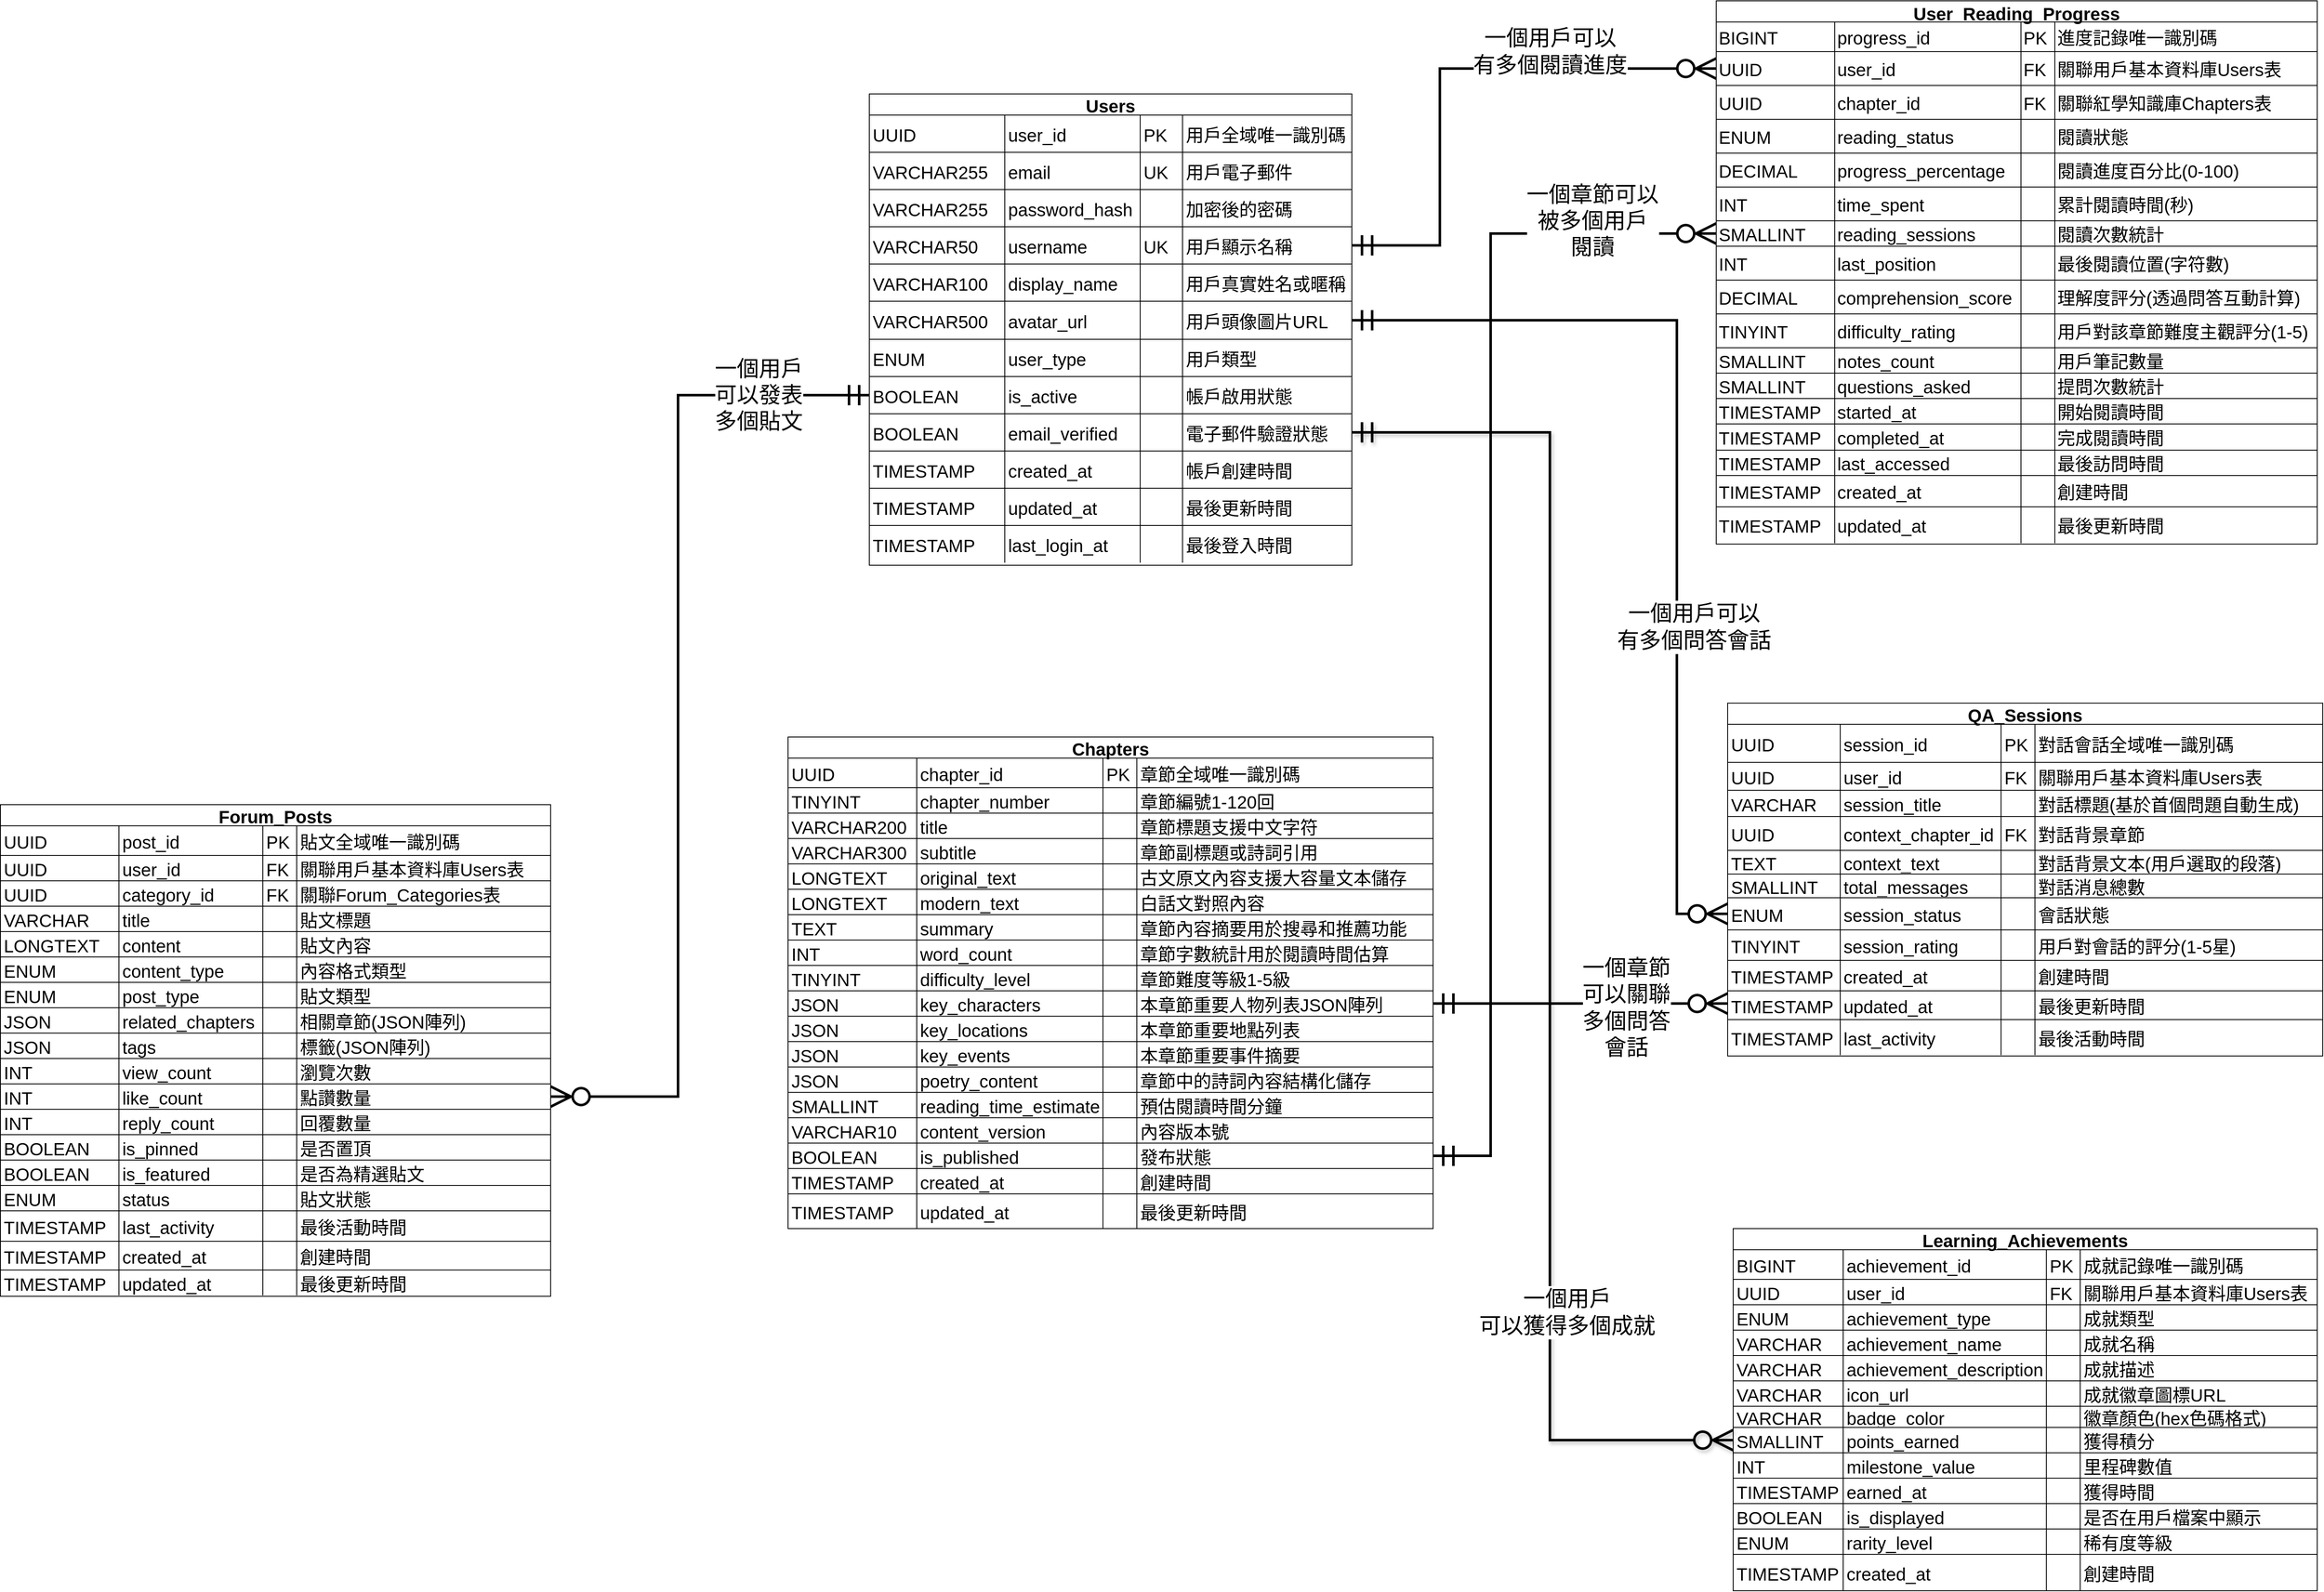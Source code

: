 <mxfile version="24.7.17">
  <diagram name="Page-1" id="WMcuWdLMM_oUrSnSTDWE">
    <mxGraphModel dx="4280" dy="2023" grid="1" gridSize="10" guides="1" tooltips="1" connect="1" arrows="1" fold="1" page="1" pageScale="1" pageWidth="827" pageHeight="1169" math="0" shadow="0">
      <root>
        <mxCell id="0" />
        <mxCell id="1" parent="0" />
        <mxCell id="t4XNpUpTBr-cx0J5ySMa-1" value="Users" style="shape=table;startSize=25;container=1;collapsible=0;childLayout=tableLayout;fixedRows=1;rowLines=1;fontStyle=1;align=center;resizeLast=1;fontSize=21;" parent="1" vertex="1">
          <mxGeometry x="776" y="510" width="570" height="557" as="geometry" />
        </mxCell>
        <mxCell id="t4XNpUpTBr-cx0J5ySMa-2" style="shape=tableRow;horizontal=0;startSize=0;swimlaneHead=0;swimlaneBody=0;fillColor=none;collapsible=0;dropTarget=0;points=[[0,0.5],[1,0.5]];portConstraint=eastwest;top=0;left=0;right=0;bottom=0;fontSize=21;" parent="t4XNpUpTBr-cx0J5ySMa-1" vertex="1">
          <mxGeometry y="25" width="570" height="44" as="geometry" />
        </mxCell>
        <mxCell id="t4XNpUpTBr-cx0J5ySMa-3" value="UUID" style="shape=partialRectangle;connectable=0;fillColor=none;top=0;left=0;bottom=0;right=0;align=left;spacingLeft=2;overflow=hidden;fontSize=21;" parent="t4XNpUpTBr-cx0J5ySMa-2" vertex="1">
          <mxGeometry width="160" height="44" as="geometry">
            <mxRectangle width="160" height="44" as="alternateBounds" />
          </mxGeometry>
        </mxCell>
        <mxCell id="t4XNpUpTBr-cx0J5ySMa-4" value="user_id" style="shape=partialRectangle;connectable=0;fillColor=none;top=0;left=0;bottom=0;right=0;align=left;spacingLeft=2;overflow=hidden;fontSize=21;" parent="t4XNpUpTBr-cx0J5ySMa-2" vertex="1">
          <mxGeometry x="160" width="160" height="44" as="geometry">
            <mxRectangle width="160" height="44" as="alternateBounds" />
          </mxGeometry>
        </mxCell>
        <mxCell id="t4XNpUpTBr-cx0J5ySMa-5" value="PK" style="shape=partialRectangle;connectable=0;fillColor=none;top=0;left=0;bottom=0;right=0;align=left;spacingLeft=2;overflow=hidden;fontSize=21;" parent="t4XNpUpTBr-cx0J5ySMa-2" vertex="1">
          <mxGeometry x="320" width="50.0" height="44" as="geometry">
            <mxRectangle width="50.0" height="44" as="alternateBounds" />
          </mxGeometry>
        </mxCell>
        <mxCell id="t4XNpUpTBr-cx0J5ySMa-6" value="用戶全域唯一識別碼" style="shape=partialRectangle;connectable=0;fillColor=none;top=0;left=0;bottom=0;right=0;align=left;spacingLeft=2;overflow=hidden;fontSize=21;" parent="t4XNpUpTBr-cx0J5ySMa-2" vertex="1">
          <mxGeometry x="370.0" width="200.0" height="44" as="geometry">
            <mxRectangle width="200.0" height="44" as="alternateBounds" />
          </mxGeometry>
        </mxCell>
        <mxCell id="t4XNpUpTBr-cx0J5ySMa-7" style="shape=tableRow;horizontal=0;startSize=0;swimlaneHead=0;swimlaneBody=0;fillColor=none;collapsible=0;dropTarget=0;points=[[0,0.5],[1,0.5]];portConstraint=eastwest;top=0;left=0;right=0;bottom=0;fontSize=21;" parent="t4XNpUpTBr-cx0J5ySMa-1" vertex="1">
          <mxGeometry y="69" width="570" height="44" as="geometry" />
        </mxCell>
        <mxCell id="t4XNpUpTBr-cx0J5ySMa-8" value="VARCHAR255" style="shape=partialRectangle;connectable=0;fillColor=none;top=0;left=0;bottom=0;right=0;align=left;spacingLeft=2;overflow=hidden;fontSize=21;" parent="t4XNpUpTBr-cx0J5ySMa-7" vertex="1">
          <mxGeometry width="160" height="44" as="geometry">
            <mxRectangle width="160" height="44" as="alternateBounds" />
          </mxGeometry>
        </mxCell>
        <mxCell id="t4XNpUpTBr-cx0J5ySMa-9" value="email" style="shape=partialRectangle;connectable=0;fillColor=none;top=0;left=0;bottom=0;right=0;align=left;spacingLeft=2;overflow=hidden;fontSize=21;" parent="t4XNpUpTBr-cx0J5ySMa-7" vertex="1">
          <mxGeometry x="160" width="160" height="44" as="geometry">
            <mxRectangle width="160" height="44" as="alternateBounds" />
          </mxGeometry>
        </mxCell>
        <mxCell id="t4XNpUpTBr-cx0J5ySMa-10" value="UK" style="shape=partialRectangle;connectable=0;fillColor=none;top=0;left=0;bottom=0;right=0;align=left;spacingLeft=2;overflow=hidden;fontSize=21;" parent="t4XNpUpTBr-cx0J5ySMa-7" vertex="1">
          <mxGeometry x="320" width="50.0" height="44" as="geometry">
            <mxRectangle width="50.0" height="44" as="alternateBounds" />
          </mxGeometry>
        </mxCell>
        <mxCell id="t4XNpUpTBr-cx0J5ySMa-11" value="用戶電子郵件" style="shape=partialRectangle;connectable=0;fillColor=none;top=0;left=0;bottom=0;right=0;align=left;spacingLeft=2;overflow=hidden;fontSize=21;" parent="t4XNpUpTBr-cx0J5ySMa-7" vertex="1">
          <mxGeometry x="370.0" width="200.0" height="44" as="geometry">
            <mxRectangle width="200.0" height="44" as="alternateBounds" />
          </mxGeometry>
        </mxCell>
        <mxCell id="t4XNpUpTBr-cx0J5ySMa-12" style="shape=tableRow;horizontal=0;startSize=0;swimlaneHead=0;swimlaneBody=0;fillColor=none;collapsible=0;dropTarget=0;points=[[0,0.5],[1,0.5]];portConstraint=eastwest;top=0;left=0;right=0;bottom=0;fontSize=21;" parent="t4XNpUpTBr-cx0J5ySMa-1" vertex="1">
          <mxGeometry y="113" width="570" height="44" as="geometry" />
        </mxCell>
        <mxCell id="t4XNpUpTBr-cx0J5ySMa-13" value="VARCHAR255" style="shape=partialRectangle;connectable=0;fillColor=none;top=0;left=0;bottom=0;right=0;align=left;spacingLeft=2;overflow=hidden;fontSize=21;" parent="t4XNpUpTBr-cx0J5ySMa-12" vertex="1">
          <mxGeometry width="160" height="44" as="geometry">
            <mxRectangle width="160" height="44" as="alternateBounds" />
          </mxGeometry>
        </mxCell>
        <mxCell id="t4XNpUpTBr-cx0J5ySMa-14" value="password_hash" style="shape=partialRectangle;connectable=0;fillColor=none;top=0;left=0;bottom=0;right=0;align=left;spacingLeft=2;overflow=hidden;fontSize=21;" parent="t4XNpUpTBr-cx0J5ySMa-12" vertex="1">
          <mxGeometry x="160" width="160" height="44" as="geometry">
            <mxRectangle width="160" height="44" as="alternateBounds" />
          </mxGeometry>
        </mxCell>
        <mxCell id="t4XNpUpTBr-cx0J5ySMa-15" value="" style="shape=partialRectangle;connectable=0;fillColor=none;top=0;left=0;bottom=0;right=0;align=left;spacingLeft=2;overflow=hidden;fontSize=21;" parent="t4XNpUpTBr-cx0J5ySMa-12" vertex="1">
          <mxGeometry x="320" width="50.0" height="44" as="geometry">
            <mxRectangle width="50.0" height="44" as="alternateBounds" />
          </mxGeometry>
        </mxCell>
        <mxCell id="t4XNpUpTBr-cx0J5ySMa-16" value="加密後的密碼" style="shape=partialRectangle;connectable=0;fillColor=none;top=0;left=0;bottom=0;right=0;align=left;spacingLeft=2;overflow=hidden;fontSize=21;" parent="t4XNpUpTBr-cx0J5ySMa-12" vertex="1">
          <mxGeometry x="370.0" width="200.0" height="44" as="geometry">
            <mxRectangle width="200.0" height="44" as="alternateBounds" />
          </mxGeometry>
        </mxCell>
        <mxCell id="t4XNpUpTBr-cx0J5ySMa-17" style="shape=tableRow;horizontal=0;startSize=0;swimlaneHead=0;swimlaneBody=0;fillColor=none;collapsible=0;dropTarget=0;points=[[0,0.5],[1,0.5]];portConstraint=eastwest;top=0;left=0;right=0;bottom=0;fontSize=21;" parent="t4XNpUpTBr-cx0J5ySMa-1" vertex="1">
          <mxGeometry y="157" width="570" height="44" as="geometry" />
        </mxCell>
        <mxCell id="t4XNpUpTBr-cx0J5ySMa-18" value="VARCHAR50" style="shape=partialRectangle;connectable=0;fillColor=none;top=0;left=0;bottom=0;right=0;align=left;spacingLeft=2;overflow=hidden;fontSize=21;" parent="t4XNpUpTBr-cx0J5ySMa-17" vertex="1">
          <mxGeometry width="160" height="44" as="geometry">
            <mxRectangle width="160" height="44" as="alternateBounds" />
          </mxGeometry>
        </mxCell>
        <mxCell id="t4XNpUpTBr-cx0J5ySMa-19" value="username" style="shape=partialRectangle;connectable=0;fillColor=none;top=0;left=0;bottom=0;right=0;align=left;spacingLeft=2;overflow=hidden;fontSize=21;" parent="t4XNpUpTBr-cx0J5ySMa-17" vertex="1">
          <mxGeometry x="160" width="160" height="44" as="geometry">
            <mxRectangle width="160" height="44" as="alternateBounds" />
          </mxGeometry>
        </mxCell>
        <mxCell id="t4XNpUpTBr-cx0J5ySMa-20" value="UK" style="shape=partialRectangle;connectable=0;fillColor=none;top=0;left=0;bottom=0;right=0;align=left;spacingLeft=2;overflow=hidden;fontSize=21;" parent="t4XNpUpTBr-cx0J5ySMa-17" vertex="1">
          <mxGeometry x="320" width="50.0" height="44" as="geometry">
            <mxRectangle width="50.0" height="44" as="alternateBounds" />
          </mxGeometry>
        </mxCell>
        <mxCell id="t4XNpUpTBr-cx0J5ySMa-21" value="用戶顯示名稱" style="shape=partialRectangle;connectable=0;fillColor=none;top=0;left=0;bottom=0;right=0;align=left;spacingLeft=2;overflow=hidden;fontSize=21;" parent="t4XNpUpTBr-cx0J5ySMa-17" vertex="1">
          <mxGeometry x="370.0" width="200.0" height="44" as="geometry">
            <mxRectangle width="200.0" height="44" as="alternateBounds" />
          </mxGeometry>
        </mxCell>
        <mxCell id="t4XNpUpTBr-cx0J5ySMa-22" style="shape=tableRow;horizontal=0;startSize=0;swimlaneHead=0;swimlaneBody=0;fillColor=none;collapsible=0;dropTarget=0;points=[[0,0.5],[1,0.5]];portConstraint=eastwest;top=0;left=0;right=0;bottom=0;fontSize=21;" parent="t4XNpUpTBr-cx0J5ySMa-1" vertex="1">
          <mxGeometry y="201" width="570" height="44" as="geometry" />
        </mxCell>
        <mxCell id="t4XNpUpTBr-cx0J5ySMa-23" value="VARCHAR100" style="shape=partialRectangle;connectable=0;fillColor=none;top=0;left=0;bottom=0;right=0;align=left;spacingLeft=2;overflow=hidden;fontSize=21;" parent="t4XNpUpTBr-cx0J5ySMa-22" vertex="1">
          <mxGeometry width="160" height="44" as="geometry">
            <mxRectangle width="160" height="44" as="alternateBounds" />
          </mxGeometry>
        </mxCell>
        <mxCell id="t4XNpUpTBr-cx0J5ySMa-24" value="display_name" style="shape=partialRectangle;connectable=0;fillColor=none;top=0;left=0;bottom=0;right=0;align=left;spacingLeft=2;overflow=hidden;fontSize=21;" parent="t4XNpUpTBr-cx0J5ySMa-22" vertex="1">
          <mxGeometry x="160" width="160" height="44" as="geometry">
            <mxRectangle width="160" height="44" as="alternateBounds" />
          </mxGeometry>
        </mxCell>
        <mxCell id="t4XNpUpTBr-cx0J5ySMa-25" value="" style="shape=partialRectangle;connectable=0;fillColor=none;top=0;left=0;bottom=0;right=0;align=left;spacingLeft=2;overflow=hidden;fontSize=21;" parent="t4XNpUpTBr-cx0J5ySMa-22" vertex="1">
          <mxGeometry x="320" width="50.0" height="44" as="geometry">
            <mxRectangle width="50.0" height="44" as="alternateBounds" />
          </mxGeometry>
        </mxCell>
        <mxCell id="t4XNpUpTBr-cx0J5ySMa-26" value="用戶真實姓名或暱稱" style="shape=partialRectangle;connectable=0;fillColor=none;top=0;left=0;bottom=0;right=0;align=left;spacingLeft=2;overflow=hidden;fontSize=21;" parent="t4XNpUpTBr-cx0J5ySMa-22" vertex="1">
          <mxGeometry x="370.0" width="200.0" height="44" as="geometry">
            <mxRectangle width="200.0" height="44" as="alternateBounds" />
          </mxGeometry>
        </mxCell>
        <mxCell id="t4XNpUpTBr-cx0J5ySMa-27" style="shape=tableRow;horizontal=0;startSize=0;swimlaneHead=0;swimlaneBody=0;fillColor=none;collapsible=0;dropTarget=0;points=[[0,0.5],[1,0.5]];portConstraint=eastwest;top=0;left=0;right=0;bottom=0;fontSize=21;" parent="t4XNpUpTBr-cx0J5ySMa-1" vertex="1">
          <mxGeometry y="245" width="570" height="45" as="geometry" />
        </mxCell>
        <mxCell id="t4XNpUpTBr-cx0J5ySMa-28" value="VARCHAR500" style="shape=partialRectangle;connectable=0;fillColor=none;top=0;left=0;bottom=0;right=0;align=left;spacingLeft=2;overflow=hidden;fontSize=21;" parent="t4XNpUpTBr-cx0J5ySMa-27" vertex="1">
          <mxGeometry width="160" height="45" as="geometry">
            <mxRectangle width="160" height="45" as="alternateBounds" />
          </mxGeometry>
        </mxCell>
        <mxCell id="t4XNpUpTBr-cx0J5ySMa-29" value="avatar_url" style="shape=partialRectangle;connectable=0;fillColor=none;top=0;left=0;bottom=0;right=0;align=left;spacingLeft=2;overflow=hidden;fontSize=21;" parent="t4XNpUpTBr-cx0J5ySMa-27" vertex="1">
          <mxGeometry x="160" width="160" height="45" as="geometry">
            <mxRectangle width="160" height="45" as="alternateBounds" />
          </mxGeometry>
        </mxCell>
        <mxCell id="t4XNpUpTBr-cx0J5ySMa-30" value="" style="shape=partialRectangle;connectable=0;fillColor=none;top=0;left=0;bottom=0;right=0;align=left;spacingLeft=2;overflow=hidden;fontSize=21;" parent="t4XNpUpTBr-cx0J5ySMa-27" vertex="1">
          <mxGeometry x="320" width="50.0" height="45" as="geometry">
            <mxRectangle width="50.0" height="45" as="alternateBounds" />
          </mxGeometry>
        </mxCell>
        <mxCell id="t4XNpUpTBr-cx0J5ySMa-31" value="用戶頭像圖片URL" style="shape=partialRectangle;connectable=0;fillColor=none;top=0;left=0;bottom=0;right=0;align=left;spacingLeft=2;overflow=hidden;fontSize=21;" parent="t4XNpUpTBr-cx0J5ySMa-27" vertex="1">
          <mxGeometry x="370.0" width="200.0" height="45" as="geometry">
            <mxRectangle width="200.0" height="45" as="alternateBounds" />
          </mxGeometry>
        </mxCell>
        <mxCell id="t4XNpUpTBr-cx0J5ySMa-32" style="shape=tableRow;horizontal=0;startSize=0;swimlaneHead=0;swimlaneBody=0;fillColor=none;collapsible=0;dropTarget=0;points=[[0,0.5],[1,0.5]];portConstraint=eastwest;top=0;left=0;right=0;bottom=0;fontSize=21;" parent="t4XNpUpTBr-cx0J5ySMa-1" vertex="1">
          <mxGeometry y="290" width="570" height="44" as="geometry" />
        </mxCell>
        <mxCell id="t4XNpUpTBr-cx0J5ySMa-33" value="ENUM" style="shape=partialRectangle;connectable=0;fillColor=none;top=0;left=0;bottom=0;right=0;align=left;spacingLeft=2;overflow=hidden;fontSize=21;" parent="t4XNpUpTBr-cx0J5ySMa-32" vertex="1">
          <mxGeometry width="160" height="44" as="geometry">
            <mxRectangle width="160" height="44" as="alternateBounds" />
          </mxGeometry>
        </mxCell>
        <mxCell id="t4XNpUpTBr-cx0J5ySMa-34" value="user_type" style="shape=partialRectangle;connectable=0;fillColor=none;top=0;left=0;bottom=0;right=0;align=left;spacingLeft=2;overflow=hidden;fontSize=21;" parent="t4XNpUpTBr-cx0J5ySMa-32" vertex="1">
          <mxGeometry x="160" width="160" height="44" as="geometry">
            <mxRectangle width="160" height="44" as="alternateBounds" />
          </mxGeometry>
        </mxCell>
        <mxCell id="t4XNpUpTBr-cx0J5ySMa-35" value="" style="shape=partialRectangle;connectable=0;fillColor=none;top=0;left=0;bottom=0;right=0;align=left;spacingLeft=2;overflow=hidden;fontSize=21;" parent="t4XNpUpTBr-cx0J5ySMa-32" vertex="1">
          <mxGeometry x="320" width="50.0" height="44" as="geometry">
            <mxRectangle width="50.0" height="44" as="alternateBounds" />
          </mxGeometry>
        </mxCell>
        <mxCell id="t4XNpUpTBr-cx0J5ySMa-36" value="用戶類型" style="shape=partialRectangle;connectable=0;fillColor=none;top=0;left=0;bottom=0;right=0;align=left;spacingLeft=2;overflow=hidden;fontSize=21;" parent="t4XNpUpTBr-cx0J5ySMa-32" vertex="1">
          <mxGeometry x="370.0" width="200.0" height="44" as="geometry">
            <mxRectangle width="200.0" height="44" as="alternateBounds" />
          </mxGeometry>
        </mxCell>
        <mxCell id="t4XNpUpTBr-cx0J5ySMa-37" style="shape=tableRow;horizontal=0;startSize=0;swimlaneHead=0;swimlaneBody=0;fillColor=none;collapsible=0;dropTarget=0;points=[[0,0.5],[1,0.5]];portConstraint=eastwest;top=0;left=0;right=0;bottom=0;fontSize=21;" parent="t4XNpUpTBr-cx0J5ySMa-1" vertex="1">
          <mxGeometry y="334" width="570" height="44" as="geometry" />
        </mxCell>
        <mxCell id="t4XNpUpTBr-cx0J5ySMa-38" value="BOOLEAN" style="shape=partialRectangle;connectable=0;fillColor=none;top=0;left=0;bottom=0;right=0;align=left;spacingLeft=2;overflow=hidden;fontSize=21;" parent="t4XNpUpTBr-cx0J5ySMa-37" vertex="1">
          <mxGeometry width="160" height="44" as="geometry">
            <mxRectangle width="160" height="44" as="alternateBounds" />
          </mxGeometry>
        </mxCell>
        <mxCell id="t4XNpUpTBr-cx0J5ySMa-39" value="is_active" style="shape=partialRectangle;connectable=0;fillColor=none;top=0;left=0;bottom=0;right=0;align=left;spacingLeft=2;overflow=hidden;fontSize=21;" parent="t4XNpUpTBr-cx0J5ySMa-37" vertex="1">
          <mxGeometry x="160" width="160" height="44" as="geometry">
            <mxRectangle width="160" height="44" as="alternateBounds" />
          </mxGeometry>
        </mxCell>
        <mxCell id="t4XNpUpTBr-cx0J5ySMa-40" value="" style="shape=partialRectangle;connectable=0;fillColor=none;top=0;left=0;bottom=0;right=0;align=left;spacingLeft=2;overflow=hidden;fontSize=21;" parent="t4XNpUpTBr-cx0J5ySMa-37" vertex="1">
          <mxGeometry x="320" width="50.0" height="44" as="geometry">
            <mxRectangle width="50.0" height="44" as="alternateBounds" />
          </mxGeometry>
        </mxCell>
        <mxCell id="t4XNpUpTBr-cx0J5ySMa-41" value="帳戶啟用狀態" style="shape=partialRectangle;connectable=0;fillColor=none;top=0;left=0;bottom=0;right=0;align=left;spacingLeft=2;overflow=hidden;fontSize=21;" parent="t4XNpUpTBr-cx0J5ySMa-37" vertex="1">
          <mxGeometry x="370.0" width="200.0" height="44" as="geometry">
            <mxRectangle width="200.0" height="44" as="alternateBounds" />
          </mxGeometry>
        </mxCell>
        <mxCell id="t4XNpUpTBr-cx0J5ySMa-42" style="shape=tableRow;horizontal=0;startSize=0;swimlaneHead=0;swimlaneBody=0;fillColor=none;collapsible=0;dropTarget=0;points=[[0,0.5],[1,0.5]];portConstraint=eastwest;top=0;left=0;right=0;bottom=0;fontSize=21;" parent="t4XNpUpTBr-cx0J5ySMa-1" vertex="1">
          <mxGeometry y="378" width="570" height="44" as="geometry" />
        </mxCell>
        <mxCell id="t4XNpUpTBr-cx0J5ySMa-43" value="BOOLEAN" style="shape=partialRectangle;connectable=0;fillColor=none;top=0;left=0;bottom=0;right=0;align=left;spacingLeft=2;overflow=hidden;fontSize=21;" parent="t4XNpUpTBr-cx0J5ySMa-42" vertex="1">
          <mxGeometry width="160" height="44" as="geometry">
            <mxRectangle width="160" height="44" as="alternateBounds" />
          </mxGeometry>
        </mxCell>
        <mxCell id="t4XNpUpTBr-cx0J5ySMa-44" value="email_verified" style="shape=partialRectangle;connectable=0;fillColor=none;top=0;left=0;bottom=0;right=0;align=left;spacingLeft=2;overflow=hidden;fontSize=21;" parent="t4XNpUpTBr-cx0J5ySMa-42" vertex="1">
          <mxGeometry x="160" width="160" height="44" as="geometry">
            <mxRectangle width="160" height="44" as="alternateBounds" />
          </mxGeometry>
        </mxCell>
        <mxCell id="t4XNpUpTBr-cx0J5ySMa-45" value="" style="shape=partialRectangle;connectable=0;fillColor=none;top=0;left=0;bottom=0;right=0;align=left;spacingLeft=2;overflow=hidden;fontSize=21;" parent="t4XNpUpTBr-cx0J5ySMa-42" vertex="1">
          <mxGeometry x="320" width="50.0" height="44" as="geometry">
            <mxRectangle width="50.0" height="44" as="alternateBounds" />
          </mxGeometry>
        </mxCell>
        <mxCell id="t4XNpUpTBr-cx0J5ySMa-46" value="電子郵件驗證狀態" style="shape=partialRectangle;connectable=0;fillColor=none;top=0;left=0;bottom=0;right=0;align=left;spacingLeft=2;overflow=hidden;fontSize=21;" parent="t4XNpUpTBr-cx0J5ySMa-42" vertex="1">
          <mxGeometry x="370.0" width="200.0" height="44" as="geometry">
            <mxRectangle width="200.0" height="44" as="alternateBounds" />
          </mxGeometry>
        </mxCell>
        <mxCell id="t4XNpUpTBr-cx0J5ySMa-47" style="shape=tableRow;horizontal=0;startSize=0;swimlaneHead=0;swimlaneBody=0;fillColor=none;collapsible=0;dropTarget=0;points=[[0,0.5],[1,0.5]];portConstraint=eastwest;top=0;left=0;right=0;bottom=0;fontSize=21;" parent="t4XNpUpTBr-cx0J5ySMa-1" vertex="1">
          <mxGeometry y="422" width="570" height="44" as="geometry" />
        </mxCell>
        <mxCell id="t4XNpUpTBr-cx0J5ySMa-48" value="TIMESTAMP" style="shape=partialRectangle;connectable=0;fillColor=none;top=0;left=0;bottom=0;right=0;align=left;spacingLeft=2;overflow=hidden;fontSize=21;" parent="t4XNpUpTBr-cx0J5ySMa-47" vertex="1">
          <mxGeometry width="160" height="44" as="geometry">
            <mxRectangle width="160" height="44" as="alternateBounds" />
          </mxGeometry>
        </mxCell>
        <mxCell id="t4XNpUpTBr-cx0J5ySMa-49" value="created_at" style="shape=partialRectangle;connectable=0;fillColor=none;top=0;left=0;bottom=0;right=0;align=left;spacingLeft=2;overflow=hidden;fontSize=21;" parent="t4XNpUpTBr-cx0J5ySMa-47" vertex="1">
          <mxGeometry x="160" width="160" height="44" as="geometry">
            <mxRectangle width="160" height="44" as="alternateBounds" />
          </mxGeometry>
        </mxCell>
        <mxCell id="t4XNpUpTBr-cx0J5ySMa-50" value="" style="shape=partialRectangle;connectable=0;fillColor=none;top=0;left=0;bottom=0;right=0;align=left;spacingLeft=2;overflow=hidden;fontSize=21;" parent="t4XNpUpTBr-cx0J5ySMa-47" vertex="1">
          <mxGeometry x="320" width="50.0" height="44" as="geometry">
            <mxRectangle width="50.0" height="44" as="alternateBounds" />
          </mxGeometry>
        </mxCell>
        <mxCell id="t4XNpUpTBr-cx0J5ySMa-51" value="帳戶創建時間" style="shape=partialRectangle;connectable=0;fillColor=none;top=0;left=0;bottom=0;right=0;align=left;spacingLeft=2;overflow=hidden;fontSize=21;" parent="t4XNpUpTBr-cx0J5ySMa-47" vertex="1">
          <mxGeometry x="370.0" width="200.0" height="44" as="geometry">
            <mxRectangle width="200.0" height="44" as="alternateBounds" />
          </mxGeometry>
        </mxCell>
        <mxCell id="t4XNpUpTBr-cx0J5ySMa-52" style="shape=tableRow;horizontal=0;startSize=0;swimlaneHead=0;swimlaneBody=0;fillColor=none;collapsible=0;dropTarget=0;points=[[0,0.5],[1,0.5]];portConstraint=eastwest;top=0;left=0;right=0;bottom=0;fontSize=21;" parent="t4XNpUpTBr-cx0J5ySMa-1" vertex="1">
          <mxGeometry y="466" width="570" height="44" as="geometry" />
        </mxCell>
        <mxCell id="t4XNpUpTBr-cx0J5ySMa-53" value="TIMESTAMP" style="shape=partialRectangle;connectable=0;fillColor=none;top=0;left=0;bottom=0;right=0;align=left;spacingLeft=2;overflow=hidden;fontSize=21;" parent="t4XNpUpTBr-cx0J5ySMa-52" vertex="1">
          <mxGeometry width="160" height="44" as="geometry">
            <mxRectangle width="160" height="44" as="alternateBounds" />
          </mxGeometry>
        </mxCell>
        <mxCell id="t4XNpUpTBr-cx0J5ySMa-54" value="updated_at" style="shape=partialRectangle;connectable=0;fillColor=none;top=0;left=0;bottom=0;right=0;align=left;spacingLeft=2;overflow=hidden;fontSize=21;" parent="t4XNpUpTBr-cx0J5ySMa-52" vertex="1">
          <mxGeometry x="160" width="160" height="44" as="geometry">
            <mxRectangle width="160" height="44" as="alternateBounds" />
          </mxGeometry>
        </mxCell>
        <mxCell id="t4XNpUpTBr-cx0J5ySMa-55" value="" style="shape=partialRectangle;connectable=0;fillColor=none;top=0;left=0;bottom=0;right=0;align=left;spacingLeft=2;overflow=hidden;fontSize=21;" parent="t4XNpUpTBr-cx0J5ySMa-52" vertex="1">
          <mxGeometry x="320" width="50.0" height="44" as="geometry">
            <mxRectangle width="50.0" height="44" as="alternateBounds" />
          </mxGeometry>
        </mxCell>
        <mxCell id="t4XNpUpTBr-cx0J5ySMa-56" value="最後更新時間" style="shape=partialRectangle;connectable=0;fillColor=none;top=0;left=0;bottom=0;right=0;align=left;spacingLeft=2;overflow=hidden;fontSize=21;" parent="t4XNpUpTBr-cx0J5ySMa-52" vertex="1">
          <mxGeometry x="370.0" width="200.0" height="44" as="geometry">
            <mxRectangle width="200.0" height="44" as="alternateBounds" />
          </mxGeometry>
        </mxCell>
        <mxCell id="t4XNpUpTBr-cx0J5ySMa-57" style="shape=tableRow;horizontal=0;startSize=0;swimlaneHead=0;swimlaneBody=0;fillColor=none;collapsible=0;dropTarget=0;points=[[0,0.5],[1,0.5]];portConstraint=eastwest;top=0;left=0;right=0;bottom=0;fontSize=21;" parent="t4XNpUpTBr-cx0J5ySMa-1" vertex="1">
          <mxGeometry y="510" width="570" height="44" as="geometry" />
        </mxCell>
        <mxCell id="t4XNpUpTBr-cx0J5ySMa-58" value="TIMESTAMP" style="shape=partialRectangle;connectable=0;fillColor=none;top=0;left=0;bottom=0;right=0;align=left;spacingLeft=2;overflow=hidden;fontSize=21;" parent="t4XNpUpTBr-cx0J5ySMa-57" vertex="1">
          <mxGeometry width="160" height="44" as="geometry">
            <mxRectangle width="160" height="44" as="alternateBounds" />
          </mxGeometry>
        </mxCell>
        <mxCell id="t4XNpUpTBr-cx0J5ySMa-59" value="last_login_at" style="shape=partialRectangle;connectable=0;fillColor=none;top=0;left=0;bottom=0;right=0;align=left;spacingLeft=2;overflow=hidden;fontSize=21;" parent="t4XNpUpTBr-cx0J5ySMa-57" vertex="1">
          <mxGeometry x="160" width="160" height="44" as="geometry">
            <mxRectangle width="160" height="44" as="alternateBounds" />
          </mxGeometry>
        </mxCell>
        <mxCell id="t4XNpUpTBr-cx0J5ySMa-60" value="" style="shape=partialRectangle;connectable=0;fillColor=none;top=0;left=0;bottom=0;right=0;align=left;spacingLeft=2;overflow=hidden;fontSize=21;" parent="t4XNpUpTBr-cx0J5ySMa-57" vertex="1">
          <mxGeometry x="320" width="50.0" height="44" as="geometry">
            <mxRectangle width="50.0" height="44" as="alternateBounds" />
          </mxGeometry>
        </mxCell>
        <mxCell id="t4XNpUpTBr-cx0J5ySMa-61" value="最後登入時間" style="shape=partialRectangle;connectable=0;fillColor=none;top=0;left=0;bottom=0;right=0;align=left;spacingLeft=2;overflow=hidden;fontSize=21;" parent="t4XNpUpTBr-cx0J5ySMa-57" vertex="1">
          <mxGeometry x="370.0" width="200.0" height="44" as="geometry">
            <mxRectangle width="200.0" height="44" as="alternateBounds" />
          </mxGeometry>
        </mxCell>
        <mxCell id="t4XNpUpTBr-cx0J5ySMa-62" value="User_Reading_Progress" style="shape=table;startSize=25;container=1;collapsible=0;childLayout=tableLayout;fixedRows=1;rowLines=1;fontStyle=1;align=center;resizeLast=1;fontSize=21;spacing=1;spacingBottom=1;spacingTop=3;" parent="1" vertex="1">
          <mxGeometry x="1776.5" y="400" width="710" height="642" as="geometry" />
        </mxCell>
        <mxCell id="t4XNpUpTBr-cx0J5ySMa-63" style="shape=tableRow;horizontal=0;startSize=0;swimlaneHead=0;swimlaneBody=0;fillColor=none;collapsible=0;dropTarget=0;points=[[0,0.5],[1,0.5]];portConstraint=eastwest;top=0;left=0;right=0;bottom=0;fontSize=21;spacing=1;spacingBottom=1;" parent="t4XNpUpTBr-cx0J5ySMa-62" vertex="1">
          <mxGeometry y="25" width="710" height="35" as="geometry" />
        </mxCell>
        <mxCell id="t4XNpUpTBr-cx0J5ySMa-64" value="BIGINT" style="shape=partialRectangle;connectable=0;fillColor=none;top=0;left=0;bottom=0;right=0;align=left;spacingLeft=2;overflow=hidden;fontSize=21;spacing=1;spacingBottom=1;" parent="t4XNpUpTBr-cx0J5ySMa-63" vertex="1">
          <mxGeometry width="140" height="35" as="geometry">
            <mxRectangle width="140" height="35" as="alternateBounds" />
          </mxGeometry>
        </mxCell>
        <mxCell id="t4XNpUpTBr-cx0J5ySMa-65" value="progress_id" style="shape=partialRectangle;connectable=0;fillColor=none;top=0;left=0;bottom=0;right=0;align=left;spacingLeft=2;overflow=hidden;fontSize=21;spacing=1;spacingBottom=1;" parent="t4XNpUpTBr-cx0J5ySMa-63" vertex="1">
          <mxGeometry x="140" width="220.0" height="35" as="geometry">
            <mxRectangle width="220.0" height="35" as="alternateBounds" />
          </mxGeometry>
        </mxCell>
        <mxCell id="t4XNpUpTBr-cx0J5ySMa-66" value="PK" style="shape=partialRectangle;connectable=0;fillColor=none;top=0;left=0;bottom=0;right=0;align=left;spacingLeft=2;overflow=hidden;fontSize=21;spacing=1;spacingBottom=1;" parent="t4XNpUpTBr-cx0J5ySMa-63" vertex="1">
          <mxGeometry x="360.0" width="40.0" height="35" as="geometry">
            <mxRectangle width="40.0" height="35" as="alternateBounds" />
          </mxGeometry>
        </mxCell>
        <mxCell id="t4XNpUpTBr-cx0J5ySMa-67" value="進度記錄唯一識別碼" style="shape=partialRectangle;connectable=0;fillColor=none;top=0;left=0;bottom=0;right=0;align=left;spacingLeft=2;overflow=hidden;fontSize=21;spacing=1;spacingBottom=1;" parent="t4XNpUpTBr-cx0J5ySMa-63" vertex="1">
          <mxGeometry x="400" width="310" height="35" as="geometry">
            <mxRectangle width="310" height="35" as="alternateBounds" />
          </mxGeometry>
        </mxCell>
        <mxCell id="t4XNpUpTBr-cx0J5ySMa-68" style="shape=tableRow;horizontal=0;startSize=0;swimlaneHead=0;swimlaneBody=0;fillColor=none;collapsible=0;dropTarget=0;points=[[0,0.5],[1,0.5]];portConstraint=eastwest;top=0;left=0;right=0;bottom=0;fontSize=21;spacing=1;spacingBottom=1;" parent="t4XNpUpTBr-cx0J5ySMa-62" vertex="1">
          <mxGeometry y="60" width="710" height="40" as="geometry" />
        </mxCell>
        <mxCell id="t4XNpUpTBr-cx0J5ySMa-69" value="UUID" style="shape=partialRectangle;connectable=0;fillColor=none;top=0;left=0;bottom=0;right=0;align=left;spacingLeft=2;overflow=hidden;fontSize=21;spacing=1;spacingBottom=1;" parent="t4XNpUpTBr-cx0J5ySMa-68" vertex="1">
          <mxGeometry width="140" height="40" as="geometry">
            <mxRectangle width="140" height="40" as="alternateBounds" />
          </mxGeometry>
        </mxCell>
        <mxCell id="t4XNpUpTBr-cx0J5ySMa-70" value="user_id" style="shape=partialRectangle;connectable=0;fillColor=none;top=0;left=0;bottom=0;right=0;align=left;spacingLeft=2;overflow=hidden;fontSize=21;spacing=1;spacingBottom=1;" parent="t4XNpUpTBr-cx0J5ySMa-68" vertex="1">
          <mxGeometry x="140" width="220.0" height="40" as="geometry">
            <mxRectangle width="220.0" height="40" as="alternateBounds" />
          </mxGeometry>
        </mxCell>
        <mxCell id="t4XNpUpTBr-cx0J5ySMa-71" value="FK" style="shape=partialRectangle;connectable=0;fillColor=none;top=0;left=0;bottom=0;right=0;align=left;spacingLeft=2;overflow=hidden;fontSize=21;spacing=1;spacingBottom=1;" parent="t4XNpUpTBr-cx0J5ySMa-68" vertex="1">
          <mxGeometry x="360.0" width="40.0" height="40" as="geometry">
            <mxRectangle width="40.0" height="40" as="alternateBounds" />
          </mxGeometry>
        </mxCell>
        <mxCell id="t4XNpUpTBr-cx0J5ySMa-72" value="關聯用戶基本資料庫Users表" style="shape=partialRectangle;connectable=0;fillColor=none;top=0;left=0;bottom=0;right=0;align=left;spacingLeft=2;overflow=hidden;fontSize=21;spacing=1;spacingBottom=1;" parent="t4XNpUpTBr-cx0J5ySMa-68" vertex="1">
          <mxGeometry x="400" width="310" height="40" as="geometry">
            <mxRectangle width="310" height="40" as="alternateBounds" />
          </mxGeometry>
        </mxCell>
        <mxCell id="t4XNpUpTBr-cx0J5ySMa-73" style="shape=tableRow;horizontal=0;startSize=0;swimlaneHead=0;swimlaneBody=0;fillColor=none;collapsible=0;dropTarget=0;points=[[0,0.5],[1,0.5]];portConstraint=eastwest;top=0;left=0;right=0;bottom=0;fontSize=21;spacing=1;spacingBottom=1;" parent="t4XNpUpTBr-cx0J5ySMa-62" vertex="1">
          <mxGeometry y="100" width="710" height="40" as="geometry" />
        </mxCell>
        <mxCell id="t4XNpUpTBr-cx0J5ySMa-74" value="UUID" style="shape=partialRectangle;connectable=0;fillColor=none;top=0;left=0;bottom=0;right=0;align=left;spacingLeft=2;overflow=hidden;fontSize=21;spacing=1;spacingBottom=1;" parent="t4XNpUpTBr-cx0J5ySMa-73" vertex="1">
          <mxGeometry width="140" height="40" as="geometry">
            <mxRectangle width="140" height="40" as="alternateBounds" />
          </mxGeometry>
        </mxCell>
        <mxCell id="t4XNpUpTBr-cx0J5ySMa-75" value="chapter_id" style="shape=partialRectangle;connectable=0;fillColor=none;top=0;left=0;bottom=0;right=0;align=left;spacingLeft=2;overflow=hidden;fontSize=21;spacing=1;spacingBottom=1;" parent="t4XNpUpTBr-cx0J5ySMa-73" vertex="1">
          <mxGeometry x="140" width="220.0" height="40" as="geometry">
            <mxRectangle width="220.0" height="40" as="alternateBounds" />
          </mxGeometry>
        </mxCell>
        <mxCell id="t4XNpUpTBr-cx0J5ySMa-76" value="FK" style="shape=partialRectangle;connectable=0;fillColor=none;top=0;left=0;bottom=0;right=0;align=left;spacingLeft=2;overflow=hidden;fontSize=21;spacing=1;spacingBottom=1;" parent="t4XNpUpTBr-cx0J5ySMa-73" vertex="1">
          <mxGeometry x="360.0" width="40.0" height="40" as="geometry">
            <mxRectangle width="40.0" height="40" as="alternateBounds" />
          </mxGeometry>
        </mxCell>
        <mxCell id="t4XNpUpTBr-cx0J5ySMa-77" value="關聯紅學知識庫Chapters表" style="shape=partialRectangle;connectable=0;fillColor=none;top=0;left=0;bottom=0;right=0;align=left;spacingLeft=2;overflow=hidden;fontSize=21;spacing=1;spacingBottom=1;" parent="t4XNpUpTBr-cx0J5ySMa-73" vertex="1">
          <mxGeometry x="400" width="310" height="40" as="geometry">
            <mxRectangle width="310" height="40" as="alternateBounds" />
          </mxGeometry>
        </mxCell>
        <mxCell id="t4XNpUpTBr-cx0J5ySMa-78" style="shape=tableRow;horizontal=0;startSize=0;swimlaneHead=0;swimlaneBody=0;fillColor=none;collapsible=0;dropTarget=0;points=[[0,0.5],[1,0.5]];portConstraint=eastwest;top=0;left=0;right=0;bottom=0;fontSize=21;spacing=1;spacingBottom=1;" parent="t4XNpUpTBr-cx0J5ySMa-62" vertex="1">
          <mxGeometry y="140" width="710" height="40" as="geometry" />
        </mxCell>
        <mxCell id="t4XNpUpTBr-cx0J5ySMa-79" value="ENUM" style="shape=partialRectangle;connectable=0;fillColor=none;top=0;left=0;bottom=0;right=0;align=left;spacingLeft=2;overflow=hidden;fontSize=21;spacing=1;spacingBottom=1;" parent="t4XNpUpTBr-cx0J5ySMa-78" vertex="1">
          <mxGeometry width="140" height="40" as="geometry">
            <mxRectangle width="140" height="40" as="alternateBounds" />
          </mxGeometry>
        </mxCell>
        <mxCell id="t4XNpUpTBr-cx0J5ySMa-80" value="reading_status" style="shape=partialRectangle;connectable=0;fillColor=none;top=0;left=0;bottom=0;right=0;align=left;spacingLeft=2;overflow=hidden;fontSize=21;spacing=1;spacingBottom=1;" parent="t4XNpUpTBr-cx0J5ySMa-78" vertex="1">
          <mxGeometry x="140" width="220.0" height="40" as="geometry">
            <mxRectangle width="220.0" height="40" as="alternateBounds" />
          </mxGeometry>
        </mxCell>
        <mxCell id="t4XNpUpTBr-cx0J5ySMa-81" style="shape=partialRectangle;connectable=0;fillColor=none;top=0;left=0;bottom=0;right=0;align=left;spacingLeft=2;overflow=hidden;fontSize=21;spacing=1;spacingBottom=1;" parent="t4XNpUpTBr-cx0J5ySMa-78" vertex="1">
          <mxGeometry x="360.0" width="40.0" height="40" as="geometry">
            <mxRectangle width="40.0" height="40" as="alternateBounds" />
          </mxGeometry>
        </mxCell>
        <mxCell id="t4XNpUpTBr-cx0J5ySMa-82" value="閱讀狀態" style="shape=partialRectangle;connectable=0;fillColor=none;top=0;left=0;bottom=0;right=0;align=left;spacingLeft=2;overflow=hidden;fontSize=21;spacing=1;spacingBottom=1;" parent="t4XNpUpTBr-cx0J5ySMa-78" vertex="1">
          <mxGeometry x="400" width="310" height="40" as="geometry">
            <mxRectangle width="310" height="40" as="alternateBounds" />
          </mxGeometry>
        </mxCell>
        <mxCell id="t4XNpUpTBr-cx0J5ySMa-83" style="shape=tableRow;horizontal=0;startSize=0;swimlaneHead=0;swimlaneBody=0;fillColor=none;collapsible=0;dropTarget=0;points=[[0,0.5],[1,0.5]];portConstraint=eastwest;top=0;left=0;right=0;bottom=0;fontSize=21;spacing=1;spacingBottom=1;" parent="t4XNpUpTBr-cx0J5ySMa-62" vertex="1">
          <mxGeometry y="180" width="710" height="40" as="geometry" />
        </mxCell>
        <mxCell id="t4XNpUpTBr-cx0J5ySMa-84" value="DECIMAL" style="shape=partialRectangle;connectable=0;fillColor=none;top=0;left=0;bottom=0;right=0;align=left;spacingLeft=2;overflow=hidden;fontSize=21;spacing=1;spacingBottom=1;" parent="t4XNpUpTBr-cx0J5ySMa-83" vertex="1">
          <mxGeometry width="140" height="40" as="geometry">
            <mxRectangle width="140" height="40" as="alternateBounds" />
          </mxGeometry>
        </mxCell>
        <mxCell id="t4XNpUpTBr-cx0J5ySMa-85" value="progress_percentage" style="shape=partialRectangle;connectable=0;fillColor=none;top=0;left=0;bottom=0;right=0;align=left;spacingLeft=2;overflow=hidden;fontSize=21;spacing=1;spacingBottom=1;" parent="t4XNpUpTBr-cx0J5ySMa-83" vertex="1">
          <mxGeometry x="140" width="220.0" height="40" as="geometry">
            <mxRectangle width="220.0" height="40" as="alternateBounds" />
          </mxGeometry>
        </mxCell>
        <mxCell id="t4XNpUpTBr-cx0J5ySMa-86" style="shape=partialRectangle;connectable=0;fillColor=none;top=0;left=0;bottom=0;right=0;align=left;spacingLeft=2;overflow=hidden;fontSize=21;spacing=1;spacingBottom=1;" parent="t4XNpUpTBr-cx0J5ySMa-83" vertex="1">
          <mxGeometry x="360.0" width="40.0" height="40" as="geometry">
            <mxRectangle width="40.0" height="40" as="alternateBounds" />
          </mxGeometry>
        </mxCell>
        <mxCell id="t4XNpUpTBr-cx0J5ySMa-87" value="閱讀進度百分比(0-100)" style="shape=partialRectangle;connectable=0;fillColor=none;top=0;left=0;bottom=0;right=0;align=left;spacingLeft=2;overflow=hidden;fontSize=21;spacing=1;spacingBottom=1;" parent="t4XNpUpTBr-cx0J5ySMa-83" vertex="1">
          <mxGeometry x="400" width="310" height="40" as="geometry">
            <mxRectangle width="310" height="40" as="alternateBounds" />
          </mxGeometry>
        </mxCell>
        <mxCell id="t4XNpUpTBr-cx0J5ySMa-88" style="shape=tableRow;horizontal=0;startSize=0;swimlaneHead=0;swimlaneBody=0;fillColor=none;collapsible=0;dropTarget=0;points=[[0,0.5],[1,0.5]];portConstraint=eastwest;top=0;left=0;right=0;bottom=0;fontSize=21;spacing=1;spacingBottom=1;" parent="t4XNpUpTBr-cx0J5ySMa-62" vertex="1">
          <mxGeometry y="220" width="710" height="40" as="geometry" />
        </mxCell>
        <mxCell id="t4XNpUpTBr-cx0J5ySMa-89" value="INT" style="shape=partialRectangle;connectable=0;fillColor=none;top=0;left=0;bottom=0;right=0;align=left;spacingLeft=2;overflow=hidden;fontSize=21;spacing=1;spacingBottom=1;" parent="t4XNpUpTBr-cx0J5ySMa-88" vertex="1">
          <mxGeometry width="140" height="40" as="geometry">
            <mxRectangle width="140" height="40" as="alternateBounds" />
          </mxGeometry>
        </mxCell>
        <mxCell id="t4XNpUpTBr-cx0J5ySMa-90" value="time_spent" style="shape=partialRectangle;connectable=0;fillColor=none;top=0;left=0;bottom=0;right=0;align=left;spacingLeft=2;overflow=hidden;fontSize=21;spacing=1;spacingBottom=1;" parent="t4XNpUpTBr-cx0J5ySMa-88" vertex="1">
          <mxGeometry x="140" width="220.0" height="40" as="geometry">
            <mxRectangle width="220.0" height="40" as="alternateBounds" />
          </mxGeometry>
        </mxCell>
        <mxCell id="t4XNpUpTBr-cx0J5ySMa-91" style="shape=partialRectangle;connectable=0;fillColor=none;top=0;left=0;bottom=0;right=0;align=left;spacingLeft=2;overflow=hidden;fontSize=21;spacing=1;spacingBottom=1;" parent="t4XNpUpTBr-cx0J5ySMa-88" vertex="1">
          <mxGeometry x="360.0" width="40.0" height="40" as="geometry">
            <mxRectangle width="40.0" height="40" as="alternateBounds" />
          </mxGeometry>
        </mxCell>
        <mxCell id="t4XNpUpTBr-cx0J5ySMa-92" value="累計閱讀時間(秒)" style="shape=partialRectangle;connectable=0;fillColor=none;top=0;left=0;bottom=0;right=0;align=left;spacingLeft=2;overflow=hidden;fontSize=21;spacing=1;spacingBottom=1;" parent="t4XNpUpTBr-cx0J5ySMa-88" vertex="1">
          <mxGeometry x="400" width="310" height="40" as="geometry">
            <mxRectangle width="310" height="40" as="alternateBounds" />
          </mxGeometry>
        </mxCell>
        <mxCell id="t4XNpUpTBr-cx0J5ySMa-93" style="shape=tableRow;horizontal=0;startSize=0;swimlaneHead=0;swimlaneBody=0;fillColor=none;collapsible=0;dropTarget=0;points=[[0,0.5],[1,0.5]];portConstraint=eastwest;top=0;left=0;right=0;bottom=0;fontSize=21;spacing=1;spacingBottom=1;" parent="t4XNpUpTBr-cx0J5ySMa-62" vertex="1">
          <mxGeometry y="260" width="710" height="30" as="geometry" />
        </mxCell>
        <mxCell id="t4XNpUpTBr-cx0J5ySMa-94" value="SMALLINT" style="shape=partialRectangle;connectable=0;fillColor=none;top=0;left=0;bottom=0;right=0;align=left;spacingLeft=2;overflow=hidden;fontSize=21;spacing=1;spacingBottom=1;" parent="t4XNpUpTBr-cx0J5ySMa-93" vertex="1">
          <mxGeometry width="140" height="30" as="geometry">
            <mxRectangle width="140" height="30" as="alternateBounds" />
          </mxGeometry>
        </mxCell>
        <mxCell id="t4XNpUpTBr-cx0J5ySMa-95" value="reading_sessions" style="shape=partialRectangle;connectable=0;fillColor=none;top=0;left=0;bottom=0;right=0;align=left;spacingLeft=2;overflow=hidden;fontSize=21;spacing=1;spacingBottom=1;" parent="t4XNpUpTBr-cx0J5ySMa-93" vertex="1">
          <mxGeometry x="140" width="220.0" height="30" as="geometry">
            <mxRectangle width="220.0" height="30" as="alternateBounds" />
          </mxGeometry>
        </mxCell>
        <mxCell id="t4XNpUpTBr-cx0J5ySMa-96" style="shape=partialRectangle;connectable=0;fillColor=none;top=0;left=0;bottom=0;right=0;align=left;spacingLeft=2;overflow=hidden;fontSize=21;spacing=1;spacingBottom=1;" parent="t4XNpUpTBr-cx0J5ySMa-93" vertex="1">
          <mxGeometry x="360.0" width="40.0" height="30" as="geometry">
            <mxRectangle width="40.0" height="30" as="alternateBounds" />
          </mxGeometry>
        </mxCell>
        <mxCell id="t4XNpUpTBr-cx0J5ySMa-97" value="閱讀次數統計" style="shape=partialRectangle;connectable=0;fillColor=none;top=0;left=0;bottom=0;right=0;align=left;spacingLeft=2;overflow=hidden;fontSize=21;spacing=1;spacingBottom=1;" parent="t4XNpUpTBr-cx0J5ySMa-93" vertex="1">
          <mxGeometry x="400" width="310" height="30" as="geometry">
            <mxRectangle width="310" height="30" as="alternateBounds" />
          </mxGeometry>
        </mxCell>
        <mxCell id="t4XNpUpTBr-cx0J5ySMa-98" style="shape=tableRow;horizontal=0;startSize=0;swimlaneHead=0;swimlaneBody=0;fillColor=none;collapsible=0;dropTarget=0;points=[[0,0.5],[1,0.5]];portConstraint=eastwest;top=0;left=0;right=0;bottom=0;fontSize=21;spacing=1;spacingBottom=1;" parent="t4XNpUpTBr-cx0J5ySMa-62" vertex="1">
          <mxGeometry y="290" width="710" height="40" as="geometry" />
        </mxCell>
        <mxCell id="t4XNpUpTBr-cx0J5ySMa-99" value="INT" style="shape=partialRectangle;connectable=0;fillColor=none;top=0;left=0;bottom=0;right=0;align=left;spacingLeft=2;overflow=hidden;fontSize=21;spacing=1;spacingBottom=1;" parent="t4XNpUpTBr-cx0J5ySMa-98" vertex="1">
          <mxGeometry width="140" height="40" as="geometry">
            <mxRectangle width="140" height="40" as="alternateBounds" />
          </mxGeometry>
        </mxCell>
        <mxCell id="t4XNpUpTBr-cx0J5ySMa-100" value="last_position" style="shape=partialRectangle;connectable=0;fillColor=none;top=0;left=0;bottom=0;right=0;align=left;spacingLeft=2;overflow=hidden;fontSize=21;spacing=1;spacingBottom=1;" parent="t4XNpUpTBr-cx0J5ySMa-98" vertex="1">
          <mxGeometry x="140" width="220.0" height="40" as="geometry">
            <mxRectangle width="220.0" height="40" as="alternateBounds" />
          </mxGeometry>
        </mxCell>
        <mxCell id="t4XNpUpTBr-cx0J5ySMa-101" style="shape=partialRectangle;connectable=0;fillColor=none;top=0;left=0;bottom=0;right=0;align=left;spacingLeft=2;overflow=hidden;fontSize=21;spacing=1;spacingBottom=1;" parent="t4XNpUpTBr-cx0J5ySMa-98" vertex="1">
          <mxGeometry x="360.0" width="40.0" height="40" as="geometry">
            <mxRectangle width="40.0" height="40" as="alternateBounds" />
          </mxGeometry>
        </mxCell>
        <mxCell id="t4XNpUpTBr-cx0J5ySMa-102" value="最後閱讀位置(字符數)" style="shape=partialRectangle;connectable=0;fillColor=none;top=0;left=0;bottom=0;right=0;align=left;spacingLeft=2;overflow=hidden;fontSize=21;spacing=1;spacingBottom=1;" parent="t4XNpUpTBr-cx0J5ySMa-98" vertex="1">
          <mxGeometry x="400" width="310" height="40" as="geometry">
            <mxRectangle width="310" height="40" as="alternateBounds" />
          </mxGeometry>
        </mxCell>
        <mxCell id="t4XNpUpTBr-cx0J5ySMa-103" style="shape=tableRow;horizontal=0;startSize=0;swimlaneHead=0;swimlaneBody=0;fillColor=none;collapsible=0;dropTarget=0;points=[[0,0.5],[1,0.5]];portConstraint=eastwest;top=0;left=0;right=0;bottom=0;fontSize=21;spacing=1;spacingBottom=1;" parent="t4XNpUpTBr-cx0J5ySMa-62" vertex="1">
          <mxGeometry y="330" width="710" height="40" as="geometry" />
        </mxCell>
        <mxCell id="t4XNpUpTBr-cx0J5ySMa-104" value="DECIMAL" style="shape=partialRectangle;connectable=0;fillColor=none;top=0;left=0;bottom=0;right=0;align=left;spacingLeft=2;overflow=hidden;fontSize=21;spacing=1;spacingBottom=1;" parent="t4XNpUpTBr-cx0J5ySMa-103" vertex="1">
          <mxGeometry width="140" height="40" as="geometry">
            <mxRectangle width="140" height="40" as="alternateBounds" />
          </mxGeometry>
        </mxCell>
        <mxCell id="t4XNpUpTBr-cx0J5ySMa-105" value="comprehension_score" style="shape=partialRectangle;connectable=0;fillColor=none;top=0;left=0;bottom=0;right=0;align=left;spacingLeft=2;overflow=hidden;fontSize=21;spacing=1;spacingBottom=1;" parent="t4XNpUpTBr-cx0J5ySMa-103" vertex="1">
          <mxGeometry x="140" width="220.0" height="40" as="geometry">
            <mxRectangle width="220.0" height="40" as="alternateBounds" />
          </mxGeometry>
        </mxCell>
        <mxCell id="t4XNpUpTBr-cx0J5ySMa-106" style="shape=partialRectangle;connectable=0;fillColor=none;top=0;left=0;bottom=0;right=0;align=left;spacingLeft=2;overflow=hidden;fontSize=21;spacing=1;spacingBottom=1;" parent="t4XNpUpTBr-cx0J5ySMa-103" vertex="1">
          <mxGeometry x="360.0" width="40.0" height="40" as="geometry">
            <mxRectangle width="40.0" height="40" as="alternateBounds" />
          </mxGeometry>
        </mxCell>
        <mxCell id="t4XNpUpTBr-cx0J5ySMa-107" value="理解度評分(透過問答互動計算)" style="shape=partialRectangle;connectable=0;fillColor=none;top=0;left=0;bottom=0;right=0;align=left;spacingLeft=2;overflow=hidden;fontSize=21;spacing=1;spacingBottom=1;" parent="t4XNpUpTBr-cx0J5ySMa-103" vertex="1">
          <mxGeometry x="400" width="310" height="40" as="geometry">
            <mxRectangle width="310" height="40" as="alternateBounds" />
          </mxGeometry>
        </mxCell>
        <mxCell id="t4XNpUpTBr-cx0J5ySMa-108" style="shape=tableRow;horizontal=0;startSize=0;swimlaneHead=0;swimlaneBody=0;fillColor=none;collapsible=0;dropTarget=0;points=[[0,0.5],[1,0.5]];portConstraint=eastwest;top=0;left=0;right=0;bottom=0;fontSize=21;spacing=1;spacingBottom=1;" parent="t4XNpUpTBr-cx0J5ySMa-62" vertex="1">
          <mxGeometry y="370" width="710" height="40" as="geometry" />
        </mxCell>
        <mxCell id="t4XNpUpTBr-cx0J5ySMa-109" value="TINYINT" style="shape=partialRectangle;connectable=0;fillColor=none;top=0;left=0;bottom=0;right=0;align=left;spacingLeft=2;overflow=hidden;fontSize=21;spacing=1;spacingBottom=1;" parent="t4XNpUpTBr-cx0J5ySMa-108" vertex="1">
          <mxGeometry width="140" height="40" as="geometry">
            <mxRectangle width="140" height="40" as="alternateBounds" />
          </mxGeometry>
        </mxCell>
        <mxCell id="t4XNpUpTBr-cx0J5ySMa-110" value="difficulty_rating" style="shape=partialRectangle;connectable=0;fillColor=none;top=0;left=0;bottom=0;right=0;align=left;spacingLeft=2;overflow=hidden;fontSize=21;spacing=1;spacingBottom=1;" parent="t4XNpUpTBr-cx0J5ySMa-108" vertex="1">
          <mxGeometry x="140" width="220.0" height="40" as="geometry">
            <mxRectangle width="220.0" height="40" as="alternateBounds" />
          </mxGeometry>
        </mxCell>
        <mxCell id="t4XNpUpTBr-cx0J5ySMa-111" style="shape=partialRectangle;connectable=0;fillColor=none;top=0;left=0;bottom=0;right=0;align=left;spacingLeft=2;overflow=hidden;fontSize=21;spacing=1;spacingBottom=1;" parent="t4XNpUpTBr-cx0J5ySMa-108" vertex="1">
          <mxGeometry x="360.0" width="40.0" height="40" as="geometry">
            <mxRectangle width="40.0" height="40" as="alternateBounds" />
          </mxGeometry>
        </mxCell>
        <mxCell id="t4XNpUpTBr-cx0J5ySMa-112" value="用戶對該章節難度主觀評分(1-5)" style="shape=partialRectangle;connectable=0;fillColor=none;top=0;left=0;bottom=0;right=0;align=left;spacingLeft=2;overflow=hidden;fontSize=21;spacing=1;spacingBottom=1;" parent="t4XNpUpTBr-cx0J5ySMa-108" vertex="1">
          <mxGeometry x="400" width="310" height="40" as="geometry">
            <mxRectangle width="310" height="40" as="alternateBounds" />
          </mxGeometry>
        </mxCell>
        <mxCell id="t4XNpUpTBr-cx0J5ySMa-113" style="shape=tableRow;horizontal=0;startSize=0;swimlaneHead=0;swimlaneBody=0;fillColor=none;collapsible=0;dropTarget=0;points=[[0,0.5],[1,0.5]];portConstraint=eastwest;top=0;left=0;right=0;bottom=0;fontSize=21;spacing=1;spacingBottom=1;" parent="t4XNpUpTBr-cx0J5ySMa-62" vertex="1">
          <mxGeometry y="410" width="710" height="30" as="geometry" />
        </mxCell>
        <mxCell id="t4XNpUpTBr-cx0J5ySMa-114" value="SMALLINT" style="shape=partialRectangle;connectable=0;fillColor=none;top=0;left=0;bottom=0;right=0;align=left;spacingLeft=2;overflow=hidden;fontSize=21;spacing=1;spacingBottom=1;" parent="t4XNpUpTBr-cx0J5ySMa-113" vertex="1">
          <mxGeometry width="140" height="30" as="geometry">
            <mxRectangle width="140" height="30" as="alternateBounds" />
          </mxGeometry>
        </mxCell>
        <mxCell id="t4XNpUpTBr-cx0J5ySMa-115" value="notes_count" style="shape=partialRectangle;connectable=0;fillColor=none;top=0;left=0;bottom=0;right=0;align=left;spacingLeft=2;overflow=hidden;fontSize=21;spacing=1;spacingBottom=1;" parent="t4XNpUpTBr-cx0J5ySMa-113" vertex="1">
          <mxGeometry x="140" width="220.0" height="30" as="geometry">
            <mxRectangle width="220.0" height="30" as="alternateBounds" />
          </mxGeometry>
        </mxCell>
        <mxCell id="t4XNpUpTBr-cx0J5ySMa-116" style="shape=partialRectangle;connectable=0;fillColor=none;top=0;left=0;bottom=0;right=0;align=left;spacingLeft=2;overflow=hidden;fontSize=21;spacing=1;spacingBottom=1;" parent="t4XNpUpTBr-cx0J5ySMa-113" vertex="1">
          <mxGeometry x="360.0" width="40.0" height="30" as="geometry">
            <mxRectangle width="40.0" height="30" as="alternateBounds" />
          </mxGeometry>
        </mxCell>
        <mxCell id="t4XNpUpTBr-cx0J5ySMa-117" value="用戶筆記數量" style="shape=partialRectangle;connectable=0;fillColor=none;top=0;left=0;bottom=0;right=0;align=left;spacingLeft=2;overflow=hidden;fontSize=21;spacing=1;spacingBottom=1;" parent="t4XNpUpTBr-cx0J5ySMa-113" vertex="1">
          <mxGeometry x="400" width="310" height="30" as="geometry">
            <mxRectangle width="310" height="30" as="alternateBounds" />
          </mxGeometry>
        </mxCell>
        <mxCell id="t4XNpUpTBr-cx0J5ySMa-118" style="shape=tableRow;horizontal=0;startSize=0;swimlaneHead=0;swimlaneBody=0;fillColor=none;collapsible=0;dropTarget=0;points=[[0,0.5],[1,0.5]];portConstraint=eastwest;top=0;left=0;right=0;bottom=0;fontSize=21;spacing=1;spacingBottom=1;" parent="t4XNpUpTBr-cx0J5ySMa-62" vertex="1">
          <mxGeometry y="440" width="710" height="30" as="geometry" />
        </mxCell>
        <mxCell id="t4XNpUpTBr-cx0J5ySMa-119" value="SMALLINT" style="shape=partialRectangle;connectable=0;fillColor=none;top=0;left=0;bottom=0;right=0;align=left;spacingLeft=2;overflow=hidden;fontSize=21;spacing=1;spacingBottom=1;" parent="t4XNpUpTBr-cx0J5ySMa-118" vertex="1">
          <mxGeometry width="140" height="30" as="geometry">
            <mxRectangle width="140" height="30" as="alternateBounds" />
          </mxGeometry>
        </mxCell>
        <mxCell id="t4XNpUpTBr-cx0J5ySMa-120" value="questions_asked" style="shape=partialRectangle;connectable=0;fillColor=none;top=0;left=0;bottom=0;right=0;align=left;spacingLeft=2;overflow=hidden;fontSize=21;spacing=1;spacingBottom=1;" parent="t4XNpUpTBr-cx0J5ySMa-118" vertex="1">
          <mxGeometry x="140" width="220.0" height="30" as="geometry">
            <mxRectangle width="220.0" height="30" as="alternateBounds" />
          </mxGeometry>
        </mxCell>
        <mxCell id="t4XNpUpTBr-cx0J5ySMa-121" style="shape=partialRectangle;connectable=0;fillColor=none;top=0;left=0;bottom=0;right=0;align=left;spacingLeft=2;overflow=hidden;fontSize=21;spacing=1;spacingBottom=1;" parent="t4XNpUpTBr-cx0J5ySMa-118" vertex="1">
          <mxGeometry x="360.0" width="40.0" height="30" as="geometry">
            <mxRectangle width="40.0" height="30" as="alternateBounds" />
          </mxGeometry>
        </mxCell>
        <mxCell id="t4XNpUpTBr-cx0J5ySMa-122" value="提問次數統計" style="shape=partialRectangle;connectable=0;fillColor=none;top=0;left=0;bottom=0;right=0;align=left;spacingLeft=2;overflow=hidden;fontSize=21;spacing=1;spacingBottom=1;" parent="t4XNpUpTBr-cx0J5ySMa-118" vertex="1">
          <mxGeometry x="400" width="310" height="30" as="geometry">
            <mxRectangle width="310" height="30" as="alternateBounds" />
          </mxGeometry>
        </mxCell>
        <mxCell id="t4XNpUpTBr-cx0J5ySMa-123" style="shape=tableRow;horizontal=0;startSize=0;swimlaneHead=0;swimlaneBody=0;fillColor=none;collapsible=0;dropTarget=0;points=[[0,0.5],[1,0.5]];portConstraint=eastwest;top=0;left=0;right=0;bottom=0;fontSize=21;spacing=1;spacingBottom=1;" parent="t4XNpUpTBr-cx0J5ySMa-62" vertex="1">
          <mxGeometry y="470" width="710" height="30" as="geometry" />
        </mxCell>
        <mxCell id="t4XNpUpTBr-cx0J5ySMa-124" value="TIMESTAMP" style="shape=partialRectangle;connectable=0;fillColor=none;top=0;left=0;bottom=0;right=0;align=left;spacingLeft=2;overflow=hidden;fontSize=21;spacing=1;spacingBottom=1;" parent="t4XNpUpTBr-cx0J5ySMa-123" vertex="1">
          <mxGeometry width="140" height="30" as="geometry">
            <mxRectangle width="140" height="30" as="alternateBounds" />
          </mxGeometry>
        </mxCell>
        <mxCell id="t4XNpUpTBr-cx0J5ySMa-125" value="started_at" style="shape=partialRectangle;connectable=0;fillColor=none;top=0;left=0;bottom=0;right=0;align=left;spacingLeft=2;overflow=hidden;fontSize=21;spacing=1;spacingBottom=1;" parent="t4XNpUpTBr-cx0J5ySMa-123" vertex="1">
          <mxGeometry x="140" width="220.0" height="30" as="geometry">
            <mxRectangle width="220.0" height="30" as="alternateBounds" />
          </mxGeometry>
        </mxCell>
        <mxCell id="t4XNpUpTBr-cx0J5ySMa-126" style="shape=partialRectangle;connectable=0;fillColor=none;top=0;left=0;bottom=0;right=0;align=left;spacingLeft=2;overflow=hidden;fontSize=21;spacing=1;spacingBottom=1;" parent="t4XNpUpTBr-cx0J5ySMa-123" vertex="1">
          <mxGeometry x="360.0" width="40.0" height="30" as="geometry">
            <mxRectangle width="40.0" height="30" as="alternateBounds" />
          </mxGeometry>
        </mxCell>
        <mxCell id="t4XNpUpTBr-cx0J5ySMa-127" value="開始閱讀時間" style="shape=partialRectangle;connectable=0;fillColor=none;top=0;left=0;bottom=0;right=0;align=left;spacingLeft=2;overflow=hidden;fontSize=21;spacing=1;spacingBottom=1;" parent="t4XNpUpTBr-cx0J5ySMa-123" vertex="1">
          <mxGeometry x="400" width="310" height="30" as="geometry">
            <mxRectangle width="310" height="30" as="alternateBounds" />
          </mxGeometry>
        </mxCell>
        <mxCell id="t4XNpUpTBr-cx0J5ySMa-128" style="shape=tableRow;horizontal=0;startSize=0;swimlaneHead=0;swimlaneBody=0;fillColor=none;collapsible=0;dropTarget=0;points=[[0,0.5],[1,0.5]];portConstraint=eastwest;top=0;left=0;right=0;bottom=0;fontSize=21;spacing=1;spacingBottom=1;" parent="t4XNpUpTBr-cx0J5ySMa-62" vertex="1">
          <mxGeometry y="500" width="710" height="31" as="geometry" />
        </mxCell>
        <mxCell id="t4XNpUpTBr-cx0J5ySMa-129" value="TIMESTAMP" style="shape=partialRectangle;connectable=0;fillColor=none;top=0;left=0;bottom=0;right=0;align=left;spacingLeft=2;overflow=hidden;fontSize=21;spacing=1;spacingBottom=1;" parent="t4XNpUpTBr-cx0J5ySMa-128" vertex="1">
          <mxGeometry width="140" height="31" as="geometry">
            <mxRectangle width="140" height="31" as="alternateBounds" />
          </mxGeometry>
        </mxCell>
        <mxCell id="t4XNpUpTBr-cx0J5ySMa-130" value="completed_at" style="shape=partialRectangle;connectable=0;fillColor=none;top=0;left=0;bottom=0;right=0;align=left;spacingLeft=2;overflow=hidden;fontSize=21;spacing=1;spacingBottom=1;" parent="t4XNpUpTBr-cx0J5ySMa-128" vertex="1">
          <mxGeometry x="140" width="220.0" height="31" as="geometry">
            <mxRectangle width="220.0" height="31" as="alternateBounds" />
          </mxGeometry>
        </mxCell>
        <mxCell id="t4XNpUpTBr-cx0J5ySMa-131" style="shape=partialRectangle;connectable=0;fillColor=none;top=0;left=0;bottom=0;right=0;align=left;spacingLeft=2;overflow=hidden;fontSize=21;spacing=1;spacingBottom=1;" parent="t4XNpUpTBr-cx0J5ySMa-128" vertex="1">
          <mxGeometry x="360.0" width="40.0" height="31" as="geometry">
            <mxRectangle width="40.0" height="31" as="alternateBounds" />
          </mxGeometry>
        </mxCell>
        <mxCell id="t4XNpUpTBr-cx0J5ySMa-132" value="完成閱讀時間" style="shape=partialRectangle;connectable=0;fillColor=none;top=0;left=0;bottom=0;right=0;align=left;spacingLeft=2;overflow=hidden;fontSize=21;spacing=1;spacingBottom=1;" parent="t4XNpUpTBr-cx0J5ySMa-128" vertex="1">
          <mxGeometry x="400" width="310" height="31" as="geometry">
            <mxRectangle width="310" height="31" as="alternateBounds" />
          </mxGeometry>
        </mxCell>
        <mxCell id="t4XNpUpTBr-cx0J5ySMa-133" style="shape=tableRow;horizontal=0;startSize=0;swimlaneHead=0;swimlaneBody=0;fillColor=none;collapsible=0;dropTarget=0;points=[[0,0.5],[1,0.5]];portConstraint=eastwest;top=0;left=0;right=0;bottom=0;fontSize=21;spacing=1;spacingBottom=1;" parent="t4XNpUpTBr-cx0J5ySMa-62" vertex="1">
          <mxGeometry y="531" width="710" height="30" as="geometry" />
        </mxCell>
        <mxCell id="t4XNpUpTBr-cx0J5ySMa-134" value="TIMESTAMP" style="shape=partialRectangle;connectable=0;fillColor=none;top=0;left=0;bottom=0;right=0;align=left;spacingLeft=2;overflow=hidden;fontSize=21;spacing=1;spacingBottom=1;" parent="t4XNpUpTBr-cx0J5ySMa-133" vertex="1">
          <mxGeometry width="140" height="30" as="geometry">
            <mxRectangle width="140" height="30" as="alternateBounds" />
          </mxGeometry>
        </mxCell>
        <mxCell id="t4XNpUpTBr-cx0J5ySMa-135" value="last_accessed" style="shape=partialRectangle;connectable=0;fillColor=none;top=0;left=0;bottom=0;right=0;align=left;spacingLeft=2;overflow=hidden;fontSize=21;spacing=1;spacingBottom=1;" parent="t4XNpUpTBr-cx0J5ySMa-133" vertex="1">
          <mxGeometry x="140" width="220.0" height="30" as="geometry">
            <mxRectangle width="220.0" height="30" as="alternateBounds" />
          </mxGeometry>
        </mxCell>
        <mxCell id="t4XNpUpTBr-cx0J5ySMa-136" style="shape=partialRectangle;connectable=0;fillColor=none;top=0;left=0;bottom=0;right=0;align=left;spacingLeft=2;overflow=hidden;fontSize=21;spacing=1;spacingBottom=1;" parent="t4XNpUpTBr-cx0J5ySMa-133" vertex="1">
          <mxGeometry x="360.0" width="40.0" height="30" as="geometry">
            <mxRectangle width="40.0" height="30" as="alternateBounds" />
          </mxGeometry>
        </mxCell>
        <mxCell id="t4XNpUpTBr-cx0J5ySMa-137" value="最後訪問時間" style="shape=partialRectangle;connectable=0;fillColor=none;top=0;left=0;bottom=0;right=0;align=left;spacingLeft=2;overflow=hidden;fontSize=21;spacing=1;spacingBottom=1;" parent="t4XNpUpTBr-cx0J5ySMa-133" vertex="1">
          <mxGeometry x="400" width="310" height="30" as="geometry">
            <mxRectangle width="310" height="30" as="alternateBounds" />
          </mxGeometry>
        </mxCell>
        <mxCell id="t4XNpUpTBr-cx0J5ySMa-138" style="shape=tableRow;horizontal=0;startSize=0;swimlaneHead=0;swimlaneBody=0;fillColor=none;collapsible=0;dropTarget=0;points=[[0,0.5],[1,0.5]];portConstraint=eastwest;top=0;left=0;right=0;bottom=0;fontSize=21;spacing=1;spacingBottom=1;" parent="t4XNpUpTBr-cx0J5ySMa-62" vertex="1">
          <mxGeometry y="561" width="710" height="37" as="geometry" />
        </mxCell>
        <mxCell id="t4XNpUpTBr-cx0J5ySMa-139" value="TIMESTAMP" style="shape=partialRectangle;connectable=0;fillColor=none;top=0;left=0;bottom=0;right=0;align=left;spacingLeft=2;overflow=hidden;fontSize=21;spacing=1;spacingBottom=1;" parent="t4XNpUpTBr-cx0J5ySMa-138" vertex="1">
          <mxGeometry width="140" height="37" as="geometry">
            <mxRectangle width="140" height="37" as="alternateBounds" />
          </mxGeometry>
        </mxCell>
        <mxCell id="t4XNpUpTBr-cx0J5ySMa-140" value="created_at" style="shape=partialRectangle;connectable=0;fillColor=none;top=0;left=0;bottom=0;right=0;align=left;spacingLeft=2;overflow=hidden;fontSize=21;spacing=1;spacingBottom=1;" parent="t4XNpUpTBr-cx0J5ySMa-138" vertex="1">
          <mxGeometry x="140" width="220.0" height="37" as="geometry">
            <mxRectangle width="220.0" height="37" as="alternateBounds" />
          </mxGeometry>
        </mxCell>
        <mxCell id="t4XNpUpTBr-cx0J5ySMa-141" style="shape=partialRectangle;connectable=0;fillColor=none;top=0;left=0;bottom=0;right=0;align=left;spacingLeft=2;overflow=hidden;fontSize=21;spacing=1;spacingBottom=1;" parent="t4XNpUpTBr-cx0J5ySMa-138" vertex="1">
          <mxGeometry x="360.0" width="40.0" height="37" as="geometry">
            <mxRectangle width="40.0" height="37" as="alternateBounds" />
          </mxGeometry>
        </mxCell>
        <mxCell id="t4XNpUpTBr-cx0J5ySMa-142" value="創建時間" style="shape=partialRectangle;connectable=0;fillColor=none;top=0;left=0;bottom=0;right=0;align=left;spacingLeft=2;overflow=hidden;fontSize=21;spacing=1;spacingBottom=1;" parent="t4XNpUpTBr-cx0J5ySMa-138" vertex="1">
          <mxGeometry x="400" width="310" height="37" as="geometry">
            <mxRectangle width="310" height="37" as="alternateBounds" />
          </mxGeometry>
        </mxCell>
        <mxCell id="t4XNpUpTBr-cx0J5ySMa-143" style="shape=tableRow;horizontal=0;startSize=0;swimlaneHead=0;swimlaneBody=0;fillColor=none;collapsible=0;dropTarget=0;points=[[0,0.5],[1,0.5]];portConstraint=eastwest;top=0;left=0;right=0;bottom=0;fontSize=21;spacing=1;spacingBottom=1;" parent="t4XNpUpTBr-cx0J5ySMa-62" vertex="1">
          <mxGeometry y="598" width="710" height="43" as="geometry" />
        </mxCell>
        <mxCell id="t4XNpUpTBr-cx0J5ySMa-144" value="TIMESTAMP" style="shape=partialRectangle;connectable=0;fillColor=none;top=0;left=0;bottom=0;right=0;align=left;spacingLeft=2;overflow=hidden;fontSize=21;spacing=1;spacingBottom=1;" parent="t4XNpUpTBr-cx0J5ySMa-143" vertex="1">
          <mxGeometry width="140" height="43" as="geometry">
            <mxRectangle width="140" height="43" as="alternateBounds" />
          </mxGeometry>
        </mxCell>
        <mxCell id="t4XNpUpTBr-cx0J5ySMa-145" value="updated_at" style="shape=partialRectangle;connectable=0;fillColor=none;top=0;left=0;bottom=0;right=0;align=left;spacingLeft=2;overflow=hidden;fontSize=21;spacing=1;spacingBottom=1;" parent="t4XNpUpTBr-cx0J5ySMa-143" vertex="1">
          <mxGeometry x="140" width="220.0" height="43" as="geometry">
            <mxRectangle width="220.0" height="43" as="alternateBounds" />
          </mxGeometry>
        </mxCell>
        <mxCell id="t4XNpUpTBr-cx0J5ySMa-146" style="shape=partialRectangle;connectable=0;fillColor=none;top=0;left=0;bottom=0;right=0;align=left;spacingLeft=2;overflow=hidden;fontSize=21;spacing=1;spacingBottom=1;" parent="t4XNpUpTBr-cx0J5ySMa-143" vertex="1">
          <mxGeometry x="360.0" width="40.0" height="43" as="geometry">
            <mxRectangle width="40.0" height="43" as="alternateBounds" />
          </mxGeometry>
        </mxCell>
        <mxCell id="t4XNpUpTBr-cx0J5ySMa-147" value="最後更新時間" style="shape=partialRectangle;connectable=0;fillColor=none;top=0;left=0;bottom=0;right=0;align=left;spacingLeft=2;overflow=hidden;fontSize=21;spacing=1;spacingBottom=1;" parent="t4XNpUpTBr-cx0J5ySMa-143" vertex="1">
          <mxGeometry x="400" width="310" height="43" as="geometry">
            <mxRectangle width="310" height="43" as="alternateBounds" />
          </mxGeometry>
        </mxCell>
        <mxCell id="t4XNpUpTBr-cx0J5ySMa-148" value="Learning_Achievements" style="shape=table;startSize=25;container=1;collapsible=0;childLayout=tableLayout;fixedRows=1;rowLines=1;fontStyle=1;align=center;resizeLast=1;fontSize=21;" parent="1" vertex="1">
          <mxGeometry x="1796.5" y="1851" width="690" height="428" as="geometry" />
        </mxCell>
        <mxCell id="t4XNpUpTBr-cx0J5ySMa-149" style="shape=tableRow;horizontal=0;startSize=0;swimlaneHead=0;swimlaneBody=0;fillColor=none;collapsible=0;dropTarget=0;points=[[0,0.5],[1,0.5]];portConstraint=eastwest;top=0;left=0;right=0;bottom=0;fontSize=21;" parent="t4XNpUpTBr-cx0J5ySMa-148" vertex="1">
          <mxGeometry y="25" width="690" height="35" as="geometry" />
        </mxCell>
        <mxCell id="t4XNpUpTBr-cx0J5ySMa-150" value="BIGINT" style="shape=partialRectangle;connectable=0;fillColor=none;top=0;left=0;bottom=0;right=0;align=left;spacingLeft=2;overflow=hidden;fontSize=21;" parent="t4XNpUpTBr-cx0J5ySMa-149" vertex="1">
          <mxGeometry width="130" height="35" as="geometry">
            <mxRectangle width="130" height="35" as="alternateBounds" />
          </mxGeometry>
        </mxCell>
        <mxCell id="t4XNpUpTBr-cx0J5ySMa-151" value="achievement_id" style="shape=partialRectangle;connectable=0;fillColor=none;top=0;left=0;bottom=0;right=0;align=left;spacingLeft=2;overflow=hidden;fontSize=21;" parent="t4XNpUpTBr-cx0J5ySMa-149" vertex="1">
          <mxGeometry x="130" width="240" height="35" as="geometry">
            <mxRectangle width="240" height="35" as="alternateBounds" />
          </mxGeometry>
        </mxCell>
        <mxCell id="t4XNpUpTBr-cx0J5ySMa-152" value="PK" style="shape=partialRectangle;connectable=0;fillColor=none;top=0;left=0;bottom=0;right=0;align=left;spacingLeft=2;overflow=hidden;fontSize=21;" parent="t4XNpUpTBr-cx0J5ySMa-149" vertex="1">
          <mxGeometry x="370" width="40" height="35" as="geometry">
            <mxRectangle width="40" height="35" as="alternateBounds" />
          </mxGeometry>
        </mxCell>
        <mxCell id="t4XNpUpTBr-cx0J5ySMa-153" value="成就記錄唯一識別碼" style="shape=partialRectangle;connectable=0;fillColor=none;top=0;left=0;bottom=0;right=0;align=left;spacingLeft=2;overflow=hidden;fontSize=21;" parent="t4XNpUpTBr-cx0J5ySMa-149" vertex="1">
          <mxGeometry x="410" width="280" height="35" as="geometry">
            <mxRectangle width="280" height="35" as="alternateBounds" />
          </mxGeometry>
        </mxCell>
        <mxCell id="t4XNpUpTBr-cx0J5ySMa-154" style="shape=tableRow;horizontal=0;startSize=0;swimlaneHead=0;swimlaneBody=0;fillColor=none;collapsible=0;dropTarget=0;points=[[0,0.5],[1,0.5]];portConstraint=eastwest;top=0;left=0;right=0;bottom=0;fontSize=21;" parent="t4XNpUpTBr-cx0J5ySMa-148" vertex="1">
          <mxGeometry y="60" width="690" height="30" as="geometry" />
        </mxCell>
        <mxCell id="t4XNpUpTBr-cx0J5ySMa-155" value="UUID" style="shape=partialRectangle;connectable=0;fillColor=none;top=0;left=0;bottom=0;right=0;align=left;spacingLeft=2;overflow=hidden;fontSize=21;" parent="t4XNpUpTBr-cx0J5ySMa-154" vertex="1">
          <mxGeometry width="130" height="30" as="geometry">
            <mxRectangle width="130" height="30" as="alternateBounds" />
          </mxGeometry>
        </mxCell>
        <mxCell id="t4XNpUpTBr-cx0J5ySMa-156" value="user_id" style="shape=partialRectangle;connectable=0;fillColor=none;top=0;left=0;bottom=0;right=0;align=left;spacingLeft=2;overflow=hidden;fontSize=21;" parent="t4XNpUpTBr-cx0J5ySMa-154" vertex="1">
          <mxGeometry x="130" width="240" height="30" as="geometry">
            <mxRectangle width="240" height="30" as="alternateBounds" />
          </mxGeometry>
        </mxCell>
        <mxCell id="t4XNpUpTBr-cx0J5ySMa-157" value="FK" style="shape=partialRectangle;connectable=0;fillColor=none;top=0;left=0;bottom=0;right=0;align=left;spacingLeft=2;overflow=hidden;fontSize=21;" parent="t4XNpUpTBr-cx0J5ySMa-154" vertex="1">
          <mxGeometry x="370" width="40" height="30" as="geometry">
            <mxRectangle width="40" height="30" as="alternateBounds" />
          </mxGeometry>
        </mxCell>
        <mxCell id="t4XNpUpTBr-cx0J5ySMa-158" value="關聯用戶基本資料庫Users表" style="shape=partialRectangle;connectable=0;fillColor=none;top=0;left=0;bottom=0;right=0;align=left;spacingLeft=2;overflow=hidden;fontSize=21;" parent="t4XNpUpTBr-cx0J5ySMa-154" vertex="1">
          <mxGeometry x="410" width="280" height="30" as="geometry">
            <mxRectangle width="280" height="30" as="alternateBounds" />
          </mxGeometry>
        </mxCell>
        <mxCell id="t4XNpUpTBr-cx0J5ySMa-159" style="shape=tableRow;horizontal=0;startSize=0;swimlaneHead=0;swimlaneBody=0;fillColor=none;collapsible=0;dropTarget=0;points=[[0,0.5],[1,0.5]];portConstraint=eastwest;top=0;left=0;right=0;bottom=0;fontSize=21;" parent="t4XNpUpTBr-cx0J5ySMa-148" vertex="1">
          <mxGeometry y="90" width="690" height="30" as="geometry" />
        </mxCell>
        <mxCell id="t4XNpUpTBr-cx0J5ySMa-160" value="ENUM" style="shape=partialRectangle;connectable=0;fillColor=none;top=0;left=0;bottom=0;right=0;align=left;spacingLeft=2;overflow=hidden;fontSize=21;" parent="t4XNpUpTBr-cx0J5ySMa-159" vertex="1">
          <mxGeometry width="130" height="30" as="geometry">
            <mxRectangle width="130" height="30" as="alternateBounds" />
          </mxGeometry>
        </mxCell>
        <mxCell id="t4XNpUpTBr-cx0J5ySMa-161" value="achievement_type" style="shape=partialRectangle;connectable=0;fillColor=none;top=0;left=0;bottom=0;right=0;align=left;spacingLeft=2;overflow=hidden;fontSize=21;" parent="t4XNpUpTBr-cx0J5ySMa-159" vertex="1">
          <mxGeometry x="130" width="240" height="30" as="geometry">
            <mxRectangle width="240" height="30" as="alternateBounds" />
          </mxGeometry>
        </mxCell>
        <mxCell id="t4XNpUpTBr-cx0J5ySMa-162" style="shape=partialRectangle;connectable=0;fillColor=none;top=0;left=0;bottom=0;right=0;align=left;spacingLeft=2;overflow=hidden;fontSize=21;" parent="t4XNpUpTBr-cx0J5ySMa-159" vertex="1">
          <mxGeometry x="370" width="40" height="30" as="geometry">
            <mxRectangle width="40" height="30" as="alternateBounds" />
          </mxGeometry>
        </mxCell>
        <mxCell id="t4XNpUpTBr-cx0J5ySMa-163" value="成就類型" style="shape=partialRectangle;connectable=0;fillColor=none;top=0;left=0;bottom=0;right=0;align=left;spacingLeft=2;overflow=hidden;fontSize=21;" parent="t4XNpUpTBr-cx0J5ySMa-159" vertex="1">
          <mxGeometry x="410" width="280" height="30" as="geometry">
            <mxRectangle width="280" height="30" as="alternateBounds" />
          </mxGeometry>
        </mxCell>
        <mxCell id="t4XNpUpTBr-cx0J5ySMa-164" style="shape=tableRow;horizontal=0;startSize=0;swimlaneHead=0;swimlaneBody=0;fillColor=none;collapsible=0;dropTarget=0;points=[[0,0.5],[1,0.5]];portConstraint=eastwest;top=0;left=0;right=0;bottom=0;fontSize=21;" parent="t4XNpUpTBr-cx0J5ySMa-148" vertex="1">
          <mxGeometry y="120" width="690" height="30" as="geometry" />
        </mxCell>
        <mxCell id="t4XNpUpTBr-cx0J5ySMa-165" value="VARCHAR" style="shape=partialRectangle;connectable=0;fillColor=none;top=0;left=0;bottom=0;right=0;align=left;spacingLeft=2;overflow=hidden;fontSize=21;" parent="t4XNpUpTBr-cx0J5ySMa-164" vertex="1">
          <mxGeometry width="130" height="30" as="geometry">
            <mxRectangle width="130" height="30" as="alternateBounds" />
          </mxGeometry>
        </mxCell>
        <mxCell id="t4XNpUpTBr-cx0J5ySMa-166" value="achievement_name" style="shape=partialRectangle;connectable=0;fillColor=none;top=0;left=0;bottom=0;right=0;align=left;spacingLeft=2;overflow=hidden;fontSize=21;" parent="t4XNpUpTBr-cx0J5ySMa-164" vertex="1">
          <mxGeometry x="130" width="240" height="30" as="geometry">
            <mxRectangle width="240" height="30" as="alternateBounds" />
          </mxGeometry>
        </mxCell>
        <mxCell id="t4XNpUpTBr-cx0J5ySMa-167" style="shape=partialRectangle;connectable=0;fillColor=none;top=0;left=0;bottom=0;right=0;align=left;spacingLeft=2;overflow=hidden;fontSize=21;" parent="t4XNpUpTBr-cx0J5ySMa-164" vertex="1">
          <mxGeometry x="370" width="40" height="30" as="geometry">
            <mxRectangle width="40" height="30" as="alternateBounds" />
          </mxGeometry>
        </mxCell>
        <mxCell id="t4XNpUpTBr-cx0J5ySMa-168" value="成就名稱" style="shape=partialRectangle;connectable=0;fillColor=none;top=0;left=0;bottom=0;right=0;align=left;spacingLeft=2;overflow=hidden;fontSize=21;" parent="t4XNpUpTBr-cx0J5ySMa-164" vertex="1">
          <mxGeometry x="410" width="280" height="30" as="geometry">
            <mxRectangle width="280" height="30" as="alternateBounds" />
          </mxGeometry>
        </mxCell>
        <mxCell id="t4XNpUpTBr-cx0J5ySMa-169" style="shape=tableRow;horizontal=0;startSize=0;swimlaneHead=0;swimlaneBody=0;fillColor=none;collapsible=0;dropTarget=0;points=[[0,0.5],[1,0.5]];portConstraint=eastwest;top=0;left=0;right=0;bottom=0;fontSize=21;" parent="t4XNpUpTBr-cx0J5ySMa-148" vertex="1">
          <mxGeometry y="150" width="690" height="30" as="geometry" />
        </mxCell>
        <mxCell id="t4XNpUpTBr-cx0J5ySMa-170" value="VARCHAR" style="shape=partialRectangle;connectable=0;fillColor=none;top=0;left=0;bottom=0;right=0;align=left;spacingLeft=2;overflow=hidden;fontSize=21;" parent="t4XNpUpTBr-cx0J5ySMa-169" vertex="1">
          <mxGeometry width="130" height="30" as="geometry">
            <mxRectangle width="130" height="30" as="alternateBounds" />
          </mxGeometry>
        </mxCell>
        <mxCell id="t4XNpUpTBr-cx0J5ySMa-171" value="achievement_description" style="shape=partialRectangle;connectable=0;fillColor=none;top=0;left=0;bottom=0;right=0;align=left;spacingLeft=2;overflow=hidden;fontSize=21;" parent="t4XNpUpTBr-cx0J5ySMa-169" vertex="1">
          <mxGeometry x="130" width="240" height="30" as="geometry">
            <mxRectangle width="240" height="30" as="alternateBounds" />
          </mxGeometry>
        </mxCell>
        <mxCell id="t4XNpUpTBr-cx0J5ySMa-172" style="shape=partialRectangle;connectable=0;fillColor=none;top=0;left=0;bottom=0;right=0;align=left;spacingLeft=2;overflow=hidden;fontSize=21;" parent="t4XNpUpTBr-cx0J5ySMa-169" vertex="1">
          <mxGeometry x="370" width="40" height="30" as="geometry">
            <mxRectangle width="40" height="30" as="alternateBounds" />
          </mxGeometry>
        </mxCell>
        <mxCell id="t4XNpUpTBr-cx0J5ySMa-173" value="成就描述" style="shape=partialRectangle;connectable=0;fillColor=none;top=0;left=0;bottom=0;right=0;align=left;spacingLeft=2;overflow=hidden;fontSize=21;" parent="t4XNpUpTBr-cx0J5ySMa-169" vertex="1">
          <mxGeometry x="410" width="280" height="30" as="geometry">
            <mxRectangle width="280" height="30" as="alternateBounds" />
          </mxGeometry>
        </mxCell>
        <mxCell id="t4XNpUpTBr-cx0J5ySMa-174" style="shape=tableRow;horizontal=0;startSize=0;swimlaneHead=0;swimlaneBody=0;fillColor=none;collapsible=0;dropTarget=0;points=[[0,0.5],[1,0.5]];portConstraint=eastwest;top=0;left=0;right=0;bottom=0;fontSize=21;" parent="t4XNpUpTBr-cx0J5ySMa-148" vertex="1">
          <mxGeometry y="180" width="690" height="30" as="geometry" />
        </mxCell>
        <mxCell id="t4XNpUpTBr-cx0J5ySMa-175" value="VARCHAR" style="shape=partialRectangle;connectable=0;fillColor=none;top=0;left=0;bottom=0;right=0;align=left;spacingLeft=2;overflow=hidden;fontSize=21;" parent="t4XNpUpTBr-cx0J5ySMa-174" vertex="1">
          <mxGeometry width="130" height="30" as="geometry">
            <mxRectangle width="130" height="30" as="alternateBounds" />
          </mxGeometry>
        </mxCell>
        <mxCell id="t4XNpUpTBr-cx0J5ySMa-176" value="icon_url" style="shape=partialRectangle;connectable=0;fillColor=none;top=0;left=0;bottom=0;right=0;align=left;spacingLeft=2;overflow=hidden;fontSize=21;" parent="t4XNpUpTBr-cx0J5ySMa-174" vertex="1">
          <mxGeometry x="130" width="240" height="30" as="geometry">
            <mxRectangle width="240" height="30" as="alternateBounds" />
          </mxGeometry>
        </mxCell>
        <mxCell id="t4XNpUpTBr-cx0J5ySMa-177" style="shape=partialRectangle;connectable=0;fillColor=none;top=0;left=0;bottom=0;right=0;align=left;spacingLeft=2;overflow=hidden;fontSize=21;" parent="t4XNpUpTBr-cx0J5ySMa-174" vertex="1">
          <mxGeometry x="370" width="40" height="30" as="geometry">
            <mxRectangle width="40" height="30" as="alternateBounds" />
          </mxGeometry>
        </mxCell>
        <mxCell id="t4XNpUpTBr-cx0J5ySMa-178" value="成就徽章圖標URL" style="shape=partialRectangle;connectable=0;fillColor=none;top=0;left=0;bottom=0;right=0;align=left;spacingLeft=2;overflow=hidden;fontSize=21;" parent="t4XNpUpTBr-cx0J5ySMa-174" vertex="1">
          <mxGeometry x="410" width="280" height="30" as="geometry">
            <mxRectangle width="280" height="30" as="alternateBounds" />
          </mxGeometry>
        </mxCell>
        <mxCell id="t4XNpUpTBr-cx0J5ySMa-179" style="shape=tableRow;horizontal=0;startSize=0;swimlaneHead=0;swimlaneBody=0;fillColor=none;collapsible=0;dropTarget=0;points=[[0,0.5],[1,0.5]];portConstraint=eastwest;top=0;left=0;right=0;bottom=0;fontSize=21;" parent="t4XNpUpTBr-cx0J5ySMa-148" vertex="1">
          <mxGeometry y="210" width="690" height="25" as="geometry" />
        </mxCell>
        <mxCell id="t4XNpUpTBr-cx0J5ySMa-180" value="VARCHAR" style="shape=partialRectangle;connectable=0;fillColor=none;top=0;left=0;bottom=0;right=0;align=left;spacingLeft=2;overflow=hidden;fontSize=21;" parent="t4XNpUpTBr-cx0J5ySMa-179" vertex="1">
          <mxGeometry width="130" height="25" as="geometry">
            <mxRectangle width="130" height="25" as="alternateBounds" />
          </mxGeometry>
        </mxCell>
        <mxCell id="t4XNpUpTBr-cx0J5ySMa-181" value="badge_color" style="shape=partialRectangle;connectable=0;fillColor=none;top=0;left=0;bottom=0;right=0;align=left;spacingLeft=2;overflow=hidden;fontSize=21;" parent="t4XNpUpTBr-cx0J5ySMa-179" vertex="1">
          <mxGeometry x="130" width="240" height="25" as="geometry">
            <mxRectangle width="240" height="25" as="alternateBounds" />
          </mxGeometry>
        </mxCell>
        <mxCell id="t4XNpUpTBr-cx0J5ySMa-182" style="shape=partialRectangle;connectable=0;fillColor=none;top=0;left=0;bottom=0;right=0;align=left;spacingLeft=2;overflow=hidden;fontSize=21;" parent="t4XNpUpTBr-cx0J5ySMa-179" vertex="1">
          <mxGeometry x="370" width="40" height="25" as="geometry">
            <mxRectangle width="40" height="25" as="alternateBounds" />
          </mxGeometry>
        </mxCell>
        <mxCell id="t4XNpUpTBr-cx0J5ySMa-183" value="徽章顏色(hex色碼格式)" style="shape=partialRectangle;connectable=0;fillColor=none;top=0;left=0;bottom=0;right=0;align=left;spacingLeft=2;overflow=hidden;fontSize=21;" parent="t4XNpUpTBr-cx0J5ySMa-179" vertex="1">
          <mxGeometry x="410" width="280" height="25" as="geometry">
            <mxRectangle width="280" height="25" as="alternateBounds" />
          </mxGeometry>
        </mxCell>
        <mxCell id="t4XNpUpTBr-cx0J5ySMa-184" style="shape=tableRow;horizontal=0;startSize=0;swimlaneHead=0;swimlaneBody=0;fillColor=none;collapsible=0;dropTarget=0;points=[[0,0.5],[1,0.5]];portConstraint=eastwest;top=0;left=0;right=0;bottom=0;fontSize=21;" parent="t4XNpUpTBr-cx0J5ySMa-148" vertex="1">
          <mxGeometry y="235" width="690" height="30" as="geometry" />
        </mxCell>
        <mxCell id="t4XNpUpTBr-cx0J5ySMa-185" value="SMALLINT" style="shape=partialRectangle;connectable=0;fillColor=none;top=0;left=0;bottom=0;right=0;align=left;spacingLeft=2;overflow=hidden;fontSize=21;" parent="t4XNpUpTBr-cx0J5ySMa-184" vertex="1">
          <mxGeometry width="130" height="30" as="geometry">
            <mxRectangle width="130" height="30" as="alternateBounds" />
          </mxGeometry>
        </mxCell>
        <mxCell id="t4XNpUpTBr-cx0J5ySMa-186" value="points_earned" style="shape=partialRectangle;connectable=0;fillColor=none;top=0;left=0;bottom=0;right=0;align=left;spacingLeft=2;overflow=hidden;fontSize=21;" parent="t4XNpUpTBr-cx0J5ySMa-184" vertex="1">
          <mxGeometry x="130" width="240" height="30" as="geometry">
            <mxRectangle width="240" height="30" as="alternateBounds" />
          </mxGeometry>
        </mxCell>
        <mxCell id="t4XNpUpTBr-cx0J5ySMa-187" style="shape=partialRectangle;connectable=0;fillColor=none;top=0;left=0;bottom=0;right=0;align=left;spacingLeft=2;overflow=hidden;fontSize=21;" parent="t4XNpUpTBr-cx0J5ySMa-184" vertex="1">
          <mxGeometry x="370" width="40" height="30" as="geometry">
            <mxRectangle width="40" height="30" as="alternateBounds" />
          </mxGeometry>
        </mxCell>
        <mxCell id="t4XNpUpTBr-cx0J5ySMa-188" value="獲得積分" style="shape=partialRectangle;connectable=0;fillColor=none;top=0;left=0;bottom=0;right=0;align=left;spacingLeft=2;overflow=hidden;fontSize=21;" parent="t4XNpUpTBr-cx0J5ySMa-184" vertex="1">
          <mxGeometry x="410" width="280" height="30" as="geometry">
            <mxRectangle width="280" height="30" as="alternateBounds" />
          </mxGeometry>
        </mxCell>
        <mxCell id="t4XNpUpTBr-cx0J5ySMa-189" style="shape=tableRow;horizontal=0;startSize=0;swimlaneHead=0;swimlaneBody=0;fillColor=none;collapsible=0;dropTarget=0;points=[[0,0.5],[1,0.5]];portConstraint=eastwest;top=0;left=0;right=0;bottom=0;fontSize=21;" parent="t4XNpUpTBr-cx0J5ySMa-148" vertex="1">
          <mxGeometry y="265" width="690" height="30" as="geometry" />
        </mxCell>
        <mxCell id="t4XNpUpTBr-cx0J5ySMa-190" value="INT" style="shape=partialRectangle;connectable=0;fillColor=none;top=0;left=0;bottom=0;right=0;align=left;spacingLeft=2;overflow=hidden;fontSize=21;" parent="t4XNpUpTBr-cx0J5ySMa-189" vertex="1">
          <mxGeometry width="130" height="30" as="geometry">
            <mxRectangle width="130" height="30" as="alternateBounds" />
          </mxGeometry>
        </mxCell>
        <mxCell id="t4XNpUpTBr-cx0J5ySMa-191" value="milestone_value" style="shape=partialRectangle;connectable=0;fillColor=none;top=0;left=0;bottom=0;right=0;align=left;spacingLeft=2;overflow=hidden;fontSize=21;" parent="t4XNpUpTBr-cx0J5ySMa-189" vertex="1">
          <mxGeometry x="130" width="240" height="30" as="geometry">
            <mxRectangle width="240" height="30" as="alternateBounds" />
          </mxGeometry>
        </mxCell>
        <mxCell id="t4XNpUpTBr-cx0J5ySMa-192" style="shape=partialRectangle;connectable=0;fillColor=none;top=0;left=0;bottom=0;right=0;align=left;spacingLeft=2;overflow=hidden;fontSize=21;" parent="t4XNpUpTBr-cx0J5ySMa-189" vertex="1">
          <mxGeometry x="370" width="40" height="30" as="geometry">
            <mxRectangle width="40" height="30" as="alternateBounds" />
          </mxGeometry>
        </mxCell>
        <mxCell id="t4XNpUpTBr-cx0J5ySMa-193" value="里程碑數值" style="shape=partialRectangle;connectable=0;fillColor=none;top=0;left=0;bottom=0;right=0;align=left;spacingLeft=2;overflow=hidden;fontSize=21;" parent="t4XNpUpTBr-cx0J5ySMa-189" vertex="1">
          <mxGeometry x="410" width="280" height="30" as="geometry">
            <mxRectangle width="280" height="30" as="alternateBounds" />
          </mxGeometry>
        </mxCell>
        <mxCell id="t4XNpUpTBr-cx0J5ySMa-194" style="shape=tableRow;horizontal=0;startSize=0;swimlaneHead=0;swimlaneBody=0;fillColor=none;collapsible=0;dropTarget=0;points=[[0,0.5],[1,0.5]];portConstraint=eastwest;top=0;left=0;right=0;bottom=0;fontSize=21;" parent="t4XNpUpTBr-cx0J5ySMa-148" vertex="1">
          <mxGeometry y="295" width="690" height="30" as="geometry" />
        </mxCell>
        <mxCell id="t4XNpUpTBr-cx0J5ySMa-195" value="TIMESTAMP" style="shape=partialRectangle;connectable=0;fillColor=none;top=0;left=0;bottom=0;right=0;align=left;spacingLeft=2;overflow=hidden;fontSize=21;" parent="t4XNpUpTBr-cx0J5ySMa-194" vertex="1">
          <mxGeometry width="130" height="30" as="geometry">
            <mxRectangle width="130" height="30" as="alternateBounds" />
          </mxGeometry>
        </mxCell>
        <mxCell id="t4XNpUpTBr-cx0J5ySMa-196" value="earned_at" style="shape=partialRectangle;connectable=0;fillColor=none;top=0;left=0;bottom=0;right=0;align=left;spacingLeft=2;overflow=hidden;fontSize=21;" parent="t4XNpUpTBr-cx0J5ySMa-194" vertex="1">
          <mxGeometry x="130" width="240" height="30" as="geometry">
            <mxRectangle width="240" height="30" as="alternateBounds" />
          </mxGeometry>
        </mxCell>
        <mxCell id="t4XNpUpTBr-cx0J5ySMa-197" style="shape=partialRectangle;connectable=0;fillColor=none;top=0;left=0;bottom=0;right=0;align=left;spacingLeft=2;overflow=hidden;fontSize=21;" parent="t4XNpUpTBr-cx0J5ySMa-194" vertex="1">
          <mxGeometry x="370" width="40" height="30" as="geometry">
            <mxRectangle width="40" height="30" as="alternateBounds" />
          </mxGeometry>
        </mxCell>
        <mxCell id="t4XNpUpTBr-cx0J5ySMa-198" value="獲得時間" style="shape=partialRectangle;connectable=0;fillColor=none;top=0;left=0;bottom=0;right=0;align=left;spacingLeft=2;overflow=hidden;fontSize=21;" parent="t4XNpUpTBr-cx0J5ySMa-194" vertex="1">
          <mxGeometry x="410" width="280" height="30" as="geometry">
            <mxRectangle width="280" height="30" as="alternateBounds" />
          </mxGeometry>
        </mxCell>
        <mxCell id="t4XNpUpTBr-cx0J5ySMa-199" style="shape=tableRow;horizontal=0;startSize=0;swimlaneHead=0;swimlaneBody=0;fillColor=none;collapsible=0;dropTarget=0;points=[[0,0.5],[1,0.5]];portConstraint=eastwest;top=0;left=0;right=0;bottom=0;fontSize=21;" parent="t4XNpUpTBr-cx0J5ySMa-148" vertex="1">
          <mxGeometry y="325" width="690" height="30" as="geometry" />
        </mxCell>
        <mxCell id="t4XNpUpTBr-cx0J5ySMa-200" value="BOOLEAN" style="shape=partialRectangle;connectable=0;fillColor=none;top=0;left=0;bottom=0;right=0;align=left;spacingLeft=2;overflow=hidden;fontSize=21;" parent="t4XNpUpTBr-cx0J5ySMa-199" vertex="1">
          <mxGeometry width="130" height="30" as="geometry">
            <mxRectangle width="130" height="30" as="alternateBounds" />
          </mxGeometry>
        </mxCell>
        <mxCell id="t4XNpUpTBr-cx0J5ySMa-201" value="is_displayed" style="shape=partialRectangle;connectable=0;fillColor=none;top=0;left=0;bottom=0;right=0;align=left;spacingLeft=2;overflow=hidden;fontSize=21;" parent="t4XNpUpTBr-cx0J5ySMa-199" vertex="1">
          <mxGeometry x="130" width="240" height="30" as="geometry">
            <mxRectangle width="240" height="30" as="alternateBounds" />
          </mxGeometry>
        </mxCell>
        <mxCell id="t4XNpUpTBr-cx0J5ySMa-202" style="shape=partialRectangle;connectable=0;fillColor=none;top=0;left=0;bottom=0;right=0;align=left;spacingLeft=2;overflow=hidden;fontSize=21;" parent="t4XNpUpTBr-cx0J5ySMa-199" vertex="1">
          <mxGeometry x="370" width="40" height="30" as="geometry">
            <mxRectangle width="40" height="30" as="alternateBounds" />
          </mxGeometry>
        </mxCell>
        <mxCell id="t4XNpUpTBr-cx0J5ySMa-203" value="是否在用戶檔案中顯示" style="shape=partialRectangle;connectable=0;fillColor=none;top=0;left=0;bottom=0;right=0;align=left;spacingLeft=2;overflow=hidden;fontSize=21;" parent="t4XNpUpTBr-cx0J5ySMa-199" vertex="1">
          <mxGeometry x="410" width="280" height="30" as="geometry">
            <mxRectangle width="280" height="30" as="alternateBounds" />
          </mxGeometry>
        </mxCell>
        <mxCell id="t4XNpUpTBr-cx0J5ySMa-204" style="shape=tableRow;horizontal=0;startSize=0;swimlaneHead=0;swimlaneBody=0;fillColor=none;collapsible=0;dropTarget=0;points=[[0,0.5],[1,0.5]];portConstraint=eastwest;top=0;left=0;right=0;bottom=0;fontSize=21;" parent="t4XNpUpTBr-cx0J5ySMa-148" vertex="1">
          <mxGeometry y="355" width="690" height="30" as="geometry" />
        </mxCell>
        <mxCell id="t4XNpUpTBr-cx0J5ySMa-205" value="ENUM" style="shape=partialRectangle;connectable=0;fillColor=none;top=0;left=0;bottom=0;right=0;align=left;spacingLeft=2;overflow=hidden;fontSize=21;" parent="t4XNpUpTBr-cx0J5ySMa-204" vertex="1">
          <mxGeometry width="130" height="30" as="geometry">
            <mxRectangle width="130" height="30" as="alternateBounds" />
          </mxGeometry>
        </mxCell>
        <mxCell id="t4XNpUpTBr-cx0J5ySMa-206" value="rarity_level" style="shape=partialRectangle;connectable=0;fillColor=none;top=0;left=0;bottom=0;right=0;align=left;spacingLeft=2;overflow=hidden;fontSize=21;" parent="t4XNpUpTBr-cx0J5ySMa-204" vertex="1">
          <mxGeometry x="130" width="240" height="30" as="geometry">
            <mxRectangle width="240" height="30" as="alternateBounds" />
          </mxGeometry>
        </mxCell>
        <mxCell id="t4XNpUpTBr-cx0J5ySMa-207" style="shape=partialRectangle;connectable=0;fillColor=none;top=0;left=0;bottom=0;right=0;align=left;spacingLeft=2;overflow=hidden;fontSize=21;" parent="t4XNpUpTBr-cx0J5ySMa-204" vertex="1">
          <mxGeometry x="370" width="40" height="30" as="geometry">
            <mxRectangle width="40" height="30" as="alternateBounds" />
          </mxGeometry>
        </mxCell>
        <mxCell id="t4XNpUpTBr-cx0J5ySMa-208" value="稀有度等級" style="shape=partialRectangle;connectable=0;fillColor=none;top=0;left=0;bottom=0;right=0;align=left;spacingLeft=2;overflow=hidden;fontSize=21;" parent="t4XNpUpTBr-cx0J5ySMa-204" vertex="1">
          <mxGeometry x="410" width="280" height="30" as="geometry">
            <mxRectangle width="280" height="30" as="alternateBounds" />
          </mxGeometry>
        </mxCell>
        <mxCell id="t4XNpUpTBr-cx0J5ySMa-209" style="shape=tableRow;horizontal=0;startSize=0;swimlaneHead=0;swimlaneBody=0;fillColor=none;collapsible=0;dropTarget=0;points=[[0,0.5],[1,0.5]];portConstraint=eastwest;top=0;left=0;right=0;bottom=0;fontSize=21;" parent="t4XNpUpTBr-cx0J5ySMa-148" vertex="1">
          <mxGeometry y="385" width="690" height="43" as="geometry" />
        </mxCell>
        <mxCell id="t4XNpUpTBr-cx0J5ySMa-210" value="TIMESTAMP" style="shape=partialRectangle;connectable=0;fillColor=none;top=0;left=0;bottom=0;right=0;align=left;spacingLeft=2;overflow=hidden;fontSize=21;" parent="t4XNpUpTBr-cx0J5ySMa-209" vertex="1">
          <mxGeometry width="130" height="43" as="geometry">
            <mxRectangle width="130" height="43" as="alternateBounds" />
          </mxGeometry>
        </mxCell>
        <mxCell id="t4XNpUpTBr-cx0J5ySMa-211" value="created_at" style="shape=partialRectangle;connectable=0;fillColor=none;top=0;left=0;bottom=0;right=0;align=left;spacingLeft=2;overflow=hidden;fontSize=21;" parent="t4XNpUpTBr-cx0J5ySMa-209" vertex="1">
          <mxGeometry x="130" width="240" height="43" as="geometry">
            <mxRectangle width="240" height="43" as="alternateBounds" />
          </mxGeometry>
        </mxCell>
        <mxCell id="t4XNpUpTBr-cx0J5ySMa-212" style="shape=partialRectangle;connectable=0;fillColor=none;top=0;left=0;bottom=0;right=0;align=left;spacingLeft=2;overflow=hidden;fontSize=21;" parent="t4XNpUpTBr-cx0J5ySMa-209" vertex="1">
          <mxGeometry x="370" width="40" height="43" as="geometry">
            <mxRectangle width="40" height="43" as="alternateBounds" />
          </mxGeometry>
        </mxCell>
        <mxCell id="t4XNpUpTBr-cx0J5ySMa-213" value="創建時間" style="shape=partialRectangle;connectable=0;fillColor=none;top=0;left=0;bottom=0;right=0;align=left;spacingLeft=2;overflow=hidden;fontSize=21;" parent="t4XNpUpTBr-cx0J5ySMa-209" vertex="1">
          <mxGeometry x="410" width="280" height="43" as="geometry">
            <mxRectangle width="280" height="43" as="alternateBounds" />
          </mxGeometry>
        </mxCell>
        <mxCell id="t4XNpUpTBr-cx0J5ySMa-214" value="Forum_Posts" style="shape=table;startSize=25;container=1;collapsible=0;childLayout=tableLayout;fixedRows=1;rowLines=1;fontStyle=1;align=center;resizeLast=1;fontSize=21;" parent="1" vertex="1">
          <mxGeometry x="-250.5" y="1350" width="650" height="581" as="geometry" />
        </mxCell>
        <mxCell id="t4XNpUpTBr-cx0J5ySMa-215" style="shape=tableRow;horizontal=0;startSize=0;swimlaneHead=0;swimlaneBody=0;fillColor=none;collapsible=0;dropTarget=0;points=[[0,0.5],[1,0.5]];portConstraint=eastwest;top=0;left=0;right=0;bottom=0;fontSize=21;" parent="t4XNpUpTBr-cx0J5ySMa-214" vertex="1">
          <mxGeometry y="25" width="650" height="35" as="geometry" />
        </mxCell>
        <mxCell id="t4XNpUpTBr-cx0J5ySMa-216" value="UUID" style="shape=partialRectangle;connectable=0;fillColor=none;top=0;left=0;bottom=0;right=0;align=left;spacingLeft=2;overflow=hidden;fontSize=21;" parent="t4XNpUpTBr-cx0J5ySMa-215" vertex="1">
          <mxGeometry width="140" height="35" as="geometry">
            <mxRectangle width="140" height="35" as="alternateBounds" />
          </mxGeometry>
        </mxCell>
        <mxCell id="t4XNpUpTBr-cx0J5ySMa-217" value="post_id" style="shape=partialRectangle;connectable=0;fillColor=none;top=0;left=0;bottom=0;right=0;align=left;spacingLeft=2;overflow=hidden;fontSize=21;" parent="t4XNpUpTBr-cx0J5ySMa-215" vertex="1">
          <mxGeometry x="140" width="170" height="35" as="geometry">
            <mxRectangle width="170" height="35" as="alternateBounds" />
          </mxGeometry>
        </mxCell>
        <mxCell id="t4XNpUpTBr-cx0J5ySMa-218" value="PK" style="shape=partialRectangle;connectable=0;fillColor=none;top=0;left=0;bottom=0;right=0;align=left;spacingLeft=2;overflow=hidden;fontSize=21;" parent="t4XNpUpTBr-cx0J5ySMa-215" vertex="1">
          <mxGeometry x="310" width="40" height="35" as="geometry">
            <mxRectangle width="40" height="35" as="alternateBounds" />
          </mxGeometry>
        </mxCell>
        <mxCell id="t4XNpUpTBr-cx0J5ySMa-219" value="貼文全域唯一識別碼" style="shape=partialRectangle;connectable=0;fillColor=none;top=0;left=0;bottom=0;right=0;align=left;spacingLeft=2;overflow=hidden;fontSize=21;" parent="t4XNpUpTBr-cx0J5ySMa-215" vertex="1">
          <mxGeometry x="350" width="300" height="35" as="geometry">
            <mxRectangle width="300" height="35" as="alternateBounds" />
          </mxGeometry>
        </mxCell>
        <mxCell id="t4XNpUpTBr-cx0J5ySMa-220" style="shape=tableRow;horizontal=0;startSize=0;swimlaneHead=0;swimlaneBody=0;fillColor=none;collapsible=0;dropTarget=0;points=[[0,0.5],[1,0.5]];portConstraint=eastwest;top=0;left=0;right=0;bottom=0;fontSize=21;" parent="t4XNpUpTBr-cx0J5ySMa-214" vertex="1">
          <mxGeometry y="60" width="650" height="30" as="geometry" />
        </mxCell>
        <mxCell id="t4XNpUpTBr-cx0J5ySMa-221" value="UUID" style="shape=partialRectangle;connectable=0;fillColor=none;top=0;left=0;bottom=0;right=0;align=left;spacingLeft=2;overflow=hidden;fontSize=21;" parent="t4XNpUpTBr-cx0J5ySMa-220" vertex="1">
          <mxGeometry width="140" height="30" as="geometry">
            <mxRectangle width="140" height="30" as="alternateBounds" />
          </mxGeometry>
        </mxCell>
        <mxCell id="t4XNpUpTBr-cx0J5ySMa-222" value="user_id" style="shape=partialRectangle;connectable=0;fillColor=none;top=0;left=0;bottom=0;right=0;align=left;spacingLeft=2;overflow=hidden;fontSize=21;" parent="t4XNpUpTBr-cx0J5ySMa-220" vertex="1">
          <mxGeometry x="140" width="170" height="30" as="geometry">
            <mxRectangle width="170" height="30" as="alternateBounds" />
          </mxGeometry>
        </mxCell>
        <mxCell id="t4XNpUpTBr-cx0J5ySMa-223" value="FK" style="shape=partialRectangle;connectable=0;fillColor=none;top=0;left=0;bottom=0;right=0;align=left;spacingLeft=2;overflow=hidden;fontSize=21;" parent="t4XNpUpTBr-cx0J5ySMa-220" vertex="1">
          <mxGeometry x="310" width="40" height="30" as="geometry">
            <mxRectangle width="40" height="30" as="alternateBounds" />
          </mxGeometry>
        </mxCell>
        <mxCell id="t4XNpUpTBr-cx0J5ySMa-224" value="關聯用戶基本資料庫Users表" style="shape=partialRectangle;connectable=0;fillColor=none;top=0;left=0;bottom=0;right=0;align=left;spacingLeft=2;overflow=hidden;fontSize=21;" parent="t4XNpUpTBr-cx0J5ySMa-220" vertex="1">
          <mxGeometry x="350" width="300" height="30" as="geometry">
            <mxRectangle width="300" height="30" as="alternateBounds" />
          </mxGeometry>
        </mxCell>
        <mxCell id="t4XNpUpTBr-cx0J5ySMa-225" style="shape=tableRow;horizontal=0;startSize=0;swimlaneHead=0;swimlaneBody=0;fillColor=none;collapsible=0;dropTarget=0;points=[[0,0.5],[1,0.5]];portConstraint=eastwest;top=0;left=0;right=0;bottom=0;fontSize=21;" parent="t4XNpUpTBr-cx0J5ySMa-214" vertex="1">
          <mxGeometry y="90" width="650" height="30" as="geometry" />
        </mxCell>
        <mxCell id="t4XNpUpTBr-cx0J5ySMa-226" value="UUID" style="shape=partialRectangle;connectable=0;fillColor=none;top=0;left=0;bottom=0;right=0;align=left;spacingLeft=2;overflow=hidden;fontSize=21;" parent="t4XNpUpTBr-cx0J5ySMa-225" vertex="1">
          <mxGeometry width="140" height="30" as="geometry">
            <mxRectangle width="140" height="30" as="alternateBounds" />
          </mxGeometry>
        </mxCell>
        <mxCell id="t4XNpUpTBr-cx0J5ySMa-227" value="category_id" style="shape=partialRectangle;connectable=0;fillColor=none;top=0;left=0;bottom=0;right=0;align=left;spacingLeft=2;overflow=hidden;fontSize=21;" parent="t4XNpUpTBr-cx0J5ySMa-225" vertex="1">
          <mxGeometry x="140" width="170" height="30" as="geometry">
            <mxRectangle width="170" height="30" as="alternateBounds" />
          </mxGeometry>
        </mxCell>
        <mxCell id="t4XNpUpTBr-cx0J5ySMa-228" value="FK" style="shape=partialRectangle;connectable=0;fillColor=none;top=0;left=0;bottom=0;right=0;align=left;spacingLeft=2;overflow=hidden;fontSize=21;" parent="t4XNpUpTBr-cx0J5ySMa-225" vertex="1">
          <mxGeometry x="310" width="40" height="30" as="geometry">
            <mxRectangle width="40" height="30" as="alternateBounds" />
          </mxGeometry>
        </mxCell>
        <mxCell id="t4XNpUpTBr-cx0J5ySMa-229" value="關聯Forum_Categories表" style="shape=partialRectangle;connectable=0;fillColor=none;top=0;left=0;bottom=0;right=0;align=left;spacingLeft=2;overflow=hidden;fontSize=21;" parent="t4XNpUpTBr-cx0J5ySMa-225" vertex="1">
          <mxGeometry x="350" width="300" height="30" as="geometry">
            <mxRectangle width="300" height="30" as="alternateBounds" />
          </mxGeometry>
        </mxCell>
        <mxCell id="t4XNpUpTBr-cx0J5ySMa-230" style="shape=tableRow;horizontal=0;startSize=0;swimlaneHead=0;swimlaneBody=0;fillColor=none;collapsible=0;dropTarget=0;points=[[0,0.5],[1,0.5]];portConstraint=eastwest;top=0;left=0;right=0;bottom=0;fontSize=21;" parent="t4XNpUpTBr-cx0J5ySMa-214" vertex="1">
          <mxGeometry y="120" width="650" height="30" as="geometry" />
        </mxCell>
        <mxCell id="t4XNpUpTBr-cx0J5ySMa-231" value="VARCHAR" style="shape=partialRectangle;connectable=0;fillColor=none;top=0;left=0;bottom=0;right=0;align=left;spacingLeft=2;overflow=hidden;fontSize=21;" parent="t4XNpUpTBr-cx0J5ySMa-230" vertex="1">
          <mxGeometry width="140" height="30" as="geometry">
            <mxRectangle width="140" height="30" as="alternateBounds" />
          </mxGeometry>
        </mxCell>
        <mxCell id="t4XNpUpTBr-cx0J5ySMa-232" value="title" style="shape=partialRectangle;connectable=0;fillColor=none;top=0;left=0;bottom=0;right=0;align=left;spacingLeft=2;overflow=hidden;fontSize=21;" parent="t4XNpUpTBr-cx0J5ySMa-230" vertex="1">
          <mxGeometry x="140" width="170" height="30" as="geometry">
            <mxRectangle width="170" height="30" as="alternateBounds" />
          </mxGeometry>
        </mxCell>
        <mxCell id="t4XNpUpTBr-cx0J5ySMa-233" style="shape=partialRectangle;connectable=0;fillColor=none;top=0;left=0;bottom=0;right=0;align=left;spacingLeft=2;overflow=hidden;fontSize=21;" parent="t4XNpUpTBr-cx0J5ySMa-230" vertex="1">
          <mxGeometry x="310" width="40" height="30" as="geometry">
            <mxRectangle width="40" height="30" as="alternateBounds" />
          </mxGeometry>
        </mxCell>
        <mxCell id="t4XNpUpTBr-cx0J5ySMa-234" value="貼文標題" style="shape=partialRectangle;connectable=0;fillColor=none;top=0;left=0;bottom=0;right=0;align=left;spacingLeft=2;overflow=hidden;fontSize=21;" parent="t4XNpUpTBr-cx0J5ySMa-230" vertex="1">
          <mxGeometry x="350" width="300" height="30" as="geometry">
            <mxRectangle width="300" height="30" as="alternateBounds" />
          </mxGeometry>
        </mxCell>
        <mxCell id="t4XNpUpTBr-cx0J5ySMa-235" style="shape=tableRow;horizontal=0;startSize=0;swimlaneHead=0;swimlaneBody=0;fillColor=none;collapsible=0;dropTarget=0;points=[[0,0.5],[1,0.5]];portConstraint=eastwest;top=0;left=0;right=0;bottom=0;fontSize=21;" parent="t4XNpUpTBr-cx0J5ySMa-214" vertex="1">
          <mxGeometry y="150" width="650" height="30" as="geometry" />
        </mxCell>
        <mxCell id="t4XNpUpTBr-cx0J5ySMa-236" value="LONGTEXT" style="shape=partialRectangle;connectable=0;fillColor=none;top=0;left=0;bottom=0;right=0;align=left;spacingLeft=2;overflow=hidden;fontSize=21;" parent="t4XNpUpTBr-cx0J5ySMa-235" vertex="1">
          <mxGeometry width="140" height="30" as="geometry">
            <mxRectangle width="140" height="30" as="alternateBounds" />
          </mxGeometry>
        </mxCell>
        <mxCell id="t4XNpUpTBr-cx0J5ySMa-237" value="content" style="shape=partialRectangle;connectable=0;fillColor=none;top=0;left=0;bottom=0;right=0;align=left;spacingLeft=2;overflow=hidden;fontSize=21;" parent="t4XNpUpTBr-cx0J5ySMa-235" vertex="1">
          <mxGeometry x="140" width="170" height="30" as="geometry">
            <mxRectangle width="170" height="30" as="alternateBounds" />
          </mxGeometry>
        </mxCell>
        <mxCell id="t4XNpUpTBr-cx0J5ySMa-238" style="shape=partialRectangle;connectable=0;fillColor=none;top=0;left=0;bottom=0;right=0;align=left;spacingLeft=2;overflow=hidden;fontSize=21;" parent="t4XNpUpTBr-cx0J5ySMa-235" vertex="1">
          <mxGeometry x="310" width="40" height="30" as="geometry">
            <mxRectangle width="40" height="30" as="alternateBounds" />
          </mxGeometry>
        </mxCell>
        <mxCell id="t4XNpUpTBr-cx0J5ySMa-239" value="貼文內容" style="shape=partialRectangle;connectable=0;fillColor=none;top=0;left=0;bottom=0;right=0;align=left;spacingLeft=2;overflow=hidden;fontSize=21;" parent="t4XNpUpTBr-cx0J5ySMa-235" vertex="1">
          <mxGeometry x="350" width="300" height="30" as="geometry">
            <mxRectangle width="300" height="30" as="alternateBounds" />
          </mxGeometry>
        </mxCell>
        <mxCell id="t4XNpUpTBr-cx0J5ySMa-240" style="shape=tableRow;horizontal=0;startSize=0;swimlaneHead=0;swimlaneBody=0;fillColor=none;collapsible=0;dropTarget=0;points=[[0,0.5],[1,0.5]];portConstraint=eastwest;top=0;left=0;right=0;bottom=0;fontSize=21;" parent="t4XNpUpTBr-cx0J5ySMa-214" vertex="1">
          <mxGeometry y="180" width="650" height="30" as="geometry" />
        </mxCell>
        <mxCell id="t4XNpUpTBr-cx0J5ySMa-241" value="ENUM" style="shape=partialRectangle;connectable=0;fillColor=none;top=0;left=0;bottom=0;right=0;align=left;spacingLeft=2;overflow=hidden;fontSize=21;" parent="t4XNpUpTBr-cx0J5ySMa-240" vertex="1">
          <mxGeometry width="140" height="30" as="geometry">
            <mxRectangle width="140" height="30" as="alternateBounds" />
          </mxGeometry>
        </mxCell>
        <mxCell id="t4XNpUpTBr-cx0J5ySMa-242" value="content_type" style="shape=partialRectangle;connectable=0;fillColor=none;top=0;left=0;bottom=0;right=0;align=left;spacingLeft=2;overflow=hidden;fontSize=21;" parent="t4XNpUpTBr-cx0J5ySMa-240" vertex="1">
          <mxGeometry x="140" width="170" height="30" as="geometry">
            <mxRectangle width="170" height="30" as="alternateBounds" />
          </mxGeometry>
        </mxCell>
        <mxCell id="t4XNpUpTBr-cx0J5ySMa-243" style="shape=partialRectangle;connectable=0;fillColor=none;top=0;left=0;bottom=0;right=0;align=left;spacingLeft=2;overflow=hidden;fontSize=21;" parent="t4XNpUpTBr-cx0J5ySMa-240" vertex="1">
          <mxGeometry x="310" width="40" height="30" as="geometry">
            <mxRectangle width="40" height="30" as="alternateBounds" />
          </mxGeometry>
        </mxCell>
        <mxCell id="t4XNpUpTBr-cx0J5ySMa-244" value="內容格式類型" style="shape=partialRectangle;connectable=0;fillColor=none;top=0;left=0;bottom=0;right=0;align=left;spacingLeft=2;overflow=hidden;fontSize=21;" parent="t4XNpUpTBr-cx0J5ySMa-240" vertex="1">
          <mxGeometry x="350" width="300" height="30" as="geometry">
            <mxRectangle width="300" height="30" as="alternateBounds" />
          </mxGeometry>
        </mxCell>
        <mxCell id="t4XNpUpTBr-cx0J5ySMa-245" style="shape=tableRow;horizontal=0;startSize=0;swimlaneHead=0;swimlaneBody=0;fillColor=none;collapsible=0;dropTarget=0;points=[[0,0.5],[1,0.5]];portConstraint=eastwest;top=0;left=0;right=0;bottom=0;fontSize=21;" parent="t4XNpUpTBr-cx0J5ySMa-214" vertex="1">
          <mxGeometry y="210" width="650" height="30" as="geometry" />
        </mxCell>
        <mxCell id="t4XNpUpTBr-cx0J5ySMa-246" value="ENUM" style="shape=partialRectangle;connectable=0;fillColor=none;top=0;left=0;bottom=0;right=0;align=left;spacingLeft=2;overflow=hidden;fontSize=21;" parent="t4XNpUpTBr-cx0J5ySMa-245" vertex="1">
          <mxGeometry width="140" height="30" as="geometry">
            <mxRectangle width="140" height="30" as="alternateBounds" />
          </mxGeometry>
        </mxCell>
        <mxCell id="t4XNpUpTBr-cx0J5ySMa-247" value="post_type" style="shape=partialRectangle;connectable=0;fillColor=none;top=0;left=0;bottom=0;right=0;align=left;spacingLeft=2;overflow=hidden;fontSize=21;" parent="t4XNpUpTBr-cx0J5ySMa-245" vertex="1">
          <mxGeometry x="140" width="170" height="30" as="geometry">
            <mxRectangle width="170" height="30" as="alternateBounds" />
          </mxGeometry>
        </mxCell>
        <mxCell id="t4XNpUpTBr-cx0J5ySMa-248" style="shape=partialRectangle;connectable=0;fillColor=none;top=0;left=0;bottom=0;right=0;align=left;spacingLeft=2;overflow=hidden;fontSize=21;" parent="t4XNpUpTBr-cx0J5ySMa-245" vertex="1">
          <mxGeometry x="310" width="40" height="30" as="geometry">
            <mxRectangle width="40" height="30" as="alternateBounds" />
          </mxGeometry>
        </mxCell>
        <mxCell id="t4XNpUpTBr-cx0J5ySMa-249" value="貼文類型" style="shape=partialRectangle;connectable=0;fillColor=none;top=0;left=0;bottom=0;right=0;align=left;spacingLeft=2;overflow=hidden;fontSize=21;" parent="t4XNpUpTBr-cx0J5ySMa-245" vertex="1">
          <mxGeometry x="350" width="300" height="30" as="geometry">
            <mxRectangle width="300" height="30" as="alternateBounds" />
          </mxGeometry>
        </mxCell>
        <mxCell id="t4XNpUpTBr-cx0J5ySMa-250" style="shape=tableRow;horizontal=0;startSize=0;swimlaneHead=0;swimlaneBody=0;fillColor=none;collapsible=0;dropTarget=0;points=[[0,0.5],[1,0.5]];portConstraint=eastwest;top=0;left=0;right=0;bottom=0;fontSize=21;" parent="t4XNpUpTBr-cx0J5ySMa-214" vertex="1">
          <mxGeometry y="240" width="650" height="30" as="geometry" />
        </mxCell>
        <mxCell id="t4XNpUpTBr-cx0J5ySMa-251" value="JSON" style="shape=partialRectangle;connectable=0;fillColor=none;top=0;left=0;bottom=0;right=0;align=left;spacingLeft=2;overflow=hidden;fontSize=21;" parent="t4XNpUpTBr-cx0J5ySMa-250" vertex="1">
          <mxGeometry width="140" height="30" as="geometry">
            <mxRectangle width="140" height="30" as="alternateBounds" />
          </mxGeometry>
        </mxCell>
        <mxCell id="t4XNpUpTBr-cx0J5ySMa-252" value="related_chapters" style="shape=partialRectangle;connectable=0;fillColor=none;top=0;left=0;bottom=0;right=0;align=left;spacingLeft=2;overflow=hidden;fontSize=21;" parent="t4XNpUpTBr-cx0J5ySMa-250" vertex="1">
          <mxGeometry x="140" width="170" height="30" as="geometry">
            <mxRectangle width="170" height="30" as="alternateBounds" />
          </mxGeometry>
        </mxCell>
        <mxCell id="t4XNpUpTBr-cx0J5ySMa-253" style="shape=partialRectangle;connectable=0;fillColor=none;top=0;left=0;bottom=0;right=0;align=left;spacingLeft=2;overflow=hidden;fontSize=21;" parent="t4XNpUpTBr-cx0J5ySMa-250" vertex="1">
          <mxGeometry x="310" width="40" height="30" as="geometry">
            <mxRectangle width="40" height="30" as="alternateBounds" />
          </mxGeometry>
        </mxCell>
        <mxCell id="t4XNpUpTBr-cx0J5ySMa-254" value="相關章節(JSON陣列)" style="shape=partialRectangle;connectable=0;fillColor=none;top=0;left=0;bottom=0;right=0;align=left;spacingLeft=2;overflow=hidden;fontSize=21;" parent="t4XNpUpTBr-cx0J5ySMa-250" vertex="1">
          <mxGeometry x="350" width="300" height="30" as="geometry">
            <mxRectangle width="300" height="30" as="alternateBounds" />
          </mxGeometry>
        </mxCell>
        <mxCell id="t4XNpUpTBr-cx0J5ySMa-255" style="shape=tableRow;horizontal=0;startSize=0;swimlaneHead=0;swimlaneBody=0;fillColor=none;collapsible=0;dropTarget=0;points=[[0,0.5],[1,0.5]];portConstraint=eastwest;top=0;left=0;right=0;bottom=0;fontSize=21;" parent="t4XNpUpTBr-cx0J5ySMa-214" vertex="1">
          <mxGeometry y="270" width="650" height="30" as="geometry" />
        </mxCell>
        <mxCell id="t4XNpUpTBr-cx0J5ySMa-256" value="JSON" style="shape=partialRectangle;connectable=0;fillColor=none;top=0;left=0;bottom=0;right=0;align=left;spacingLeft=2;overflow=hidden;fontSize=21;" parent="t4XNpUpTBr-cx0J5ySMa-255" vertex="1">
          <mxGeometry width="140" height="30" as="geometry">
            <mxRectangle width="140" height="30" as="alternateBounds" />
          </mxGeometry>
        </mxCell>
        <mxCell id="t4XNpUpTBr-cx0J5ySMa-257" value="tags" style="shape=partialRectangle;connectable=0;fillColor=none;top=0;left=0;bottom=0;right=0;align=left;spacingLeft=2;overflow=hidden;fontSize=21;" parent="t4XNpUpTBr-cx0J5ySMa-255" vertex="1">
          <mxGeometry x="140" width="170" height="30" as="geometry">
            <mxRectangle width="170" height="30" as="alternateBounds" />
          </mxGeometry>
        </mxCell>
        <mxCell id="t4XNpUpTBr-cx0J5ySMa-258" style="shape=partialRectangle;connectable=0;fillColor=none;top=0;left=0;bottom=0;right=0;align=left;spacingLeft=2;overflow=hidden;fontSize=21;" parent="t4XNpUpTBr-cx0J5ySMa-255" vertex="1">
          <mxGeometry x="310" width="40" height="30" as="geometry">
            <mxRectangle width="40" height="30" as="alternateBounds" />
          </mxGeometry>
        </mxCell>
        <mxCell id="t4XNpUpTBr-cx0J5ySMa-259" value="標籤(JSON陣列)" style="shape=partialRectangle;connectable=0;fillColor=none;top=0;left=0;bottom=0;right=0;align=left;spacingLeft=2;overflow=hidden;fontSize=21;" parent="t4XNpUpTBr-cx0J5ySMa-255" vertex="1">
          <mxGeometry x="350" width="300" height="30" as="geometry">
            <mxRectangle width="300" height="30" as="alternateBounds" />
          </mxGeometry>
        </mxCell>
        <mxCell id="t4XNpUpTBr-cx0J5ySMa-260" style="shape=tableRow;horizontal=0;startSize=0;swimlaneHead=0;swimlaneBody=0;fillColor=none;collapsible=0;dropTarget=0;points=[[0,0.5],[1,0.5]];portConstraint=eastwest;top=0;left=0;right=0;bottom=0;fontSize=21;" parent="t4XNpUpTBr-cx0J5ySMa-214" vertex="1">
          <mxGeometry y="300" width="650" height="30" as="geometry" />
        </mxCell>
        <mxCell id="t4XNpUpTBr-cx0J5ySMa-261" value="INT" style="shape=partialRectangle;connectable=0;fillColor=none;top=0;left=0;bottom=0;right=0;align=left;spacingLeft=2;overflow=hidden;fontSize=21;" parent="t4XNpUpTBr-cx0J5ySMa-260" vertex="1">
          <mxGeometry width="140" height="30" as="geometry">
            <mxRectangle width="140" height="30" as="alternateBounds" />
          </mxGeometry>
        </mxCell>
        <mxCell id="t4XNpUpTBr-cx0J5ySMa-262" value="view_count" style="shape=partialRectangle;connectable=0;fillColor=none;top=0;left=0;bottom=0;right=0;align=left;spacingLeft=2;overflow=hidden;fontSize=21;" parent="t4XNpUpTBr-cx0J5ySMa-260" vertex="1">
          <mxGeometry x="140" width="170" height="30" as="geometry">
            <mxRectangle width="170" height="30" as="alternateBounds" />
          </mxGeometry>
        </mxCell>
        <mxCell id="t4XNpUpTBr-cx0J5ySMa-263" style="shape=partialRectangle;connectable=0;fillColor=none;top=0;left=0;bottom=0;right=0;align=left;spacingLeft=2;overflow=hidden;fontSize=21;" parent="t4XNpUpTBr-cx0J5ySMa-260" vertex="1">
          <mxGeometry x="310" width="40" height="30" as="geometry">
            <mxRectangle width="40" height="30" as="alternateBounds" />
          </mxGeometry>
        </mxCell>
        <mxCell id="t4XNpUpTBr-cx0J5ySMa-264" value="瀏覽次數" style="shape=partialRectangle;connectable=0;fillColor=none;top=0;left=0;bottom=0;right=0;align=left;spacingLeft=2;overflow=hidden;fontSize=21;" parent="t4XNpUpTBr-cx0J5ySMa-260" vertex="1">
          <mxGeometry x="350" width="300" height="30" as="geometry">
            <mxRectangle width="300" height="30" as="alternateBounds" />
          </mxGeometry>
        </mxCell>
        <mxCell id="t4XNpUpTBr-cx0J5ySMa-265" style="shape=tableRow;horizontal=0;startSize=0;swimlaneHead=0;swimlaneBody=0;fillColor=none;collapsible=0;dropTarget=0;points=[[0,0.5],[1,0.5]];portConstraint=eastwest;top=0;left=0;right=0;bottom=0;fontSize=21;" parent="t4XNpUpTBr-cx0J5ySMa-214" vertex="1">
          <mxGeometry y="330" width="650" height="30" as="geometry" />
        </mxCell>
        <mxCell id="t4XNpUpTBr-cx0J5ySMa-266" value="INT" style="shape=partialRectangle;connectable=0;fillColor=none;top=0;left=0;bottom=0;right=0;align=left;spacingLeft=2;overflow=hidden;fontSize=21;" parent="t4XNpUpTBr-cx0J5ySMa-265" vertex="1">
          <mxGeometry width="140" height="30" as="geometry">
            <mxRectangle width="140" height="30" as="alternateBounds" />
          </mxGeometry>
        </mxCell>
        <mxCell id="t4XNpUpTBr-cx0J5ySMa-267" value="like_count" style="shape=partialRectangle;connectable=0;fillColor=none;top=0;left=0;bottom=0;right=0;align=left;spacingLeft=2;overflow=hidden;fontSize=21;" parent="t4XNpUpTBr-cx0J5ySMa-265" vertex="1">
          <mxGeometry x="140" width="170" height="30" as="geometry">
            <mxRectangle width="170" height="30" as="alternateBounds" />
          </mxGeometry>
        </mxCell>
        <mxCell id="t4XNpUpTBr-cx0J5ySMa-268" style="shape=partialRectangle;connectable=0;fillColor=none;top=0;left=0;bottom=0;right=0;align=left;spacingLeft=2;overflow=hidden;fontSize=21;" parent="t4XNpUpTBr-cx0J5ySMa-265" vertex="1">
          <mxGeometry x="310" width="40" height="30" as="geometry">
            <mxRectangle width="40" height="30" as="alternateBounds" />
          </mxGeometry>
        </mxCell>
        <mxCell id="t4XNpUpTBr-cx0J5ySMa-269" value="點讚數量" style="shape=partialRectangle;connectable=0;fillColor=none;top=0;left=0;bottom=0;right=0;align=left;spacingLeft=2;overflow=hidden;fontSize=21;" parent="t4XNpUpTBr-cx0J5ySMa-265" vertex="1">
          <mxGeometry x="350" width="300" height="30" as="geometry">
            <mxRectangle width="300" height="30" as="alternateBounds" />
          </mxGeometry>
        </mxCell>
        <mxCell id="t4XNpUpTBr-cx0J5ySMa-270" style="shape=tableRow;horizontal=0;startSize=0;swimlaneHead=0;swimlaneBody=0;fillColor=none;collapsible=0;dropTarget=0;points=[[0,0.5],[1,0.5]];portConstraint=eastwest;top=0;left=0;right=0;bottom=0;fontSize=21;" parent="t4XNpUpTBr-cx0J5ySMa-214" vertex="1">
          <mxGeometry y="360" width="650" height="30" as="geometry" />
        </mxCell>
        <mxCell id="t4XNpUpTBr-cx0J5ySMa-271" value="INT" style="shape=partialRectangle;connectable=0;fillColor=none;top=0;left=0;bottom=0;right=0;align=left;spacingLeft=2;overflow=hidden;fontSize=21;" parent="t4XNpUpTBr-cx0J5ySMa-270" vertex="1">
          <mxGeometry width="140" height="30" as="geometry">
            <mxRectangle width="140" height="30" as="alternateBounds" />
          </mxGeometry>
        </mxCell>
        <mxCell id="t4XNpUpTBr-cx0J5ySMa-272" value="reply_count" style="shape=partialRectangle;connectable=0;fillColor=none;top=0;left=0;bottom=0;right=0;align=left;spacingLeft=2;overflow=hidden;fontSize=21;" parent="t4XNpUpTBr-cx0J5ySMa-270" vertex="1">
          <mxGeometry x="140" width="170" height="30" as="geometry">
            <mxRectangle width="170" height="30" as="alternateBounds" />
          </mxGeometry>
        </mxCell>
        <mxCell id="t4XNpUpTBr-cx0J5ySMa-273" style="shape=partialRectangle;connectable=0;fillColor=none;top=0;left=0;bottom=0;right=0;align=left;spacingLeft=2;overflow=hidden;fontSize=21;" parent="t4XNpUpTBr-cx0J5ySMa-270" vertex="1">
          <mxGeometry x="310" width="40" height="30" as="geometry">
            <mxRectangle width="40" height="30" as="alternateBounds" />
          </mxGeometry>
        </mxCell>
        <mxCell id="t4XNpUpTBr-cx0J5ySMa-274" value="回覆數量" style="shape=partialRectangle;connectable=0;fillColor=none;top=0;left=0;bottom=0;right=0;align=left;spacingLeft=2;overflow=hidden;fontSize=21;" parent="t4XNpUpTBr-cx0J5ySMa-270" vertex="1">
          <mxGeometry x="350" width="300" height="30" as="geometry">
            <mxRectangle width="300" height="30" as="alternateBounds" />
          </mxGeometry>
        </mxCell>
        <mxCell id="t4XNpUpTBr-cx0J5ySMa-275" style="shape=tableRow;horizontal=0;startSize=0;swimlaneHead=0;swimlaneBody=0;fillColor=none;collapsible=0;dropTarget=0;points=[[0,0.5],[1,0.5]];portConstraint=eastwest;top=0;left=0;right=0;bottom=0;fontSize=21;" parent="t4XNpUpTBr-cx0J5ySMa-214" vertex="1">
          <mxGeometry y="390" width="650" height="30" as="geometry" />
        </mxCell>
        <mxCell id="t4XNpUpTBr-cx0J5ySMa-276" value="BOOLEAN" style="shape=partialRectangle;connectable=0;fillColor=none;top=0;left=0;bottom=0;right=0;align=left;spacingLeft=2;overflow=hidden;fontSize=21;" parent="t4XNpUpTBr-cx0J5ySMa-275" vertex="1">
          <mxGeometry width="140" height="30" as="geometry">
            <mxRectangle width="140" height="30" as="alternateBounds" />
          </mxGeometry>
        </mxCell>
        <mxCell id="t4XNpUpTBr-cx0J5ySMa-277" value="is_pinned" style="shape=partialRectangle;connectable=0;fillColor=none;top=0;left=0;bottom=0;right=0;align=left;spacingLeft=2;overflow=hidden;fontSize=21;" parent="t4XNpUpTBr-cx0J5ySMa-275" vertex="1">
          <mxGeometry x="140" width="170" height="30" as="geometry">
            <mxRectangle width="170" height="30" as="alternateBounds" />
          </mxGeometry>
        </mxCell>
        <mxCell id="t4XNpUpTBr-cx0J5ySMa-278" style="shape=partialRectangle;connectable=0;fillColor=none;top=0;left=0;bottom=0;right=0;align=left;spacingLeft=2;overflow=hidden;fontSize=21;" parent="t4XNpUpTBr-cx0J5ySMa-275" vertex="1">
          <mxGeometry x="310" width="40" height="30" as="geometry">
            <mxRectangle width="40" height="30" as="alternateBounds" />
          </mxGeometry>
        </mxCell>
        <mxCell id="t4XNpUpTBr-cx0J5ySMa-279" value="是否置頂" style="shape=partialRectangle;connectable=0;fillColor=none;top=0;left=0;bottom=0;right=0;align=left;spacingLeft=2;overflow=hidden;fontSize=21;" parent="t4XNpUpTBr-cx0J5ySMa-275" vertex="1">
          <mxGeometry x="350" width="300" height="30" as="geometry">
            <mxRectangle width="300" height="30" as="alternateBounds" />
          </mxGeometry>
        </mxCell>
        <mxCell id="t4XNpUpTBr-cx0J5ySMa-280" style="shape=tableRow;horizontal=0;startSize=0;swimlaneHead=0;swimlaneBody=0;fillColor=none;collapsible=0;dropTarget=0;points=[[0,0.5],[1,0.5]];portConstraint=eastwest;top=0;left=0;right=0;bottom=0;fontSize=21;" parent="t4XNpUpTBr-cx0J5ySMa-214" vertex="1">
          <mxGeometry y="420" width="650" height="30" as="geometry" />
        </mxCell>
        <mxCell id="t4XNpUpTBr-cx0J5ySMa-281" value="BOOLEAN" style="shape=partialRectangle;connectable=0;fillColor=none;top=0;left=0;bottom=0;right=0;align=left;spacingLeft=2;overflow=hidden;fontSize=21;" parent="t4XNpUpTBr-cx0J5ySMa-280" vertex="1">
          <mxGeometry width="140" height="30" as="geometry">
            <mxRectangle width="140" height="30" as="alternateBounds" />
          </mxGeometry>
        </mxCell>
        <mxCell id="t4XNpUpTBr-cx0J5ySMa-282" value="is_featured" style="shape=partialRectangle;connectable=0;fillColor=none;top=0;left=0;bottom=0;right=0;align=left;spacingLeft=2;overflow=hidden;fontSize=21;" parent="t4XNpUpTBr-cx0J5ySMa-280" vertex="1">
          <mxGeometry x="140" width="170" height="30" as="geometry">
            <mxRectangle width="170" height="30" as="alternateBounds" />
          </mxGeometry>
        </mxCell>
        <mxCell id="t4XNpUpTBr-cx0J5ySMa-283" style="shape=partialRectangle;connectable=0;fillColor=none;top=0;left=0;bottom=0;right=0;align=left;spacingLeft=2;overflow=hidden;fontSize=21;" parent="t4XNpUpTBr-cx0J5ySMa-280" vertex="1">
          <mxGeometry x="310" width="40" height="30" as="geometry">
            <mxRectangle width="40" height="30" as="alternateBounds" />
          </mxGeometry>
        </mxCell>
        <mxCell id="t4XNpUpTBr-cx0J5ySMa-284" value="是否為精選貼文" style="shape=partialRectangle;connectable=0;fillColor=none;top=0;left=0;bottom=0;right=0;align=left;spacingLeft=2;overflow=hidden;fontSize=21;" parent="t4XNpUpTBr-cx0J5ySMa-280" vertex="1">
          <mxGeometry x="350" width="300" height="30" as="geometry">
            <mxRectangle width="300" height="30" as="alternateBounds" />
          </mxGeometry>
        </mxCell>
        <mxCell id="t4XNpUpTBr-cx0J5ySMa-285" style="shape=tableRow;horizontal=0;startSize=0;swimlaneHead=0;swimlaneBody=0;fillColor=none;collapsible=0;dropTarget=0;points=[[0,0.5],[1,0.5]];portConstraint=eastwest;top=0;left=0;right=0;bottom=0;fontSize=21;" parent="t4XNpUpTBr-cx0J5ySMa-214" vertex="1">
          <mxGeometry y="450" width="650" height="30" as="geometry" />
        </mxCell>
        <mxCell id="t4XNpUpTBr-cx0J5ySMa-286" value="ENUM" style="shape=partialRectangle;connectable=0;fillColor=none;top=0;left=0;bottom=0;right=0;align=left;spacingLeft=2;overflow=hidden;fontSize=21;" parent="t4XNpUpTBr-cx0J5ySMa-285" vertex="1">
          <mxGeometry width="140" height="30" as="geometry">
            <mxRectangle width="140" height="30" as="alternateBounds" />
          </mxGeometry>
        </mxCell>
        <mxCell id="t4XNpUpTBr-cx0J5ySMa-287" value="status" style="shape=partialRectangle;connectable=0;fillColor=none;top=0;left=0;bottom=0;right=0;align=left;spacingLeft=2;overflow=hidden;fontSize=21;" parent="t4XNpUpTBr-cx0J5ySMa-285" vertex="1">
          <mxGeometry x="140" width="170" height="30" as="geometry">
            <mxRectangle width="170" height="30" as="alternateBounds" />
          </mxGeometry>
        </mxCell>
        <mxCell id="t4XNpUpTBr-cx0J5ySMa-288" style="shape=partialRectangle;connectable=0;fillColor=none;top=0;left=0;bottom=0;right=0;align=left;spacingLeft=2;overflow=hidden;fontSize=21;" parent="t4XNpUpTBr-cx0J5ySMa-285" vertex="1">
          <mxGeometry x="310" width="40" height="30" as="geometry">
            <mxRectangle width="40" height="30" as="alternateBounds" />
          </mxGeometry>
        </mxCell>
        <mxCell id="t4XNpUpTBr-cx0J5ySMa-289" value="貼文狀態" style="shape=partialRectangle;connectable=0;fillColor=none;top=0;left=0;bottom=0;right=0;align=left;spacingLeft=2;overflow=hidden;fontSize=21;" parent="t4XNpUpTBr-cx0J5ySMa-285" vertex="1">
          <mxGeometry x="350" width="300" height="30" as="geometry">
            <mxRectangle width="300" height="30" as="alternateBounds" />
          </mxGeometry>
        </mxCell>
        <mxCell id="t4XNpUpTBr-cx0J5ySMa-290" style="shape=tableRow;horizontal=0;startSize=0;swimlaneHead=0;swimlaneBody=0;fillColor=none;collapsible=0;dropTarget=0;points=[[0,0.5],[1,0.5]];portConstraint=eastwest;top=0;left=0;right=0;bottom=0;fontSize=21;" parent="t4XNpUpTBr-cx0J5ySMa-214" vertex="1">
          <mxGeometry y="480" width="650" height="36" as="geometry" />
        </mxCell>
        <mxCell id="t4XNpUpTBr-cx0J5ySMa-291" value="TIMESTAMP" style="shape=partialRectangle;connectable=0;fillColor=none;top=0;left=0;bottom=0;right=0;align=left;spacingLeft=2;overflow=hidden;fontSize=21;" parent="t4XNpUpTBr-cx0J5ySMa-290" vertex="1">
          <mxGeometry width="140" height="36" as="geometry">
            <mxRectangle width="140" height="36" as="alternateBounds" />
          </mxGeometry>
        </mxCell>
        <mxCell id="t4XNpUpTBr-cx0J5ySMa-292" value="last_activity" style="shape=partialRectangle;connectable=0;fillColor=none;top=0;left=0;bottom=0;right=0;align=left;spacingLeft=2;overflow=hidden;fontSize=21;" parent="t4XNpUpTBr-cx0J5ySMa-290" vertex="1">
          <mxGeometry x="140" width="170" height="36" as="geometry">
            <mxRectangle width="170" height="36" as="alternateBounds" />
          </mxGeometry>
        </mxCell>
        <mxCell id="t4XNpUpTBr-cx0J5ySMa-293" style="shape=partialRectangle;connectable=0;fillColor=none;top=0;left=0;bottom=0;right=0;align=left;spacingLeft=2;overflow=hidden;fontSize=21;" parent="t4XNpUpTBr-cx0J5ySMa-290" vertex="1">
          <mxGeometry x="310" width="40" height="36" as="geometry">
            <mxRectangle width="40" height="36" as="alternateBounds" />
          </mxGeometry>
        </mxCell>
        <mxCell id="t4XNpUpTBr-cx0J5ySMa-294" value="最後活動時間" style="shape=partialRectangle;connectable=0;fillColor=none;top=0;left=0;bottom=0;right=0;align=left;spacingLeft=2;overflow=hidden;fontSize=21;" parent="t4XNpUpTBr-cx0J5ySMa-290" vertex="1">
          <mxGeometry x="350" width="300" height="36" as="geometry">
            <mxRectangle width="300" height="36" as="alternateBounds" />
          </mxGeometry>
        </mxCell>
        <mxCell id="t4XNpUpTBr-cx0J5ySMa-295" style="shape=tableRow;horizontal=0;startSize=0;swimlaneHead=0;swimlaneBody=0;fillColor=none;collapsible=0;dropTarget=0;points=[[0,0.5],[1,0.5]];portConstraint=eastwest;top=0;left=0;right=0;bottom=0;fontSize=21;" parent="t4XNpUpTBr-cx0J5ySMa-214" vertex="1">
          <mxGeometry y="516" width="650" height="34" as="geometry" />
        </mxCell>
        <mxCell id="t4XNpUpTBr-cx0J5ySMa-296" value="TIMESTAMP" style="shape=partialRectangle;connectable=0;fillColor=none;top=0;left=0;bottom=0;right=0;align=left;spacingLeft=2;overflow=hidden;fontSize=21;" parent="t4XNpUpTBr-cx0J5ySMa-295" vertex="1">
          <mxGeometry width="140" height="34" as="geometry">
            <mxRectangle width="140" height="34" as="alternateBounds" />
          </mxGeometry>
        </mxCell>
        <mxCell id="t4XNpUpTBr-cx0J5ySMa-297" value="created_at" style="shape=partialRectangle;connectable=0;fillColor=none;top=0;left=0;bottom=0;right=0;align=left;spacingLeft=2;overflow=hidden;fontSize=21;" parent="t4XNpUpTBr-cx0J5ySMa-295" vertex="1">
          <mxGeometry x="140" width="170" height="34" as="geometry">
            <mxRectangle width="170" height="34" as="alternateBounds" />
          </mxGeometry>
        </mxCell>
        <mxCell id="t4XNpUpTBr-cx0J5ySMa-298" style="shape=partialRectangle;connectable=0;fillColor=none;top=0;left=0;bottom=0;right=0;align=left;spacingLeft=2;overflow=hidden;fontSize=21;" parent="t4XNpUpTBr-cx0J5ySMa-295" vertex="1">
          <mxGeometry x="310" width="40" height="34" as="geometry">
            <mxRectangle width="40" height="34" as="alternateBounds" />
          </mxGeometry>
        </mxCell>
        <mxCell id="t4XNpUpTBr-cx0J5ySMa-299" value="創建時間" style="shape=partialRectangle;connectable=0;fillColor=none;top=0;left=0;bottom=0;right=0;align=left;spacingLeft=2;overflow=hidden;fontSize=21;" parent="t4XNpUpTBr-cx0J5ySMa-295" vertex="1">
          <mxGeometry x="350" width="300" height="34" as="geometry">
            <mxRectangle width="300" height="34" as="alternateBounds" />
          </mxGeometry>
        </mxCell>
        <mxCell id="t4XNpUpTBr-cx0J5ySMa-300" style="shape=tableRow;horizontal=0;startSize=0;swimlaneHead=0;swimlaneBody=0;fillColor=none;collapsible=0;dropTarget=0;points=[[0,0.5],[1,0.5]];portConstraint=eastwest;top=0;left=0;right=0;bottom=0;fontSize=21;" parent="t4XNpUpTBr-cx0J5ySMa-214" vertex="1">
          <mxGeometry y="550" width="650" height="30" as="geometry" />
        </mxCell>
        <mxCell id="t4XNpUpTBr-cx0J5ySMa-301" value="TIMESTAMP" style="shape=partialRectangle;connectable=0;fillColor=none;top=0;left=0;bottom=0;right=0;align=left;spacingLeft=2;overflow=hidden;fontSize=21;" parent="t4XNpUpTBr-cx0J5ySMa-300" vertex="1">
          <mxGeometry width="140" height="30" as="geometry">
            <mxRectangle width="140" height="30" as="alternateBounds" />
          </mxGeometry>
        </mxCell>
        <mxCell id="t4XNpUpTBr-cx0J5ySMa-302" value="updated_at" style="shape=partialRectangle;connectable=0;fillColor=none;top=0;left=0;bottom=0;right=0;align=left;spacingLeft=2;overflow=hidden;fontSize=21;" parent="t4XNpUpTBr-cx0J5ySMa-300" vertex="1">
          <mxGeometry x="140" width="170" height="30" as="geometry">
            <mxRectangle width="170" height="30" as="alternateBounds" />
          </mxGeometry>
        </mxCell>
        <mxCell id="t4XNpUpTBr-cx0J5ySMa-303" style="shape=partialRectangle;connectable=0;fillColor=none;top=0;left=0;bottom=0;right=0;align=left;spacingLeft=2;overflow=hidden;fontSize=21;" parent="t4XNpUpTBr-cx0J5ySMa-300" vertex="1">
          <mxGeometry x="310" width="40" height="30" as="geometry">
            <mxRectangle width="40" height="30" as="alternateBounds" />
          </mxGeometry>
        </mxCell>
        <mxCell id="t4XNpUpTBr-cx0J5ySMa-304" value="最後更新時間" style="shape=partialRectangle;connectable=0;fillColor=none;top=0;left=0;bottom=0;right=0;align=left;spacingLeft=2;overflow=hidden;fontSize=21;" parent="t4XNpUpTBr-cx0J5ySMa-300" vertex="1">
          <mxGeometry x="350" width="300" height="30" as="geometry">
            <mxRectangle width="300" height="30" as="alternateBounds" />
          </mxGeometry>
        </mxCell>
        <mxCell id="t4XNpUpTBr-cx0J5ySMa-305" value="QA_Sessions" style="shape=table;startSize=25;container=1;collapsible=0;childLayout=tableLayout;fixedRows=1;rowLines=1;fontStyle=1;align=center;resizeLast=1;fontSize=21;" parent="1" vertex="1">
          <mxGeometry x="1790" y="1230" width="703" height="417.0" as="geometry" />
        </mxCell>
        <mxCell id="t4XNpUpTBr-cx0J5ySMa-306" style="shape=tableRow;horizontal=0;startSize=0;swimlaneHead=0;swimlaneBody=0;fillColor=none;collapsible=0;dropTarget=0;points=[[0,0.5],[1,0.5]];portConstraint=eastwest;top=0;left=0;right=0;bottom=0;fontSize=21;" parent="t4XNpUpTBr-cx0J5ySMa-305" vertex="1">
          <mxGeometry y="25" width="703" height="45" as="geometry" />
        </mxCell>
        <mxCell id="t4XNpUpTBr-cx0J5ySMa-307" value="UUID" style="shape=partialRectangle;connectable=0;fillColor=none;top=0;left=0;bottom=0;right=0;align=left;spacingLeft=2;overflow=hidden;fontSize=21;" parent="t4XNpUpTBr-cx0J5ySMa-306" vertex="1">
          <mxGeometry width="133" height="45" as="geometry">
            <mxRectangle width="133" height="45" as="alternateBounds" />
          </mxGeometry>
        </mxCell>
        <mxCell id="t4XNpUpTBr-cx0J5ySMa-308" value="session_id" style="shape=partialRectangle;connectable=0;fillColor=none;top=0;left=0;bottom=0;right=0;align=left;spacingLeft=2;overflow=hidden;fontSize=21;" parent="t4XNpUpTBr-cx0J5ySMa-306" vertex="1">
          <mxGeometry x="133" width="190" height="45" as="geometry">
            <mxRectangle width="190" height="45" as="alternateBounds" />
          </mxGeometry>
        </mxCell>
        <mxCell id="t4XNpUpTBr-cx0J5ySMa-309" value="PK" style="shape=partialRectangle;connectable=0;fillColor=none;top=0;left=0;bottom=0;right=0;align=left;spacingLeft=2;overflow=hidden;fontSize=21;" parent="t4XNpUpTBr-cx0J5ySMa-306" vertex="1">
          <mxGeometry x="323" width="40" height="45" as="geometry">
            <mxRectangle width="40" height="45" as="alternateBounds" />
          </mxGeometry>
        </mxCell>
        <mxCell id="t4XNpUpTBr-cx0J5ySMa-310" value="對話會話全域唯一識別碼" style="shape=partialRectangle;connectable=0;fillColor=none;top=0;left=0;bottom=0;right=0;align=left;spacingLeft=2;overflow=hidden;fontSize=21;" parent="t4XNpUpTBr-cx0J5ySMa-306" vertex="1">
          <mxGeometry x="363" width="340" height="45" as="geometry">
            <mxRectangle width="340" height="45" as="alternateBounds" />
          </mxGeometry>
        </mxCell>
        <mxCell id="t4XNpUpTBr-cx0J5ySMa-311" style="shape=tableRow;horizontal=0;startSize=0;swimlaneHead=0;swimlaneBody=0;fillColor=none;collapsible=0;dropTarget=0;points=[[0,0.5],[1,0.5]];portConstraint=eastwest;top=0;left=0;right=0;bottom=0;fontSize=21;" parent="t4XNpUpTBr-cx0J5ySMa-305" vertex="1">
          <mxGeometry y="70" width="703" height="33" as="geometry" />
        </mxCell>
        <mxCell id="t4XNpUpTBr-cx0J5ySMa-312" value="UUID" style="shape=partialRectangle;connectable=0;fillColor=none;top=0;left=0;bottom=0;right=0;align=left;spacingLeft=2;overflow=hidden;fontSize=21;" parent="t4XNpUpTBr-cx0J5ySMa-311" vertex="1">
          <mxGeometry width="133" height="33" as="geometry">
            <mxRectangle width="133" height="33" as="alternateBounds" />
          </mxGeometry>
        </mxCell>
        <mxCell id="t4XNpUpTBr-cx0J5ySMa-313" value="user_id" style="shape=partialRectangle;connectable=0;fillColor=none;top=0;left=0;bottom=0;right=0;align=left;spacingLeft=2;overflow=hidden;fontSize=21;" parent="t4XNpUpTBr-cx0J5ySMa-311" vertex="1">
          <mxGeometry x="133" width="190" height="33" as="geometry">
            <mxRectangle width="190" height="33" as="alternateBounds" />
          </mxGeometry>
        </mxCell>
        <mxCell id="t4XNpUpTBr-cx0J5ySMa-314" value="FK" style="shape=partialRectangle;connectable=0;fillColor=none;top=0;left=0;bottom=0;right=0;align=left;spacingLeft=2;overflow=hidden;fontSize=21;" parent="t4XNpUpTBr-cx0J5ySMa-311" vertex="1">
          <mxGeometry x="323" width="40" height="33" as="geometry">
            <mxRectangle width="40" height="33" as="alternateBounds" />
          </mxGeometry>
        </mxCell>
        <mxCell id="t4XNpUpTBr-cx0J5ySMa-315" value="關聯用戶基本資料庫Users表" style="shape=partialRectangle;connectable=0;fillColor=none;top=0;left=0;bottom=0;right=0;align=left;spacingLeft=2;overflow=hidden;fontSize=21;" parent="t4XNpUpTBr-cx0J5ySMa-311" vertex="1">
          <mxGeometry x="363" width="340" height="33" as="geometry">
            <mxRectangle width="340" height="33" as="alternateBounds" />
          </mxGeometry>
        </mxCell>
        <mxCell id="t4XNpUpTBr-cx0J5ySMa-316" style="shape=tableRow;horizontal=0;startSize=0;swimlaneHead=0;swimlaneBody=0;fillColor=none;collapsible=0;dropTarget=0;points=[[0,0.5],[1,0.5]];portConstraint=eastwest;top=0;left=0;right=0;bottom=0;fontSize=21;" parent="t4XNpUpTBr-cx0J5ySMa-305" vertex="1">
          <mxGeometry y="103" width="703" height="31" as="geometry" />
        </mxCell>
        <mxCell id="t4XNpUpTBr-cx0J5ySMa-317" value="VARCHAR" style="shape=partialRectangle;connectable=0;fillColor=none;top=0;left=0;bottom=0;right=0;align=left;spacingLeft=2;overflow=hidden;fontSize=21;" parent="t4XNpUpTBr-cx0J5ySMa-316" vertex="1">
          <mxGeometry width="133" height="31" as="geometry">
            <mxRectangle width="133" height="31" as="alternateBounds" />
          </mxGeometry>
        </mxCell>
        <mxCell id="t4XNpUpTBr-cx0J5ySMa-318" value="session_title" style="shape=partialRectangle;connectable=0;fillColor=none;top=0;left=0;bottom=0;right=0;align=left;spacingLeft=2;overflow=hidden;fontSize=21;" parent="t4XNpUpTBr-cx0J5ySMa-316" vertex="1">
          <mxGeometry x="133" width="190" height="31" as="geometry">
            <mxRectangle width="190" height="31" as="alternateBounds" />
          </mxGeometry>
        </mxCell>
        <mxCell id="t4XNpUpTBr-cx0J5ySMa-319" style="shape=partialRectangle;connectable=0;fillColor=none;top=0;left=0;bottom=0;right=0;align=left;spacingLeft=2;overflow=hidden;fontSize=21;" parent="t4XNpUpTBr-cx0J5ySMa-316" vertex="1">
          <mxGeometry x="323" width="40" height="31" as="geometry">
            <mxRectangle width="40" height="31" as="alternateBounds" />
          </mxGeometry>
        </mxCell>
        <mxCell id="t4XNpUpTBr-cx0J5ySMa-320" value="對話標題(基於首個問題自動生成)" style="shape=partialRectangle;connectable=0;fillColor=none;top=0;left=0;bottom=0;right=0;align=left;spacingLeft=2;overflow=hidden;fontSize=21;" parent="t4XNpUpTBr-cx0J5ySMa-316" vertex="1">
          <mxGeometry x="363" width="340" height="31" as="geometry">
            <mxRectangle width="340" height="31" as="alternateBounds" />
          </mxGeometry>
        </mxCell>
        <mxCell id="t4XNpUpTBr-cx0J5ySMa-321" style="shape=tableRow;horizontal=0;startSize=0;swimlaneHead=0;swimlaneBody=0;fillColor=none;collapsible=0;dropTarget=0;points=[[0,0.5],[1,0.5]];portConstraint=eastwest;top=0;left=0;right=0;bottom=0;fontSize=21;" parent="t4XNpUpTBr-cx0J5ySMa-305" vertex="1">
          <mxGeometry y="134" width="703" height="40" as="geometry" />
        </mxCell>
        <mxCell id="t4XNpUpTBr-cx0J5ySMa-322" value="UUID" style="shape=partialRectangle;connectable=0;fillColor=none;top=0;left=0;bottom=0;right=0;align=left;spacingLeft=2;overflow=hidden;fontSize=21;" parent="t4XNpUpTBr-cx0J5ySMa-321" vertex="1">
          <mxGeometry width="133" height="40" as="geometry">
            <mxRectangle width="133" height="40" as="alternateBounds" />
          </mxGeometry>
        </mxCell>
        <mxCell id="t4XNpUpTBr-cx0J5ySMa-323" value="context_chapter_id" style="shape=partialRectangle;connectable=0;fillColor=none;top=0;left=0;bottom=0;right=0;align=left;spacingLeft=2;overflow=hidden;fontSize=21;" parent="t4XNpUpTBr-cx0J5ySMa-321" vertex="1">
          <mxGeometry x="133" width="190" height="40" as="geometry">
            <mxRectangle width="190" height="40" as="alternateBounds" />
          </mxGeometry>
        </mxCell>
        <mxCell id="t4XNpUpTBr-cx0J5ySMa-324" value="FK" style="shape=partialRectangle;connectable=0;fillColor=none;top=0;left=0;bottom=0;right=0;align=left;spacingLeft=2;overflow=hidden;fontSize=21;" parent="t4XNpUpTBr-cx0J5ySMa-321" vertex="1">
          <mxGeometry x="323" width="40" height="40" as="geometry">
            <mxRectangle width="40" height="40" as="alternateBounds" />
          </mxGeometry>
        </mxCell>
        <mxCell id="t4XNpUpTBr-cx0J5ySMa-325" value="對話背景章節" style="shape=partialRectangle;connectable=0;fillColor=none;top=0;left=0;bottom=0;right=0;align=left;spacingLeft=2;overflow=hidden;fontSize=21;" parent="t4XNpUpTBr-cx0J5ySMa-321" vertex="1">
          <mxGeometry x="363" width="340" height="40" as="geometry">
            <mxRectangle width="340" height="40" as="alternateBounds" />
          </mxGeometry>
        </mxCell>
        <mxCell id="t4XNpUpTBr-cx0J5ySMa-326" style="shape=tableRow;horizontal=0;startSize=0;swimlaneHead=0;swimlaneBody=0;fillColor=none;collapsible=0;dropTarget=0;points=[[0,0.5],[1,0.5]];portConstraint=eastwest;top=0;left=0;right=0;bottom=0;fontSize=21;" parent="t4XNpUpTBr-cx0J5ySMa-305" vertex="1">
          <mxGeometry y="174" width="703" height="28" as="geometry" />
        </mxCell>
        <mxCell id="t4XNpUpTBr-cx0J5ySMa-327" value="TEXT" style="shape=partialRectangle;connectable=0;fillColor=none;top=0;left=0;bottom=0;right=0;align=left;spacingLeft=2;overflow=hidden;fontSize=21;" parent="t4XNpUpTBr-cx0J5ySMa-326" vertex="1">
          <mxGeometry width="133" height="28" as="geometry">
            <mxRectangle width="133" height="28" as="alternateBounds" />
          </mxGeometry>
        </mxCell>
        <mxCell id="t4XNpUpTBr-cx0J5ySMa-328" value="context_text" style="shape=partialRectangle;connectable=0;fillColor=none;top=0;left=0;bottom=0;right=0;align=left;spacingLeft=2;overflow=hidden;fontSize=21;" parent="t4XNpUpTBr-cx0J5ySMa-326" vertex="1">
          <mxGeometry x="133" width="190" height="28" as="geometry">
            <mxRectangle width="190" height="28" as="alternateBounds" />
          </mxGeometry>
        </mxCell>
        <mxCell id="t4XNpUpTBr-cx0J5ySMa-329" style="shape=partialRectangle;connectable=0;fillColor=none;top=0;left=0;bottom=0;right=0;align=left;spacingLeft=2;overflow=hidden;fontSize=21;" parent="t4XNpUpTBr-cx0J5ySMa-326" vertex="1">
          <mxGeometry x="323" width="40" height="28" as="geometry">
            <mxRectangle width="40" height="28" as="alternateBounds" />
          </mxGeometry>
        </mxCell>
        <mxCell id="t4XNpUpTBr-cx0J5ySMa-330" value="對話背景文本(用戶選取的段落)" style="shape=partialRectangle;connectable=0;fillColor=none;top=0;left=0;bottom=0;right=0;align=left;spacingLeft=2;overflow=hidden;fontSize=21;" parent="t4XNpUpTBr-cx0J5ySMa-326" vertex="1">
          <mxGeometry x="363" width="340" height="28" as="geometry">
            <mxRectangle width="340" height="28" as="alternateBounds" />
          </mxGeometry>
        </mxCell>
        <mxCell id="t4XNpUpTBr-cx0J5ySMa-331" style="shape=tableRow;horizontal=0;startSize=0;swimlaneHead=0;swimlaneBody=0;fillColor=none;collapsible=0;dropTarget=0;points=[[0,0.5],[1,0.5]];portConstraint=eastwest;top=0;left=0;right=0;bottom=0;fontSize=21;" parent="t4XNpUpTBr-cx0J5ySMa-305" vertex="1">
          <mxGeometry y="202" width="703" height="28" as="geometry" />
        </mxCell>
        <mxCell id="t4XNpUpTBr-cx0J5ySMa-332" value="SMALLINT" style="shape=partialRectangle;connectable=0;fillColor=none;top=0;left=0;bottom=0;right=0;align=left;spacingLeft=2;overflow=hidden;fontSize=21;" parent="t4XNpUpTBr-cx0J5ySMa-331" vertex="1">
          <mxGeometry width="133" height="28" as="geometry">
            <mxRectangle width="133" height="28" as="alternateBounds" />
          </mxGeometry>
        </mxCell>
        <mxCell id="t4XNpUpTBr-cx0J5ySMa-333" value="total_messages" style="shape=partialRectangle;connectable=0;fillColor=none;top=0;left=0;bottom=0;right=0;align=left;spacingLeft=2;overflow=hidden;fontSize=21;" parent="t4XNpUpTBr-cx0J5ySMa-331" vertex="1">
          <mxGeometry x="133" width="190" height="28" as="geometry">
            <mxRectangle width="190" height="28" as="alternateBounds" />
          </mxGeometry>
        </mxCell>
        <mxCell id="t4XNpUpTBr-cx0J5ySMa-334" style="shape=partialRectangle;connectable=0;fillColor=none;top=0;left=0;bottom=0;right=0;align=left;spacingLeft=2;overflow=hidden;fontSize=21;" parent="t4XNpUpTBr-cx0J5ySMa-331" vertex="1">
          <mxGeometry x="323" width="40" height="28" as="geometry">
            <mxRectangle width="40" height="28" as="alternateBounds" />
          </mxGeometry>
        </mxCell>
        <mxCell id="t4XNpUpTBr-cx0J5ySMa-335" value="對話消息總數" style="shape=partialRectangle;connectable=0;fillColor=none;top=0;left=0;bottom=0;right=0;align=left;spacingLeft=2;overflow=hidden;fontSize=21;" parent="t4XNpUpTBr-cx0J5ySMa-331" vertex="1">
          <mxGeometry x="363" width="340" height="28" as="geometry">
            <mxRectangle width="340" height="28" as="alternateBounds" />
          </mxGeometry>
        </mxCell>
        <mxCell id="t4XNpUpTBr-cx0J5ySMa-336" style="shape=tableRow;horizontal=0;startSize=0;swimlaneHead=0;swimlaneBody=0;fillColor=none;collapsible=0;dropTarget=0;points=[[0,0.5],[1,0.5]];portConstraint=eastwest;top=0;left=0;right=0;bottom=0;fontSize=21;" parent="t4XNpUpTBr-cx0J5ySMa-305" vertex="1">
          <mxGeometry y="230" width="703" height="38" as="geometry" />
        </mxCell>
        <mxCell id="t4XNpUpTBr-cx0J5ySMa-337" value="ENUM" style="shape=partialRectangle;connectable=0;fillColor=none;top=0;left=0;bottom=0;right=0;align=left;spacingLeft=2;overflow=hidden;fontSize=21;" parent="t4XNpUpTBr-cx0J5ySMa-336" vertex="1">
          <mxGeometry width="133" height="38" as="geometry">
            <mxRectangle width="133" height="38" as="alternateBounds" />
          </mxGeometry>
        </mxCell>
        <mxCell id="t4XNpUpTBr-cx0J5ySMa-338" value="session_status" style="shape=partialRectangle;connectable=0;fillColor=none;top=0;left=0;bottom=0;right=0;align=left;spacingLeft=2;overflow=hidden;fontSize=21;" parent="t4XNpUpTBr-cx0J5ySMa-336" vertex="1">
          <mxGeometry x="133" width="190" height="38" as="geometry">
            <mxRectangle width="190" height="38" as="alternateBounds" />
          </mxGeometry>
        </mxCell>
        <mxCell id="t4XNpUpTBr-cx0J5ySMa-339" style="shape=partialRectangle;connectable=0;fillColor=none;top=0;left=0;bottom=0;right=0;align=left;spacingLeft=2;overflow=hidden;fontSize=21;" parent="t4XNpUpTBr-cx0J5ySMa-336" vertex="1">
          <mxGeometry x="323" width="40" height="38" as="geometry">
            <mxRectangle width="40" height="38" as="alternateBounds" />
          </mxGeometry>
        </mxCell>
        <mxCell id="t4XNpUpTBr-cx0J5ySMa-340" value="會話狀態" style="shape=partialRectangle;connectable=0;fillColor=none;top=0;left=0;bottom=0;right=0;align=left;spacingLeft=2;overflow=hidden;fontSize=21;" parent="t4XNpUpTBr-cx0J5ySMa-336" vertex="1">
          <mxGeometry x="363" width="340" height="38" as="geometry">
            <mxRectangle width="340" height="38" as="alternateBounds" />
          </mxGeometry>
        </mxCell>
        <mxCell id="t4XNpUpTBr-cx0J5ySMa-341" style="shape=tableRow;horizontal=0;startSize=0;swimlaneHead=0;swimlaneBody=0;fillColor=none;collapsible=0;dropTarget=0;points=[[0,0.5],[1,0.5]];portConstraint=eastwest;top=0;left=0;right=0;bottom=0;fontSize=21;" parent="t4XNpUpTBr-cx0J5ySMa-305" vertex="1">
          <mxGeometry y="268" width="703" height="36" as="geometry" />
        </mxCell>
        <mxCell id="t4XNpUpTBr-cx0J5ySMa-342" value="TINYINT" style="shape=partialRectangle;connectable=0;fillColor=none;top=0;left=0;bottom=0;right=0;align=left;spacingLeft=2;overflow=hidden;fontSize=21;" parent="t4XNpUpTBr-cx0J5ySMa-341" vertex="1">
          <mxGeometry width="133" height="36" as="geometry">
            <mxRectangle width="133" height="36" as="alternateBounds" />
          </mxGeometry>
        </mxCell>
        <mxCell id="t4XNpUpTBr-cx0J5ySMa-343" value="session_rating" style="shape=partialRectangle;connectable=0;fillColor=none;top=0;left=0;bottom=0;right=0;align=left;spacingLeft=2;overflow=hidden;fontSize=21;" parent="t4XNpUpTBr-cx0J5ySMa-341" vertex="1">
          <mxGeometry x="133" width="190" height="36" as="geometry">
            <mxRectangle width="190" height="36" as="alternateBounds" />
          </mxGeometry>
        </mxCell>
        <mxCell id="t4XNpUpTBr-cx0J5ySMa-344" style="shape=partialRectangle;connectable=0;fillColor=none;top=0;left=0;bottom=0;right=0;align=left;spacingLeft=2;overflow=hidden;fontSize=21;" parent="t4XNpUpTBr-cx0J5ySMa-341" vertex="1">
          <mxGeometry x="323" width="40" height="36" as="geometry">
            <mxRectangle width="40" height="36" as="alternateBounds" />
          </mxGeometry>
        </mxCell>
        <mxCell id="t4XNpUpTBr-cx0J5ySMa-345" value="用戶對會話的評分(1-5星)" style="shape=partialRectangle;connectable=0;fillColor=none;top=0;left=0;bottom=0;right=0;align=left;spacingLeft=2;overflow=hidden;fontSize=21;" parent="t4XNpUpTBr-cx0J5ySMa-341" vertex="1">
          <mxGeometry x="363" width="340" height="36" as="geometry">
            <mxRectangle width="340" height="36" as="alternateBounds" />
          </mxGeometry>
        </mxCell>
        <mxCell id="t4XNpUpTBr-cx0J5ySMa-346" style="shape=tableRow;horizontal=0;startSize=0;swimlaneHead=0;swimlaneBody=0;fillColor=none;collapsible=0;dropTarget=0;points=[[0,0.5],[1,0.5]];portConstraint=eastwest;top=0;left=0;right=0;bottom=0;fontSize=21;" parent="t4XNpUpTBr-cx0J5ySMa-305" vertex="1">
          <mxGeometry y="304" width="703" height="36" as="geometry" />
        </mxCell>
        <mxCell id="t4XNpUpTBr-cx0J5ySMa-347" value="TIMESTAMP" style="shape=partialRectangle;connectable=0;fillColor=none;top=0;left=0;bottom=0;right=0;align=left;spacingLeft=2;overflow=hidden;fontSize=21;" parent="t4XNpUpTBr-cx0J5ySMa-346" vertex="1">
          <mxGeometry width="133" height="36" as="geometry">
            <mxRectangle width="133" height="36" as="alternateBounds" />
          </mxGeometry>
        </mxCell>
        <mxCell id="t4XNpUpTBr-cx0J5ySMa-348" value="created_at" style="shape=partialRectangle;connectable=0;fillColor=none;top=0;left=0;bottom=0;right=0;align=left;spacingLeft=2;overflow=hidden;fontSize=21;" parent="t4XNpUpTBr-cx0J5ySMa-346" vertex="1">
          <mxGeometry x="133" width="190" height="36" as="geometry">
            <mxRectangle width="190" height="36" as="alternateBounds" />
          </mxGeometry>
        </mxCell>
        <mxCell id="t4XNpUpTBr-cx0J5ySMa-349" style="shape=partialRectangle;connectable=0;fillColor=none;top=0;left=0;bottom=0;right=0;align=left;spacingLeft=2;overflow=hidden;fontSize=21;" parent="t4XNpUpTBr-cx0J5ySMa-346" vertex="1">
          <mxGeometry x="323" width="40" height="36" as="geometry">
            <mxRectangle width="40" height="36" as="alternateBounds" />
          </mxGeometry>
        </mxCell>
        <mxCell id="t4XNpUpTBr-cx0J5ySMa-350" value="創建時間" style="shape=partialRectangle;connectable=0;fillColor=none;top=0;left=0;bottom=0;right=0;align=left;spacingLeft=2;overflow=hidden;fontSize=21;" parent="t4XNpUpTBr-cx0J5ySMa-346" vertex="1">
          <mxGeometry x="363" width="340" height="36" as="geometry">
            <mxRectangle width="340" height="36" as="alternateBounds" />
          </mxGeometry>
        </mxCell>
        <mxCell id="t4XNpUpTBr-cx0J5ySMa-351" style="shape=tableRow;horizontal=0;startSize=0;swimlaneHead=0;swimlaneBody=0;fillColor=none;collapsible=0;dropTarget=0;points=[[0,0.5],[1,0.5]];portConstraint=eastwest;top=0;left=0;right=0;bottom=0;fontSize=21;" parent="t4XNpUpTBr-cx0J5ySMa-305" vertex="1">
          <mxGeometry y="340" width="703" height="34" as="geometry" />
        </mxCell>
        <mxCell id="t4XNpUpTBr-cx0J5ySMa-352" value="TIMESTAMP" style="shape=partialRectangle;connectable=0;fillColor=none;top=0;left=0;bottom=0;right=0;align=left;spacingLeft=2;overflow=hidden;fontSize=21;" parent="t4XNpUpTBr-cx0J5ySMa-351" vertex="1">
          <mxGeometry width="133" height="34" as="geometry">
            <mxRectangle width="133" height="34" as="alternateBounds" />
          </mxGeometry>
        </mxCell>
        <mxCell id="t4XNpUpTBr-cx0J5ySMa-353" value="updated_at" style="shape=partialRectangle;connectable=0;fillColor=none;top=0;left=0;bottom=0;right=0;align=left;spacingLeft=2;overflow=hidden;fontSize=21;" parent="t4XNpUpTBr-cx0J5ySMa-351" vertex="1">
          <mxGeometry x="133" width="190" height="34" as="geometry">
            <mxRectangle width="190" height="34" as="alternateBounds" />
          </mxGeometry>
        </mxCell>
        <mxCell id="t4XNpUpTBr-cx0J5ySMa-354" style="shape=partialRectangle;connectable=0;fillColor=none;top=0;left=0;bottom=0;right=0;align=left;spacingLeft=2;overflow=hidden;fontSize=21;" parent="t4XNpUpTBr-cx0J5ySMa-351" vertex="1">
          <mxGeometry x="323" width="40" height="34" as="geometry">
            <mxRectangle width="40" height="34" as="alternateBounds" />
          </mxGeometry>
        </mxCell>
        <mxCell id="t4XNpUpTBr-cx0J5ySMa-355" value="最後更新時間" style="shape=partialRectangle;connectable=0;fillColor=none;top=0;left=0;bottom=0;right=0;align=left;spacingLeft=2;overflow=hidden;fontSize=21;" parent="t4XNpUpTBr-cx0J5ySMa-351" vertex="1">
          <mxGeometry x="363" width="340" height="34" as="geometry">
            <mxRectangle width="340" height="34" as="alternateBounds" />
          </mxGeometry>
        </mxCell>
        <mxCell id="t4XNpUpTBr-cx0J5ySMa-356" style="shape=tableRow;horizontal=0;startSize=0;swimlaneHead=0;swimlaneBody=0;fillColor=none;collapsible=0;dropTarget=0;points=[[0,0.5],[1,0.5]];portConstraint=eastwest;top=0;left=0;right=0;bottom=0;fontSize=21;" parent="t4XNpUpTBr-cx0J5ySMa-305" vertex="1">
          <mxGeometry y="374" width="703" height="42" as="geometry" />
        </mxCell>
        <mxCell id="t4XNpUpTBr-cx0J5ySMa-357" value="TIMESTAMP" style="shape=partialRectangle;connectable=0;fillColor=none;top=0;left=0;bottom=0;right=0;align=left;spacingLeft=2;overflow=hidden;fontSize=21;" parent="t4XNpUpTBr-cx0J5ySMa-356" vertex="1">
          <mxGeometry width="133" height="42" as="geometry">
            <mxRectangle width="133" height="42" as="alternateBounds" />
          </mxGeometry>
        </mxCell>
        <mxCell id="t4XNpUpTBr-cx0J5ySMa-358" value="last_activity" style="shape=partialRectangle;connectable=0;fillColor=none;top=0;left=0;bottom=0;right=0;align=left;spacingLeft=2;overflow=hidden;fontSize=21;" parent="t4XNpUpTBr-cx0J5ySMa-356" vertex="1">
          <mxGeometry x="133" width="190" height="42" as="geometry">
            <mxRectangle width="190" height="42" as="alternateBounds" />
          </mxGeometry>
        </mxCell>
        <mxCell id="t4XNpUpTBr-cx0J5ySMa-359" style="shape=partialRectangle;connectable=0;fillColor=none;top=0;left=0;bottom=0;right=0;align=left;spacingLeft=2;overflow=hidden;fontSize=21;" parent="t4XNpUpTBr-cx0J5ySMa-356" vertex="1">
          <mxGeometry x="323" width="40" height="42" as="geometry">
            <mxRectangle width="40" height="42" as="alternateBounds" />
          </mxGeometry>
        </mxCell>
        <mxCell id="t4XNpUpTBr-cx0J5ySMa-360" value="最後活動時間" style="shape=partialRectangle;connectable=0;fillColor=none;top=0;left=0;bottom=0;right=0;align=left;spacingLeft=2;overflow=hidden;fontSize=21;" parent="t4XNpUpTBr-cx0J5ySMa-356" vertex="1">
          <mxGeometry x="363" width="340" height="42" as="geometry">
            <mxRectangle width="340" height="42" as="alternateBounds" />
          </mxGeometry>
        </mxCell>
        <mxCell id="t4XNpUpTBr-cx0J5ySMa-452" value="Chapters" style="shape=table;startSize=25;container=1;collapsible=0;childLayout=tableLayout;fixedRows=1;rowLines=1;fontStyle=1;align=center;resizeLast=1;fontSize=21;" parent="1" vertex="1">
          <mxGeometry x="680" y="1270" width="762" height="581" as="geometry" />
        </mxCell>
        <mxCell id="t4XNpUpTBr-cx0J5ySMa-453" style="shape=tableRow;horizontal=0;startSize=0;swimlaneHead=0;swimlaneBody=0;fillColor=none;collapsible=0;dropTarget=0;points=[[0,0.5],[1,0.5]];portConstraint=eastwest;top=0;left=0;right=0;bottom=0;fontSize=21;" parent="t4XNpUpTBr-cx0J5ySMa-452" vertex="1">
          <mxGeometry y="25" width="762" height="35" as="geometry" />
        </mxCell>
        <mxCell id="t4XNpUpTBr-cx0J5ySMa-454" value="UUID" style="shape=partialRectangle;connectable=0;fillColor=none;top=0;left=0;bottom=0;right=0;align=left;spacingLeft=2;overflow=hidden;fontSize=21;" parent="t4XNpUpTBr-cx0J5ySMa-453" vertex="1">
          <mxGeometry width="152" height="35" as="geometry">
            <mxRectangle width="152" height="35" as="alternateBounds" />
          </mxGeometry>
        </mxCell>
        <mxCell id="t4XNpUpTBr-cx0J5ySMa-455" value="chapter_id" style="shape=partialRectangle;connectable=0;fillColor=none;top=0;left=0;bottom=0;right=0;align=left;spacingLeft=2;overflow=hidden;fontSize=21;" parent="t4XNpUpTBr-cx0J5ySMa-453" vertex="1">
          <mxGeometry x="152" width="220" height="35" as="geometry">
            <mxRectangle width="220" height="35" as="alternateBounds" />
          </mxGeometry>
        </mxCell>
        <mxCell id="t4XNpUpTBr-cx0J5ySMa-456" value="PK" style="shape=partialRectangle;connectable=0;fillColor=none;top=0;left=0;bottom=0;right=0;align=left;spacingLeft=2;overflow=hidden;fontSize=21;" parent="t4XNpUpTBr-cx0J5ySMa-453" vertex="1">
          <mxGeometry x="372" width="40" height="35" as="geometry">
            <mxRectangle width="40" height="35" as="alternateBounds" />
          </mxGeometry>
        </mxCell>
        <mxCell id="t4XNpUpTBr-cx0J5ySMa-457" value="章節全域唯一識別碼" style="shape=partialRectangle;connectable=0;fillColor=none;top=0;left=0;bottom=0;right=0;align=left;spacingLeft=2;overflow=hidden;fontSize=21;" parent="t4XNpUpTBr-cx0J5ySMa-453" vertex="1">
          <mxGeometry x="412" width="350" height="35" as="geometry">
            <mxRectangle width="350" height="35" as="alternateBounds" />
          </mxGeometry>
        </mxCell>
        <mxCell id="t4XNpUpTBr-cx0J5ySMa-458" style="shape=tableRow;horizontal=0;startSize=0;swimlaneHead=0;swimlaneBody=0;fillColor=none;collapsible=0;dropTarget=0;points=[[0,0.5],[1,0.5]];portConstraint=eastwest;top=0;left=0;right=0;bottom=0;fontSize=21;" parent="t4XNpUpTBr-cx0J5ySMa-452" vertex="1">
          <mxGeometry y="60" width="762" height="30" as="geometry" />
        </mxCell>
        <mxCell id="t4XNpUpTBr-cx0J5ySMa-459" value="TINYINT" style="shape=partialRectangle;connectable=0;fillColor=none;top=0;left=0;bottom=0;right=0;align=left;spacingLeft=2;overflow=hidden;fontSize=21;" parent="t4XNpUpTBr-cx0J5ySMa-458" vertex="1">
          <mxGeometry width="152" height="30" as="geometry">
            <mxRectangle width="152" height="30" as="alternateBounds" />
          </mxGeometry>
        </mxCell>
        <mxCell id="t4XNpUpTBr-cx0J5ySMa-460" value="chapter_number" style="shape=partialRectangle;connectable=0;fillColor=none;top=0;left=0;bottom=0;right=0;align=left;spacingLeft=2;overflow=hidden;fontSize=21;" parent="t4XNpUpTBr-cx0J5ySMa-458" vertex="1">
          <mxGeometry x="152" width="220" height="30" as="geometry">
            <mxRectangle width="220" height="30" as="alternateBounds" />
          </mxGeometry>
        </mxCell>
        <mxCell id="t4XNpUpTBr-cx0J5ySMa-461" style="shape=partialRectangle;connectable=0;fillColor=none;top=0;left=0;bottom=0;right=0;align=left;spacingLeft=2;overflow=hidden;fontSize=21;" parent="t4XNpUpTBr-cx0J5ySMa-458" vertex="1">
          <mxGeometry x="372" width="40" height="30" as="geometry">
            <mxRectangle width="40" height="30" as="alternateBounds" />
          </mxGeometry>
        </mxCell>
        <mxCell id="t4XNpUpTBr-cx0J5ySMa-462" value="章節編號1-120回" style="shape=partialRectangle;connectable=0;fillColor=none;top=0;left=0;bottom=0;right=0;align=left;spacingLeft=2;overflow=hidden;fontSize=21;" parent="t4XNpUpTBr-cx0J5ySMa-458" vertex="1">
          <mxGeometry x="412" width="350" height="30" as="geometry">
            <mxRectangle width="350" height="30" as="alternateBounds" />
          </mxGeometry>
        </mxCell>
        <mxCell id="t4XNpUpTBr-cx0J5ySMa-463" style="shape=tableRow;horizontal=0;startSize=0;swimlaneHead=0;swimlaneBody=0;fillColor=none;collapsible=0;dropTarget=0;points=[[0,0.5],[1,0.5]];portConstraint=eastwest;top=0;left=0;right=0;bottom=0;fontSize=21;" parent="t4XNpUpTBr-cx0J5ySMa-452" vertex="1">
          <mxGeometry y="90" width="762" height="30" as="geometry" />
        </mxCell>
        <mxCell id="t4XNpUpTBr-cx0J5ySMa-464" value="VARCHAR200" style="shape=partialRectangle;connectable=0;fillColor=none;top=0;left=0;bottom=0;right=0;align=left;spacingLeft=2;overflow=hidden;fontSize=21;" parent="t4XNpUpTBr-cx0J5ySMa-463" vertex="1">
          <mxGeometry width="152" height="30" as="geometry">
            <mxRectangle width="152" height="30" as="alternateBounds" />
          </mxGeometry>
        </mxCell>
        <mxCell id="t4XNpUpTBr-cx0J5ySMa-465" value="title" style="shape=partialRectangle;connectable=0;fillColor=none;top=0;left=0;bottom=0;right=0;align=left;spacingLeft=2;overflow=hidden;fontSize=21;" parent="t4XNpUpTBr-cx0J5ySMa-463" vertex="1">
          <mxGeometry x="152" width="220" height="30" as="geometry">
            <mxRectangle width="220" height="30" as="alternateBounds" />
          </mxGeometry>
        </mxCell>
        <mxCell id="t4XNpUpTBr-cx0J5ySMa-466" style="shape=partialRectangle;connectable=0;fillColor=none;top=0;left=0;bottom=0;right=0;align=left;spacingLeft=2;overflow=hidden;fontSize=21;" parent="t4XNpUpTBr-cx0J5ySMa-463" vertex="1">
          <mxGeometry x="372" width="40" height="30" as="geometry">
            <mxRectangle width="40" height="30" as="alternateBounds" />
          </mxGeometry>
        </mxCell>
        <mxCell id="t4XNpUpTBr-cx0J5ySMa-467" value="章節標題支援中文字符" style="shape=partialRectangle;connectable=0;fillColor=none;top=0;left=0;bottom=0;right=0;align=left;spacingLeft=2;overflow=hidden;fontSize=21;" parent="t4XNpUpTBr-cx0J5ySMa-463" vertex="1">
          <mxGeometry x="412" width="350" height="30" as="geometry">
            <mxRectangle width="350" height="30" as="alternateBounds" />
          </mxGeometry>
        </mxCell>
        <mxCell id="t4XNpUpTBr-cx0J5ySMa-468" style="shape=tableRow;horizontal=0;startSize=0;swimlaneHead=0;swimlaneBody=0;fillColor=none;collapsible=0;dropTarget=0;points=[[0,0.5],[1,0.5]];portConstraint=eastwest;top=0;left=0;right=0;bottom=0;fontSize=21;" parent="t4XNpUpTBr-cx0J5ySMa-452" vertex="1">
          <mxGeometry y="120" width="762" height="30" as="geometry" />
        </mxCell>
        <mxCell id="t4XNpUpTBr-cx0J5ySMa-469" value="VARCHAR300" style="shape=partialRectangle;connectable=0;fillColor=none;top=0;left=0;bottom=0;right=0;align=left;spacingLeft=2;overflow=hidden;fontSize=21;" parent="t4XNpUpTBr-cx0J5ySMa-468" vertex="1">
          <mxGeometry width="152" height="30" as="geometry">
            <mxRectangle width="152" height="30" as="alternateBounds" />
          </mxGeometry>
        </mxCell>
        <mxCell id="t4XNpUpTBr-cx0J5ySMa-470" value="subtitle" style="shape=partialRectangle;connectable=0;fillColor=none;top=0;left=0;bottom=0;right=0;align=left;spacingLeft=2;overflow=hidden;fontSize=21;" parent="t4XNpUpTBr-cx0J5ySMa-468" vertex="1">
          <mxGeometry x="152" width="220" height="30" as="geometry">
            <mxRectangle width="220" height="30" as="alternateBounds" />
          </mxGeometry>
        </mxCell>
        <mxCell id="t4XNpUpTBr-cx0J5ySMa-471" style="shape=partialRectangle;connectable=0;fillColor=none;top=0;left=0;bottom=0;right=0;align=left;spacingLeft=2;overflow=hidden;fontSize=21;" parent="t4XNpUpTBr-cx0J5ySMa-468" vertex="1">
          <mxGeometry x="372" width="40" height="30" as="geometry">
            <mxRectangle width="40" height="30" as="alternateBounds" />
          </mxGeometry>
        </mxCell>
        <mxCell id="t4XNpUpTBr-cx0J5ySMa-472" value="章節副標題或詩詞引用" style="shape=partialRectangle;connectable=0;fillColor=none;top=0;left=0;bottom=0;right=0;align=left;spacingLeft=2;overflow=hidden;fontSize=21;" parent="t4XNpUpTBr-cx0J5ySMa-468" vertex="1">
          <mxGeometry x="412" width="350" height="30" as="geometry">
            <mxRectangle width="350" height="30" as="alternateBounds" />
          </mxGeometry>
        </mxCell>
        <mxCell id="t4XNpUpTBr-cx0J5ySMa-473" style="shape=tableRow;horizontal=0;startSize=0;swimlaneHead=0;swimlaneBody=0;fillColor=none;collapsible=0;dropTarget=0;points=[[0,0.5],[1,0.5]];portConstraint=eastwest;top=0;left=0;right=0;bottom=0;fontSize=21;" parent="t4XNpUpTBr-cx0J5ySMa-452" vertex="1">
          <mxGeometry y="150" width="762" height="30" as="geometry" />
        </mxCell>
        <mxCell id="t4XNpUpTBr-cx0J5ySMa-474" value="LONGTEXT" style="shape=partialRectangle;connectable=0;fillColor=none;top=0;left=0;bottom=0;right=0;align=left;spacingLeft=2;overflow=hidden;fontSize=21;" parent="t4XNpUpTBr-cx0J5ySMa-473" vertex="1">
          <mxGeometry width="152" height="30" as="geometry">
            <mxRectangle width="152" height="30" as="alternateBounds" />
          </mxGeometry>
        </mxCell>
        <mxCell id="t4XNpUpTBr-cx0J5ySMa-475" value="original_text" style="shape=partialRectangle;connectable=0;fillColor=none;top=0;left=0;bottom=0;right=0;align=left;spacingLeft=2;overflow=hidden;fontSize=21;" parent="t4XNpUpTBr-cx0J5ySMa-473" vertex="1">
          <mxGeometry x="152" width="220" height="30" as="geometry">
            <mxRectangle width="220" height="30" as="alternateBounds" />
          </mxGeometry>
        </mxCell>
        <mxCell id="t4XNpUpTBr-cx0J5ySMa-476" style="shape=partialRectangle;connectable=0;fillColor=none;top=0;left=0;bottom=0;right=0;align=left;spacingLeft=2;overflow=hidden;fontSize=21;" parent="t4XNpUpTBr-cx0J5ySMa-473" vertex="1">
          <mxGeometry x="372" width="40" height="30" as="geometry">
            <mxRectangle width="40" height="30" as="alternateBounds" />
          </mxGeometry>
        </mxCell>
        <mxCell id="t4XNpUpTBr-cx0J5ySMa-477" value="古文原文內容支援大容量文本儲存" style="shape=partialRectangle;connectable=0;fillColor=none;top=0;left=0;bottom=0;right=0;align=left;spacingLeft=2;overflow=hidden;fontSize=21;" parent="t4XNpUpTBr-cx0J5ySMa-473" vertex="1">
          <mxGeometry x="412" width="350" height="30" as="geometry">
            <mxRectangle width="350" height="30" as="alternateBounds" />
          </mxGeometry>
        </mxCell>
        <mxCell id="t4XNpUpTBr-cx0J5ySMa-478" style="shape=tableRow;horizontal=0;startSize=0;swimlaneHead=0;swimlaneBody=0;fillColor=none;collapsible=0;dropTarget=0;points=[[0,0.5],[1,0.5]];portConstraint=eastwest;top=0;left=0;right=0;bottom=0;fontSize=21;" parent="t4XNpUpTBr-cx0J5ySMa-452" vertex="1">
          <mxGeometry y="180" width="762" height="30" as="geometry" />
        </mxCell>
        <mxCell id="t4XNpUpTBr-cx0J5ySMa-479" value="LONGTEXT" style="shape=partialRectangle;connectable=0;fillColor=none;top=0;left=0;bottom=0;right=0;align=left;spacingLeft=2;overflow=hidden;fontSize=21;" parent="t4XNpUpTBr-cx0J5ySMa-478" vertex="1">
          <mxGeometry width="152" height="30" as="geometry">
            <mxRectangle width="152" height="30" as="alternateBounds" />
          </mxGeometry>
        </mxCell>
        <mxCell id="t4XNpUpTBr-cx0J5ySMa-480" value="modern_text" style="shape=partialRectangle;connectable=0;fillColor=none;top=0;left=0;bottom=0;right=0;align=left;spacingLeft=2;overflow=hidden;fontSize=21;" parent="t4XNpUpTBr-cx0J5ySMa-478" vertex="1">
          <mxGeometry x="152" width="220" height="30" as="geometry">
            <mxRectangle width="220" height="30" as="alternateBounds" />
          </mxGeometry>
        </mxCell>
        <mxCell id="t4XNpUpTBr-cx0J5ySMa-481" style="shape=partialRectangle;connectable=0;fillColor=none;top=0;left=0;bottom=0;right=0;align=left;spacingLeft=2;overflow=hidden;fontSize=21;" parent="t4XNpUpTBr-cx0J5ySMa-478" vertex="1">
          <mxGeometry x="372" width="40" height="30" as="geometry">
            <mxRectangle width="40" height="30" as="alternateBounds" />
          </mxGeometry>
        </mxCell>
        <mxCell id="t4XNpUpTBr-cx0J5ySMa-482" value="白話文對照內容" style="shape=partialRectangle;connectable=0;fillColor=none;top=0;left=0;bottom=0;right=0;align=left;spacingLeft=2;overflow=hidden;fontSize=21;" parent="t4XNpUpTBr-cx0J5ySMa-478" vertex="1">
          <mxGeometry x="412" width="350" height="30" as="geometry">
            <mxRectangle width="350" height="30" as="alternateBounds" />
          </mxGeometry>
        </mxCell>
        <mxCell id="t4XNpUpTBr-cx0J5ySMa-483" style="shape=tableRow;horizontal=0;startSize=0;swimlaneHead=0;swimlaneBody=0;fillColor=none;collapsible=0;dropTarget=0;points=[[0,0.5],[1,0.5]];portConstraint=eastwest;top=0;left=0;right=0;bottom=0;fontSize=21;" parent="t4XNpUpTBr-cx0J5ySMa-452" vertex="1">
          <mxGeometry y="210" width="762" height="30" as="geometry" />
        </mxCell>
        <mxCell id="t4XNpUpTBr-cx0J5ySMa-484" value="TEXT" style="shape=partialRectangle;connectable=0;fillColor=none;top=0;left=0;bottom=0;right=0;align=left;spacingLeft=2;overflow=hidden;fontSize=21;" parent="t4XNpUpTBr-cx0J5ySMa-483" vertex="1">
          <mxGeometry width="152" height="30" as="geometry">
            <mxRectangle width="152" height="30" as="alternateBounds" />
          </mxGeometry>
        </mxCell>
        <mxCell id="t4XNpUpTBr-cx0J5ySMa-485" value="summary" style="shape=partialRectangle;connectable=0;fillColor=none;top=0;left=0;bottom=0;right=0;align=left;spacingLeft=2;overflow=hidden;fontSize=21;" parent="t4XNpUpTBr-cx0J5ySMa-483" vertex="1">
          <mxGeometry x="152" width="220" height="30" as="geometry">
            <mxRectangle width="220" height="30" as="alternateBounds" />
          </mxGeometry>
        </mxCell>
        <mxCell id="t4XNpUpTBr-cx0J5ySMa-486" style="shape=partialRectangle;connectable=0;fillColor=none;top=0;left=0;bottom=0;right=0;align=left;spacingLeft=2;overflow=hidden;fontSize=21;" parent="t4XNpUpTBr-cx0J5ySMa-483" vertex="1">
          <mxGeometry x="372" width="40" height="30" as="geometry">
            <mxRectangle width="40" height="30" as="alternateBounds" />
          </mxGeometry>
        </mxCell>
        <mxCell id="t4XNpUpTBr-cx0J5ySMa-487" value="章節內容摘要用於搜尋和推薦功能" style="shape=partialRectangle;connectable=0;fillColor=none;top=0;left=0;bottom=0;right=0;align=left;spacingLeft=2;overflow=hidden;fontSize=21;" parent="t4XNpUpTBr-cx0J5ySMa-483" vertex="1">
          <mxGeometry x="412" width="350" height="30" as="geometry">
            <mxRectangle width="350" height="30" as="alternateBounds" />
          </mxGeometry>
        </mxCell>
        <mxCell id="t4XNpUpTBr-cx0J5ySMa-488" style="shape=tableRow;horizontal=0;startSize=0;swimlaneHead=0;swimlaneBody=0;fillColor=none;collapsible=0;dropTarget=0;points=[[0,0.5],[1,0.5]];portConstraint=eastwest;top=0;left=0;right=0;bottom=0;fontSize=21;" parent="t4XNpUpTBr-cx0J5ySMa-452" vertex="1">
          <mxGeometry y="240" width="762" height="30" as="geometry" />
        </mxCell>
        <mxCell id="t4XNpUpTBr-cx0J5ySMa-489" value="INT" style="shape=partialRectangle;connectable=0;fillColor=none;top=0;left=0;bottom=0;right=0;align=left;spacingLeft=2;overflow=hidden;fontSize=21;" parent="t4XNpUpTBr-cx0J5ySMa-488" vertex="1">
          <mxGeometry width="152" height="30" as="geometry">
            <mxRectangle width="152" height="30" as="alternateBounds" />
          </mxGeometry>
        </mxCell>
        <mxCell id="t4XNpUpTBr-cx0J5ySMa-490" value="word_count" style="shape=partialRectangle;connectable=0;fillColor=none;top=0;left=0;bottom=0;right=0;align=left;spacingLeft=2;overflow=hidden;fontSize=21;" parent="t4XNpUpTBr-cx0J5ySMa-488" vertex="1">
          <mxGeometry x="152" width="220" height="30" as="geometry">
            <mxRectangle width="220" height="30" as="alternateBounds" />
          </mxGeometry>
        </mxCell>
        <mxCell id="t4XNpUpTBr-cx0J5ySMa-491" style="shape=partialRectangle;connectable=0;fillColor=none;top=0;left=0;bottom=0;right=0;align=left;spacingLeft=2;overflow=hidden;fontSize=21;" parent="t4XNpUpTBr-cx0J5ySMa-488" vertex="1">
          <mxGeometry x="372" width="40" height="30" as="geometry">
            <mxRectangle width="40" height="30" as="alternateBounds" />
          </mxGeometry>
        </mxCell>
        <mxCell id="t4XNpUpTBr-cx0J5ySMa-492" value="章節字數統計用於閱讀時間估算" style="shape=partialRectangle;connectable=0;fillColor=none;top=0;left=0;bottom=0;right=0;align=left;spacingLeft=2;overflow=hidden;fontSize=21;" parent="t4XNpUpTBr-cx0J5ySMa-488" vertex="1">
          <mxGeometry x="412" width="350" height="30" as="geometry">
            <mxRectangle width="350" height="30" as="alternateBounds" />
          </mxGeometry>
        </mxCell>
        <mxCell id="t4XNpUpTBr-cx0J5ySMa-493" style="shape=tableRow;horizontal=0;startSize=0;swimlaneHead=0;swimlaneBody=0;fillColor=none;collapsible=0;dropTarget=0;points=[[0,0.5],[1,0.5]];portConstraint=eastwest;top=0;left=0;right=0;bottom=0;fontSize=21;" parent="t4XNpUpTBr-cx0J5ySMa-452" vertex="1">
          <mxGeometry y="270" width="762" height="30" as="geometry" />
        </mxCell>
        <mxCell id="t4XNpUpTBr-cx0J5ySMa-494" value="TINYINT" style="shape=partialRectangle;connectable=0;fillColor=none;top=0;left=0;bottom=0;right=0;align=left;spacingLeft=2;overflow=hidden;fontSize=21;" parent="t4XNpUpTBr-cx0J5ySMa-493" vertex="1">
          <mxGeometry width="152" height="30" as="geometry">
            <mxRectangle width="152" height="30" as="alternateBounds" />
          </mxGeometry>
        </mxCell>
        <mxCell id="t4XNpUpTBr-cx0J5ySMa-495" value="difficulty_level" style="shape=partialRectangle;connectable=0;fillColor=none;top=0;left=0;bottom=0;right=0;align=left;spacingLeft=2;overflow=hidden;fontSize=21;" parent="t4XNpUpTBr-cx0J5ySMa-493" vertex="1">
          <mxGeometry x="152" width="220" height="30" as="geometry">
            <mxRectangle width="220" height="30" as="alternateBounds" />
          </mxGeometry>
        </mxCell>
        <mxCell id="t4XNpUpTBr-cx0J5ySMa-496" style="shape=partialRectangle;connectable=0;fillColor=none;top=0;left=0;bottom=0;right=0;align=left;spacingLeft=2;overflow=hidden;fontSize=21;" parent="t4XNpUpTBr-cx0J5ySMa-493" vertex="1">
          <mxGeometry x="372" width="40" height="30" as="geometry">
            <mxRectangle width="40" height="30" as="alternateBounds" />
          </mxGeometry>
        </mxCell>
        <mxCell id="t4XNpUpTBr-cx0J5ySMa-497" value="章節難度等級1-5級" style="shape=partialRectangle;connectable=0;fillColor=none;top=0;left=0;bottom=0;right=0;align=left;spacingLeft=2;overflow=hidden;fontSize=21;" parent="t4XNpUpTBr-cx0J5ySMa-493" vertex="1">
          <mxGeometry x="412" width="350" height="30" as="geometry">
            <mxRectangle width="350" height="30" as="alternateBounds" />
          </mxGeometry>
        </mxCell>
        <mxCell id="t4XNpUpTBr-cx0J5ySMa-498" style="shape=tableRow;horizontal=0;startSize=0;swimlaneHead=0;swimlaneBody=0;fillColor=none;collapsible=0;dropTarget=0;points=[[0,0.5],[1,0.5]];portConstraint=eastwest;top=0;left=0;right=0;bottom=0;fontSize=21;" parent="t4XNpUpTBr-cx0J5ySMa-452" vertex="1">
          <mxGeometry y="300" width="762" height="30" as="geometry" />
        </mxCell>
        <mxCell id="t4XNpUpTBr-cx0J5ySMa-499" value="JSON" style="shape=partialRectangle;connectable=0;fillColor=none;top=0;left=0;bottom=0;right=0;align=left;spacingLeft=2;overflow=hidden;fontSize=21;" parent="t4XNpUpTBr-cx0J5ySMa-498" vertex="1">
          <mxGeometry width="152" height="30" as="geometry">
            <mxRectangle width="152" height="30" as="alternateBounds" />
          </mxGeometry>
        </mxCell>
        <mxCell id="t4XNpUpTBr-cx0J5ySMa-500" value="key_characters" style="shape=partialRectangle;connectable=0;fillColor=none;top=0;left=0;bottom=0;right=0;align=left;spacingLeft=2;overflow=hidden;fontSize=21;" parent="t4XNpUpTBr-cx0J5ySMa-498" vertex="1">
          <mxGeometry x="152" width="220" height="30" as="geometry">
            <mxRectangle width="220" height="30" as="alternateBounds" />
          </mxGeometry>
        </mxCell>
        <mxCell id="t4XNpUpTBr-cx0J5ySMa-501" style="shape=partialRectangle;connectable=0;fillColor=none;top=0;left=0;bottom=0;right=0;align=left;spacingLeft=2;overflow=hidden;fontSize=21;" parent="t4XNpUpTBr-cx0J5ySMa-498" vertex="1">
          <mxGeometry x="372" width="40" height="30" as="geometry">
            <mxRectangle width="40" height="30" as="alternateBounds" />
          </mxGeometry>
        </mxCell>
        <mxCell id="t4XNpUpTBr-cx0J5ySMa-502" value="本章節重要人物列表JSON陣列" style="shape=partialRectangle;connectable=0;fillColor=none;top=0;left=0;bottom=0;right=0;align=left;spacingLeft=2;overflow=hidden;fontSize=21;" parent="t4XNpUpTBr-cx0J5ySMa-498" vertex="1">
          <mxGeometry x="412" width="350" height="30" as="geometry">
            <mxRectangle width="350" height="30" as="alternateBounds" />
          </mxGeometry>
        </mxCell>
        <mxCell id="t4XNpUpTBr-cx0J5ySMa-503" style="shape=tableRow;horizontal=0;startSize=0;swimlaneHead=0;swimlaneBody=0;fillColor=none;collapsible=0;dropTarget=0;points=[[0,0.5],[1,0.5]];portConstraint=eastwest;top=0;left=0;right=0;bottom=0;fontSize=21;" parent="t4XNpUpTBr-cx0J5ySMa-452" vertex="1">
          <mxGeometry y="330" width="762" height="30" as="geometry" />
        </mxCell>
        <mxCell id="t4XNpUpTBr-cx0J5ySMa-504" value="JSON" style="shape=partialRectangle;connectable=0;fillColor=none;top=0;left=0;bottom=0;right=0;align=left;spacingLeft=2;overflow=hidden;fontSize=21;" parent="t4XNpUpTBr-cx0J5ySMa-503" vertex="1">
          <mxGeometry width="152" height="30" as="geometry">
            <mxRectangle width="152" height="30" as="alternateBounds" />
          </mxGeometry>
        </mxCell>
        <mxCell id="t4XNpUpTBr-cx0J5ySMa-505" value="key_locations" style="shape=partialRectangle;connectable=0;fillColor=none;top=0;left=0;bottom=0;right=0;align=left;spacingLeft=2;overflow=hidden;fontSize=21;" parent="t4XNpUpTBr-cx0J5ySMa-503" vertex="1">
          <mxGeometry x="152" width="220" height="30" as="geometry">
            <mxRectangle width="220" height="30" as="alternateBounds" />
          </mxGeometry>
        </mxCell>
        <mxCell id="t4XNpUpTBr-cx0J5ySMa-506" style="shape=partialRectangle;connectable=0;fillColor=none;top=0;left=0;bottom=0;right=0;align=left;spacingLeft=2;overflow=hidden;fontSize=21;" parent="t4XNpUpTBr-cx0J5ySMa-503" vertex="1">
          <mxGeometry x="372" width="40" height="30" as="geometry">
            <mxRectangle width="40" height="30" as="alternateBounds" />
          </mxGeometry>
        </mxCell>
        <mxCell id="t4XNpUpTBr-cx0J5ySMa-507" value="本章節重要地點列表" style="shape=partialRectangle;connectable=0;fillColor=none;top=0;left=0;bottom=0;right=0;align=left;spacingLeft=2;overflow=hidden;fontSize=21;" parent="t4XNpUpTBr-cx0J5ySMa-503" vertex="1">
          <mxGeometry x="412" width="350" height="30" as="geometry">
            <mxRectangle width="350" height="30" as="alternateBounds" />
          </mxGeometry>
        </mxCell>
        <mxCell id="t4XNpUpTBr-cx0J5ySMa-508" style="shape=tableRow;horizontal=0;startSize=0;swimlaneHead=0;swimlaneBody=0;fillColor=none;collapsible=0;dropTarget=0;points=[[0,0.5],[1,0.5]];portConstraint=eastwest;top=0;left=0;right=0;bottom=0;fontSize=21;" parent="t4XNpUpTBr-cx0J5ySMa-452" vertex="1">
          <mxGeometry y="360" width="762" height="30" as="geometry" />
        </mxCell>
        <mxCell id="t4XNpUpTBr-cx0J5ySMa-509" value="JSON" style="shape=partialRectangle;connectable=0;fillColor=none;top=0;left=0;bottom=0;right=0;align=left;spacingLeft=2;overflow=hidden;fontSize=21;" parent="t4XNpUpTBr-cx0J5ySMa-508" vertex="1">
          <mxGeometry width="152" height="30" as="geometry">
            <mxRectangle width="152" height="30" as="alternateBounds" />
          </mxGeometry>
        </mxCell>
        <mxCell id="t4XNpUpTBr-cx0J5ySMa-510" value="key_events" style="shape=partialRectangle;connectable=0;fillColor=none;top=0;left=0;bottom=0;right=0;align=left;spacingLeft=2;overflow=hidden;fontSize=21;" parent="t4XNpUpTBr-cx0J5ySMa-508" vertex="1">
          <mxGeometry x="152" width="220" height="30" as="geometry">
            <mxRectangle width="220" height="30" as="alternateBounds" />
          </mxGeometry>
        </mxCell>
        <mxCell id="t4XNpUpTBr-cx0J5ySMa-511" style="shape=partialRectangle;connectable=0;fillColor=none;top=0;left=0;bottom=0;right=0;align=left;spacingLeft=2;overflow=hidden;fontSize=21;" parent="t4XNpUpTBr-cx0J5ySMa-508" vertex="1">
          <mxGeometry x="372" width="40" height="30" as="geometry">
            <mxRectangle width="40" height="30" as="alternateBounds" />
          </mxGeometry>
        </mxCell>
        <mxCell id="t4XNpUpTBr-cx0J5ySMa-512" value="本章節重要事件摘要" style="shape=partialRectangle;connectable=0;fillColor=none;top=0;left=0;bottom=0;right=0;align=left;spacingLeft=2;overflow=hidden;fontSize=21;" parent="t4XNpUpTBr-cx0J5ySMa-508" vertex="1">
          <mxGeometry x="412" width="350" height="30" as="geometry">
            <mxRectangle width="350" height="30" as="alternateBounds" />
          </mxGeometry>
        </mxCell>
        <mxCell id="t4XNpUpTBr-cx0J5ySMa-513" style="shape=tableRow;horizontal=0;startSize=0;swimlaneHead=0;swimlaneBody=0;fillColor=none;collapsible=0;dropTarget=0;points=[[0,0.5],[1,0.5]];portConstraint=eastwest;top=0;left=0;right=0;bottom=0;fontSize=21;" parent="t4XNpUpTBr-cx0J5ySMa-452" vertex="1">
          <mxGeometry y="390" width="762" height="30" as="geometry" />
        </mxCell>
        <mxCell id="t4XNpUpTBr-cx0J5ySMa-514" value="JSON" style="shape=partialRectangle;connectable=0;fillColor=none;top=0;left=0;bottom=0;right=0;align=left;spacingLeft=2;overflow=hidden;fontSize=21;" parent="t4XNpUpTBr-cx0J5ySMa-513" vertex="1">
          <mxGeometry width="152" height="30" as="geometry">
            <mxRectangle width="152" height="30" as="alternateBounds" />
          </mxGeometry>
        </mxCell>
        <mxCell id="t4XNpUpTBr-cx0J5ySMa-515" value="poetry_content" style="shape=partialRectangle;connectable=0;fillColor=none;top=0;left=0;bottom=0;right=0;align=left;spacingLeft=2;overflow=hidden;fontSize=21;" parent="t4XNpUpTBr-cx0J5ySMa-513" vertex="1">
          <mxGeometry x="152" width="220" height="30" as="geometry">
            <mxRectangle width="220" height="30" as="alternateBounds" />
          </mxGeometry>
        </mxCell>
        <mxCell id="t4XNpUpTBr-cx0J5ySMa-516" style="shape=partialRectangle;connectable=0;fillColor=none;top=0;left=0;bottom=0;right=0;align=left;spacingLeft=2;overflow=hidden;fontSize=21;" parent="t4XNpUpTBr-cx0J5ySMa-513" vertex="1">
          <mxGeometry x="372" width="40" height="30" as="geometry">
            <mxRectangle width="40" height="30" as="alternateBounds" />
          </mxGeometry>
        </mxCell>
        <mxCell id="t4XNpUpTBr-cx0J5ySMa-517" value="章節中的詩詞內容結構化儲存" style="shape=partialRectangle;connectable=0;fillColor=none;top=0;left=0;bottom=0;right=0;align=left;spacingLeft=2;overflow=hidden;fontSize=21;" parent="t4XNpUpTBr-cx0J5ySMa-513" vertex="1">
          <mxGeometry x="412" width="350" height="30" as="geometry">
            <mxRectangle width="350" height="30" as="alternateBounds" />
          </mxGeometry>
        </mxCell>
        <mxCell id="t4XNpUpTBr-cx0J5ySMa-518" style="shape=tableRow;horizontal=0;startSize=0;swimlaneHead=0;swimlaneBody=0;fillColor=none;collapsible=0;dropTarget=0;points=[[0,0.5],[1,0.5]];portConstraint=eastwest;top=0;left=0;right=0;bottom=0;fontSize=21;" parent="t4XNpUpTBr-cx0J5ySMa-452" vertex="1">
          <mxGeometry y="420" width="762" height="30" as="geometry" />
        </mxCell>
        <mxCell id="t4XNpUpTBr-cx0J5ySMa-519" value="SMALLINT" style="shape=partialRectangle;connectable=0;fillColor=none;top=0;left=0;bottom=0;right=0;align=left;spacingLeft=2;overflow=hidden;fontSize=21;" parent="t4XNpUpTBr-cx0J5ySMa-518" vertex="1">
          <mxGeometry width="152" height="30" as="geometry">
            <mxRectangle width="152" height="30" as="alternateBounds" />
          </mxGeometry>
        </mxCell>
        <mxCell id="t4XNpUpTBr-cx0J5ySMa-520" value="reading_time_estimate" style="shape=partialRectangle;connectable=0;fillColor=none;top=0;left=0;bottom=0;right=0;align=left;spacingLeft=2;overflow=hidden;fontSize=21;" parent="t4XNpUpTBr-cx0J5ySMa-518" vertex="1">
          <mxGeometry x="152" width="220" height="30" as="geometry">
            <mxRectangle width="220" height="30" as="alternateBounds" />
          </mxGeometry>
        </mxCell>
        <mxCell id="t4XNpUpTBr-cx0J5ySMa-521" style="shape=partialRectangle;connectable=0;fillColor=none;top=0;left=0;bottom=0;right=0;align=left;spacingLeft=2;overflow=hidden;fontSize=21;" parent="t4XNpUpTBr-cx0J5ySMa-518" vertex="1">
          <mxGeometry x="372" width="40" height="30" as="geometry">
            <mxRectangle width="40" height="30" as="alternateBounds" />
          </mxGeometry>
        </mxCell>
        <mxCell id="t4XNpUpTBr-cx0J5ySMa-522" value="預估閱讀時間分鐘" style="shape=partialRectangle;connectable=0;fillColor=none;top=0;left=0;bottom=0;right=0;align=left;spacingLeft=2;overflow=hidden;fontSize=21;" parent="t4XNpUpTBr-cx0J5ySMa-518" vertex="1">
          <mxGeometry x="412" width="350" height="30" as="geometry">
            <mxRectangle width="350" height="30" as="alternateBounds" />
          </mxGeometry>
        </mxCell>
        <mxCell id="t4XNpUpTBr-cx0J5ySMa-523" style="shape=tableRow;horizontal=0;startSize=0;swimlaneHead=0;swimlaneBody=0;fillColor=none;collapsible=0;dropTarget=0;points=[[0,0.5],[1,0.5]];portConstraint=eastwest;top=0;left=0;right=0;bottom=0;fontSize=21;" parent="t4XNpUpTBr-cx0J5ySMa-452" vertex="1">
          <mxGeometry y="450" width="762" height="30" as="geometry" />
        </mxCell>
        <mxCell id="t4XNpUpTBr-cx0J5ySMa-524" value="VARCHAR10" style="shape=partialRectangle;connectable=0;fillColor=none;top=0;left=0;bottom=0;right=0;align=left;spacingLeft=2;overflow=hidden;fontSize=21;" parent="t4XNpUpTBr-cx0J5ySMa-523" vertex="1">
          <mxGeometry width="152" height="30" as="geometry">
            <mxRectangle width="152" height="30" as="alternateBounds" />
          </mxGeometry>
        </mxCell>
        <mxCell id="t4XNpUpTBr-cx0J5ySMa-525" value="content_version" style="shape=partialRectangle;connectable=0;fillColor=none;top=0;left=0;bottom=0;right=0;align=left;spacingLeft=2;overflow=hidden;fontSize=21;" parent="t4XNpUpTBr-cx0J5ySMa-523" vertex="1">
          <mxGeometry x="152" width="220" height="30" as="geometry">
            <mxRectangle width="220" height="30" as="alternateBounds" />
          </mxGeometry>
        </mxCell>
        <mxCell id="t4XNpUpTBr-cx0J5ySMa-526" style="shape=partialRectangle;connectable=0;fillColor=none;top=0;left=0;bottom=0;right=0;align=left;spacingLeft=2;overflow=hidden;fontSize=21;" parent="t4XNpUpTBr-cx0J5ySMa-523" vertex="1">
          <mxGeometry x="372" width="40" height="30" as="geometry">
            <mxRectangle width="40" height="30" as="alternateBounds" />
          </mxGeometry>
        </mxCell>
        <mxCell id="t4XNpUpTBr-cx0J5ySMa-527" value="內容版本號" style="shape=partialRectangle;connectable=0;fillColor=none;top=0;left=0;bottom=0;right=0;align=left;spacingLeft=2;overflow=hidden;fontSize=21;" parent="t4XNpUpTBr-cx0J5ySMa-523" vertex="1">
          <mxGeometry x="412" width="350" height="30" as="geometry">
            <mxRectangle width="350" height="30" as="alternateBounds" />
          </mxGeometry>
        </mxCell>
        <mxCell id="t4XNpUpTBr-cx0J5ySMa-528" style="shape=tableRow;horizontal=0;startSize=0;swimlaneHead=0;swimlaneBody=0;fillColor=none;collapsible=0;dropTarget=0;points=[[0,0.5],[1,0.5]];portConstraint=eastwest;top=0;left=0;right=0;bottom=0;fontSize=21;" parent="t4XNpUpTBr-cx0J5ySMa-452" vertex="1">
          <mxGeometry y="480" width="762" height="30" as="geometry" />
        </mxCell>
        <mxCell id="t4XNpUpTBr-cx0J5ySMa-529" value="BOOLEAN" style="shape=partialRectangle;connectable=0;fillColor=none;top=0;left=0;bottom=0;right=0;align=left;spacingLeft=2;overflow=hidden;fontSize=21;" parent="t4XNpUpTBr-cx0J5ySMa-528" vertex="1">
          <mxGeometry width="152" height="30" as="geometry">
            <mxRectangle width="152" height="30" as="alternateBounds" />
          </mxGeometry>
        </mxCell>
        <mxCell id="t4XNpUpTBr-cx0J5ySMa-530" value="is_published" style="shape=partialRectangle;connectable=0;fillColor=none;top=0;left=0;bottom=0;right=0;align=left;spacingLeft=2;overflow=hidden;fontSize=21;" parent="t4XNpUpTBr-cx0J5ySMa-528" vertex="1">
          <mxGeometry x="152" width="220" height="30" as="geometry">
            <mxRectangle width="220" height="30" as="alternateBounds" />
          </mxGeometry>
        </mxCell>
        <mxCell id="t4XNpUpTBr-cx0J5ySMa-531" style="shape=partialRectangle;connectable=0;fillColor=none;top=0;left=0;bottom=0;right=0;align=left;spacingLeft=2;overflow=hidden;fontSize=21;" parent="t4XNpUpTBr-cx0J5ySMa-528" vertex="1">
          <mxGeometry x="372" width="40" height="30" as="geometry">
            <mxRectangle width="40" height="30" as="alternateBounds" />
          </mxGeometry>
        </mxCell>
        <mxCell id="t4XNpUpTBr-cx0J5ySMa-532" value="發布狀態" style="shape=partialRectangle;connectable=0;fillColor=none;top=0;left=0;bottom=0;right=0;align=left;spacingLeft=2;overflow=hidden;fontSize=21;" parent="t4XNpUpTBr-cx0J5ySMa-528" vertex="1">
          <mxGeometry x="412" width="350" height="30" as="geometry">
            <mxRectangle width="350" height="30" as="alternateBounds" />
          </mxGeometry>
        </mxCell>
        <mxCell id="t4XNpUpTBr-cx0J5ySMa-533" style="shape=tableRow;horizontal=0;startSize=0;swimlaneHead=0;swimlaneBody=0;fillColor=none;collapsible=0;dropTarget=0;points=[[0,0.5],[1,0.5]];portConstraint=eastwest;top=0;left=0;right=0;bottom=0;fontSize=21;" parent="t4XNpUpTBr-cx0J5ySMa-452" vertex="1">
          <mxGeometry y="510" width="762" height="30" as="geometry" />
        </mxCell>
        <mxCell id="t4XNpUpTBr-cx0J5ySMa-534" value="TIMESTAMP" style="shape=partialRectangle;connectable=0;fillColor=none;top=0;left=0;bottom=0;right=0;align=left;spacingLeft=2;overflow=hidden;fontSize=21;" parent="t4XNpUpTBr-cx0J5ySMa-533" vertex="1">
          <mxGeometry width="152" height="30" as="geometry">
            <mxRectangle width="152" height="30" as="alternateBounds" />
          </mxGeometry>
        </mxCell>
        <mxCell id="t4XNpUpTBr-cx0J5ySMa-535" value="created_at" style="shape=partialRectangle;connectable=0;fillColor=none;top=0;left=0;bottom=0;right=0;align=left;spacingLeft=2;overflow=hidden;fontSize=21;" parent="t4XNpUpTBr-cx0J5ySMa-533" vertex="1">
          <mxGeometry x="152" width="220" height="30" as="geometry">
            <mxRectangle width="220" height="30" as="alternateBounds" />
          </mxGeometry>
        </mxCell>
        <mxCell id="t4XNpUpTBr-cx0J5ySMa-536" style="shape=partialRectangle;connectable=0;fillColor=none;top=0;left=0;bottom=0;right=0;align=left;spacingLeft=2;overflow=hidden;fontSize=21;" parent="t4XNpUpTBr-cx0J5ySMa-533" vertex="1">
          <mxGeometry x="372" width="40" height="30" as="geometry">
            <mxRectangle width="40" height="30" as="alternateBounds" />
          </mxGeometry>
        </mxCell>
        <mxCell id="t4XNpUpTBr-cx0J5ySMa-537" value="創建時間" style="shape=partialRectangle;connectable=0;fillColor=none;top=0;left=0;bottom=0;right=0;align=left;spacingLeft=2;overflow=hidden;fontSize=21;" parent="t4XNpUpTBr-cx0J5ySMa-533" vertex="1">
          <mxGeometry x="412" width="350" height="30" as="geometry">
            <mxRectangle width="350" height="30" as="alternateBounds" />
          </mxGeometry>
        </mxCell>
        <mxCell id="t4XNpUpTBr-cx0J5ySMa-538" style="shape=tableRow;horizontal=0;startSize=0;swimlaneHead=0;swimlaneBody=0;fillColor=none;collapsible=0;dropTarget=0;points=[[0,0.5],[1,0.5]];portConstraint=eastwest;top=0;left=0;right=0;bottom=0;fontSize=21;" parent="t4XNpUpTBr-cx0J5ySMa-452" vertex="1">
          <mxGeometry y="540" width="762" height="41" as="geometry" />
        </mxCell>
        <mxCell id="t4XNpUpTBr-cx0J5ySMa-539" value="TIMESTAMP" style="shape=partialRectangle;connectable=0;fillColor=none;top=0;left=0;bottom=0;right=0;align=left;spacingLeft=2;overflow=hidden;fontSize=21;" parent="t4XNpUpTBr-cx0J5ySMa-538" vertex="1">
          <mxGeometry width="152" height="41" as="geometry">
            <mxRectangle width="152" height="41" as="alternateBounds" />
          </mxGeometry>
        </mxCell>
        <mxCell id="t4XNpUpTBr-cx0J5ySMa-540" value="updated_at" style="shape=partialRectangle;connectable=0;fillColor=none;top=0;left=0;bottom=0;right=0;align=left;spacingLeft=2;overflow=hidden;fontSize=21;" parent="t4XNpUpTBr-cx0J5ySMa-538" vertex="1">
          <mxGeometry x="152" width="220" height="41" as="geometry">
            <mxRectangle width="220" height="41" as="alternateBounds" />
          </mxGeometry>
        </mxCell>
        <mxCell id="t4XNpUpTBr-cx0J5ySMa-541" style="shape=partialRectangle;connectable=0;fillColor=none;top=0;left=0;bottom=0;right=0;align=left;spacingLeft=2;overflow=hidden;fontSize=21;" parent="t4XNpUpTBr-cx0J5ySMa-538" vertex="1">
          <mxGeometry x="372" width="40" height="41" as="geometry">
            <mxRectangle width="40" height="41" as="alternateBounds" />
          </mxGeometry>
        </mxCell>
        <mxCell id="t4XNpUpTBr-cx0J5ySMa-542" value="最後更新時間" style="shape=partialRectangle;connectable=0;fillColor=none;top=0;left=0;bottom=0;right=0;align=left;spacingLeft=2;overflow=hidden;fontSize=21;" parent="t4XNpUpTBr-cx0J5ySMa-538" vertex="1">
          <mxGeometry x="412" width="350" height="41" as="geometry">
            <mxRectangle width="350" height="41" as="alternateBounds" />
          </mxGeometry>
        </mxCell>
        <mxCell id="t4XNpUpTBr-cx0J5ySMa-614" style="edgeStyle=orthogonalEdgeStyle;rounded=0;orthogonalLoop=1;jettySize=auto;html=1;exitX=1;exitY=0.5;exitDx=0;exitDy=0;strokeWidth=3;startArrow=ERmandOne;startFill=0;endArrow=ERzeroToMany;endFill=0;endSize=20;startSize=20;entryX=0;entryY=0.5;entryDx=0;entryDy=0;" parent="1" source="t4XNpUpTBr-cx0J5ySMa-17" target="t4XNpUpTBr-cx0J5ySMa-68" edge="1">
          <mxGeometry relative="1" as="geometry">
            <mxPoint x="1770" y="689" as="targetPoint" />
            <Array as="points">
              <mxPoint x="1450" y="689" />
              <mxPoint x="1450" y="480" />
            </Array>
          </mxGeometry>
        </mxCell>
        <mxCell id="t4XNpUpTBr-cx0J5ySMa-619" value="&lt;font style=&quot;font-size: 26px;&quot;&gt;一個用戶可以&lt;br style=&quot;font-size: 26px;&quot;&gt;有多個閱讀進度&lt;/font&gt;" style="edgeLabel;html=1;align=center;verticalAlign=middle;resizable=0;points=[];fontSize=26;" parent="t4XNpUpTBr-cx0J5ySMa-614" vertex="1" connectable="0">
          <mxGeometry x="0.226" y="7" relative="1" as="geometry">
            <mxPoint x="51" y="-13" as="offset" />
          </mxGeometry>
        </mxCell>
        <mxCell id="t4XNpUpTBr-cx0J5ySMa-615" style="edgeStyle=orthogonalEdgeStyle;rounded=0;orthogonalLoop=1;jettySize=auto;html=1;exitX=1;exitY=0.5;exitDx=0;exitDy=0;entryX=0;entryY=0.5;entryDx=0;entryDy=0;strokeWidth=3;endSize=20;startSize=20;startArrow=ERmandOne;startFill=0;endArrow=ERzeroToMany;endFill=0;" parent="1" source="t4XNpUpTBr-cx0J5ySMa-27" target="t4XNpUpTBr-cx0J5ySMa-336" edge="1">
          <mxGeometry relative="1" as="geometry">
            <Array as="points">
              <mxPoint x="1730" y="778" />
              <mxPoint x="1730" y="1479" />
            </Array>
          </mxGeometry>
        </mxCell>
        <mxCell id="t4XNpUpTBr-cx0J5ySMa-616" style="edgeStyle=orthogonalEdgeStyle;rounded=0;orthogonalLoop=1;jettySize=auto;html=1;exitX=1;exitY=0.5;exitDx=0;exitDy=0;entryX=0;entryY=0.5;entryDx=0;entryDy=0;startArrow=ERmandOne;startFill=0;endArrow=ERzeroToMany;endFill=0;strokeWidth=3;endSize=20;shadow=1;startSize=20;" parent="1" source="t4XNpUpTBr-cx0J5ySMa-42" target="t4XNpUpTBr-cx0J5ySMa-184" edge="1">
          <mxGeometry relative="1" as="geometry">
            <Array as="points">
              <mxPoint x="1580" y="910" />
              <mxPoint x="1580" y="2101" />
            </Array>
          </mxGeometry>
        </mxCell>
        <mxCell id="t4XNpUpTBr-cx0J5ySMa-617" style="edgeStyle=orthogonalEdgeStyle;rounded=0;orthogonalLoop=1;jettySize=auto;html=1;exitX=0;exitY=0.5;exitDx=0;exitDy=0;entryX=1;entryY=0.5;entryDx=0;entryDy=0;strokeWidth=3;startArrow=ERmandOne;startFill=0;endArrow=ERzeroToMany;endFill=0;endSize=20;startSize=20;" parent="1" source="t4XNpUpTBr-cx0J5ySMa-37" target="t4XNpUpTBr-cx0J5ySMa-265" edge="1">
          <mxGeometry relative="1" as="geometry">
            <Array as="points">
              <mxPoint x="550" y="866" />
              <mxPoint x="550" y="1695" />
            </Array>
          </mxGeometry>
        </mxCell>
        <mxCell id="t4XNpUpTBr-cx0J5ySMa-620" value="&lt;font style=&quot;font-size: 26px;&quot;&gt;一個用戶可以&lt;br style=&quot;font-size: 26px;&quot;&gt;有多個問答會話&lt;/font&gt;" style="edgeLabel;html=1;align=center;verticalAlign=middle;resizable=0;points=[];fontSize=26;" parent="1" vertex="1" connectable="0">
          <mxGeometry x="1750.003" y="1139.998" as="geometry" />
        </mxCell>
        <mxCell id="t4XNpUpTBr-cx0J5ySMa-621" value="&lt;font style=&quot;font-size: 26px;&quot;&gt;一個用戶&lt;br style=&quot;font-size: 26px;&quot;&gt;可以獲得多個成就&lt;/font&gt;" style="edgeLabel;html=1;align=center;verticalAlign=middle;resizable=0;points=[];fontSize=26;" parent="1" vertex="1" connectable="0">
          <mxGeometry x="1600.003" y="1949.998" as="geometry" />
        </mxCell>
        <mxCell id="t4XNpUpTBr-cx0J5ySMa-622" value="&lt;font style=&quot;font-size: 26px;&quot;&gt;一個用戶&lt;br style=&quot;font-size: 26px;&quot;&gt;可以發表&lt;br&gt;多個貼文&lt;/font&gt;" style="edgeLabel;html=1;align=center;verticalAlign=middle;resizable=0;points=[];fontSize=26;" parent="1" vertex="1" connectable="0">
          <mxGeometry x="1640.003" y="1709.998" as="geometry">
            <mxPoint x="-995" y="-844" as="offset" />
          </mxGeometry>
        </mxCell>
        <mxCell id="t4XNpUpTBr-cx0J5ySMa-623" style="edgeStyle=orthogonalEdgeStyle;rounded=0;orthogonalLoop=1;jettySize=auto;html=1;exitX=1;exitY=0.5;exitDx=0;exitDy=0;entryX=0;entryY=0.5;entryDx=0;entryDy=0;strokeWidth=3;endSize=20;startSize=20;startArrow=ERmandOne;startFill=0;endArrow=ERzeroToMany;endFill=0;" parent="1" source="t4XNpUpTBr-cx0J5ySMa-528" target="t4XNpUpTBr-cx0J5ySMa-93" edge="1">
          <mxGeometry relative="1" as="geometry">
            <Array as="points">
              <mxPoint x="1510" y="1765" />
              <mxPoint x="1510" y="675" />
            </Array>
          </mxGeometry>
        </mxCell>
        <mxCell id="t4XNpUpTBr-cx0J5ySMa-624" value="一個章節可以&lt;br&gt;被多個用戶&lt;br&gt;閱讀" style="edgeLabel;html=1;align=center;verticalAlign=middle;resizable=0;points=[];fontSize=26;" parent="1" vertex="1" connectable="0">
          <mxGeometry x="1629.997" y="660.0" as="geometry" />
        </mxCell>
        <mxCell id="t4XNpUpTBr-cx0J5ySMa-625" style="edgeStyle=orthogonalEdgeStyle;rounded=0;orthogonalLoop=1;jettySize=auto;html=1;exitX=1;exitY=0.5;exitDx=0;exitDy=0;strokeWidth=3;endSize=20;startSize=20;startArrow=ERmandOne;startFill=0;endArrow=ERzeroToMany;endFill=0;" parent="1" source="t4XNpUpTBr-cx0J5ySMa-498" edge="1">
          <mxGeometry relative="1" as="geometry">
            <mxPoint x="1320" y="2200" as="sourcePoint" />
            <mxPoint x="1790" y="1585" as="targetPoint" />
            <Array as="points">
              <mxPoint x="1670" y="1585" />
              <mxPoint x="1670" y="1585" />
            </Array>
          </mxGeometry>
        </mxCell>
        <mxCell id="t4XNpUpTBr-cx0J5ySMa-626" value="&lt;font style=&quot;font-size: 26px;&quot;&gt;一個章節&lt;br&gt;可以關聯&lt;br&gt;多個問答&lt;br&gt;會話&lt;/font&gt;" style="edgeLabel;html=1;align=center;verticalAlign=middle;resizable=0;points=[];fontSize=26;" parent="1" vertex="1" connectable="0">
          <mxGeometry x="1670.003" y="1589.998" as="geometry" />
        </mxCell>
      </root>
    </mxGraphModel>
  </diagram>
</mxfile>
